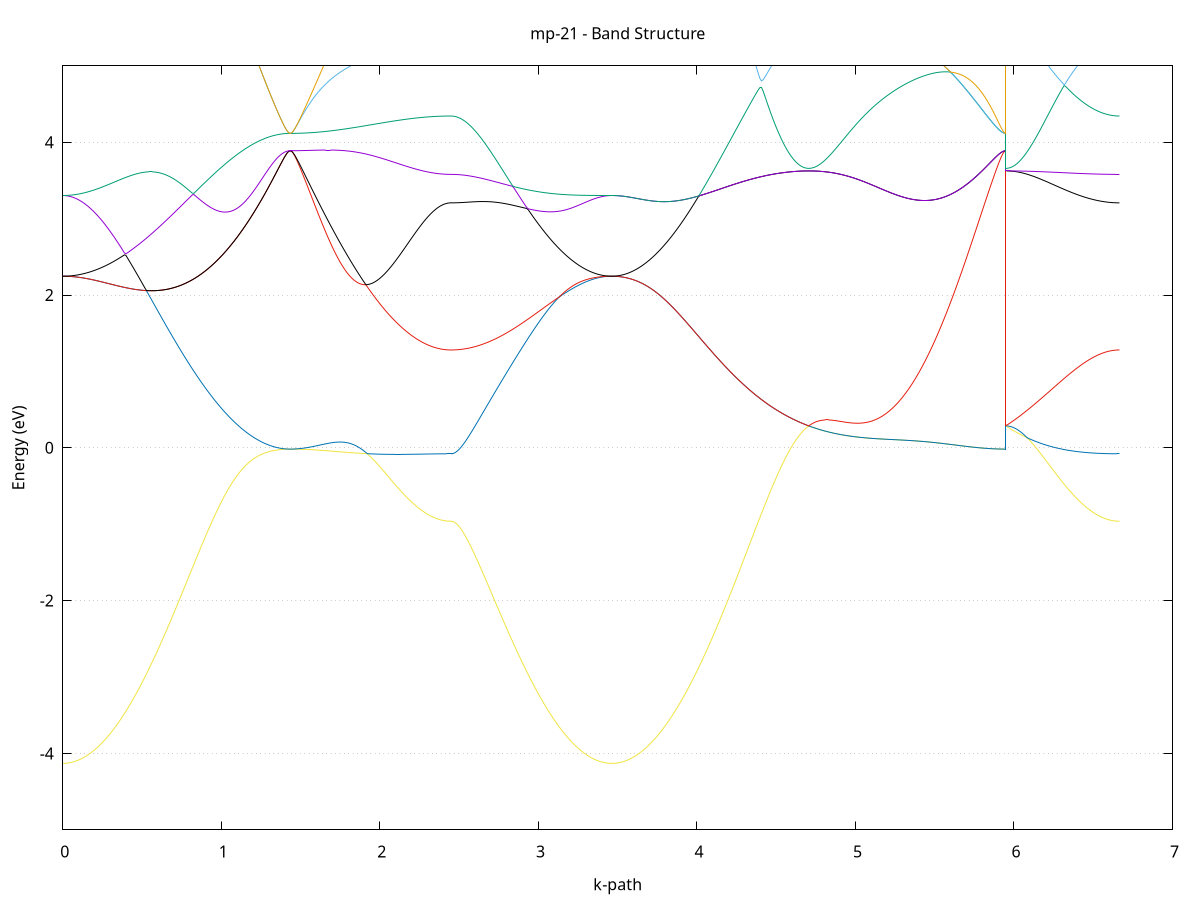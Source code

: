 set title 'mp-21 - Band Structure'
set xlabel 'k-path'
set ylabel 'Energy (eV)'
set grid y
set yrange [-5:5]
set terminal png size 800,600
set output 'mp-21_bands_gnuplot.png'
plot '-' using 1:2 with lines notitle, '-' using 1:2 with lines notitle, '-' using 1:2 with lines notitle, '-' using 1:2 with lines notitle, '-' using 1:2 with lines notitle, '-' using 1:2 with lines notitle, '-' using 1:2 with lines notitle, '-' using 1:2 with lines notitle, '-' using 1:2 with lines notitle, '-' using 1:2 with lines notitle, '-' using 1:2 with lines notitle, '-' using 1:2 with lines notitle, '-' using 1:2 with lines notitle, '-' using 1:2 with lines notitle, '-' using 1:2 with lines notitle, '-' using 1:2 with lines notitle
0.000000 -42.030418
0.009962 -42.030418
0.019924 -42.030418
0.029886 -42.030418
0.039848 -42.030318
0.049810 -42.030318
0.059772 -42.030318
0.069735 -42.030218
0.079697 -42.030218
0.089659 -42.030118
0.099621 -42.030018
0.109583 -42.030018
0.119545 -42.029918
0.129507 -42.029818
0.139469 -42.029718
0.149431 -42.029618
0.159393 -42.029518
0.169355 -42.029418
0.179318 -42.029218
0.189280 -42.029118
0.199242 -42.029018
0.209204 -42.028818
0.219166 -42.028718
0.229128 -42.028518
0.239090 -42.028418
0.249052 -42.028218
0.259014 -42.028018
0.268976 -42.027818
0.278938 -42.027718
0.288900 -42.027518
0.298863 -42.027318
0.308825 -42.027118
0.318787 -42.026918
0.328749 -42.026718
0.338711 -42.026418
0.348673 -42.026218
0.358635 -42.026018
0.368597 -42.025818
0.378559 -42.025518
0.388521 -42.025318
0.398483 -42.025018
0.408445 -42.024818
0.418408 -42.024618
0.428370 -42.024318
0.438332 -42.024018
0.448294 -42.023818
0.458256 -42.023518
0.468218 -42.023218
0.478180 -42.023018
0.488142 -42.022718
0.498104 -42.022418
0.508066 -42.022118
0.518028 -42.021918
0.527990 -42.021618
0.537953 -42.021318
0.547915 -42.021018
0.557877 -42.020718
0.567839 -42.020418
0.577801 -42.020118
0.587763 -42.019818
0.597725 -42.019618
0.607687 -42.019318
0.617649 -42.019018
0.627611 -42.018718
0.637573 -42.018418
0.647535 -42.018118
0.657498 -42.017818
0.667460 -42.017518
0.677422 -42.017218
0.687384 -42.016918
0.697346 -42.016618
0.707308 -42.016318
0.717270 -42.016018
0.727232 -42.015718
0.737194 -42.015418
0.747156 -42.015118
0.757118 -42.014818
0.767080 -42.014518
0.777043 -42.014318
0.787005 -42.014018
0.796967 -42.013718
0.806929 -42.013418
0.816891 -42.013118
0.826853 -42.012818
0.836815 -42.012618
0.846777 -42.012318
0.856739 -42.012018
0.866701 -42.011818
0.876663 -42.011518
0.886625 -42.011218
0.896588 -42.011018
0.906550 -42.010718
0.916512 -42.010518
0.926474 -42.010218
0.936436 -42.010018
0.946398 -42.009718
0.956360 -42.009518
0.966322 -42.009218
0.976284 -42.009018
0.986246 -42.008818
0.996208 -42.008618
1.006170 -42.008318
1.016133 -42.008118
1.026095 -42.007918
1.036057 -42.007718
1.046019 -42.007518
1.055981 -42.007318
1.065943 -42.007118
1.075905 -42.006918
1.085867 -42.006718
1.095829 -42.006518
1.105791 -42.006418
1.115753 -42.006218
1.125716 -42.006018
1.135678 -42.005918
1.145640 -42.005718
1.155602 -42.005618
1.165564 -42.005418
1.175526 -42.005318
1.185488 -42.005118
1.195450 -42.005018
1.205412 -42.004918
1.215374 -42.004718
1.225336 -42.004618
1.235298 -42.004518
1.245261 -42.004418
1.255223 -42.004318
1.265185 -42.004218
1.275147 -42.004118
1.285109 -42.004018
1.295071 -42.004018
1.305033 -42.003918
1.314995 -42.003818
1.324957 -42.003718
1.334919 -42.003718
1.344881 -42.003618
1.354843 -42.003618
1.364806 -42.003518
1.374768 -42.003518
1.384730 -42.003518
1.394692 -42.003518
1.404654 -42.003418
1.414616 -42.003418
1.424578 -42.003418
1.434540 -42.003418
1.434540 -42.003418
1.444485 -42.003418
1.454430 -42.003418
1.464375 -42.003418
1.474319 -42.003518
1.484264 -42.003518
1.494209 -42.003518
1.504154 -42.003518
1.514099 -42.003618
1.524044 -42.003618
1.533988 -42.003718
1.543933 -42.003718
1.553878 -42.003818
1.563823 -42.003918
1.573768 -42.003918
1.583713 -42.004018
1.593657 -42.004118
1.603602 -42.004218
1.613547 -42.004318
1.623492 -42.004418
1.633437 -42.004518
1.643382 -42.004618
1.653326 -42.004718
1.663271 -42.004818
1.673216 -42.004918
1.683161 -42.005118
1.693106 -42.005218
1.703051 -42.005318
1.712995 -42.005418
1.722940 -42.005618
1.732885 -42.005718
1.742830 -42.005918
1.752775 -42.006018
1.762720 -42.006218
1.772664 -42.006318
1.782609 -42.006518
1.792554 -42.006618
1.802499 -42.006818
1.812444 -42.007018
1.822389 -42.007118
1.832333 -42.007318
1.842278 -42.007518
1.852223 -42.007718
1.862168 -42.007818
1.872113 -42.008018
1.882058 -42.008218
1.892002 -42.008418
1.901947 -42.008518
1.911892 -42.008718
1.921837 -42.008918
1.931782 -42.009118
1.941727 -42.009318
1.951671 -42.009418
1.961616 -42.009618
1.971561 -42.009818
1.981506 -42.010018
1.991451 -42.010118
2.001396 -42.010318
2.011340 -42.010518
2.021285 -42.010718
2.031230 -42.010818
2.041175 -42.011018
2.051120 -42.011218
2.061065 -42.011418
2.071009 -42.011518
2.080954 -42.011718
2.090899 -42.011918
2.100844 -42.012018
2.110789 -42.012218
2.120734 -42.012318
2.130678 -42.012518
2.140623 -42.012618
2.150568 -42.012818
2.160513 -42.012918
2.170458 -42.013018
2.180403 -42.013218
2.190347 -42.013318
2.200292 -42.013418
2.210237 -42.013618
2.220182 -42.013718
2.230127 -42.013818
2.240072 -42.013918
2.250016 -42.014018
2.259961 -42.014118
2.269906 -42.014218
2.279851 -42.014318
2.289796 -42.014418
2.299741 -42.014518
2.309685 -42.014618
2.319630 -42.014618
2.329575 -42.014718
2.339520 -42.014818
2.349465 -42.014818
2.359410 -42.014918
2.369354 -42.014918
2.379299 -42.014918
2.389244 -42.015018
2.399189 -42.015018
2.409134 -42.015018
2.419079 -42.015118
2.429024 -42.015118
2.438968 -42.015118
2.448913 -42.015118
2.448913 -42.015118
2.458858 -42.015118
2.468803 -42.015118
2.478748 -42.015118
2.488692 -42.015118
2.498637 -42.015218
2.508582 -42.015218
2.518527 -42.015318
2.528472 -42.015318
2.538417 -42.015418
2.548362 -42.015418
2.558306 -42.015518
2.568251 -42.015618
2.578196 -42.015718
2.588141 -42.015818
2.598086 -42.015918
2.608031 -42.016018
2.617975 -42.016118
2.627920 -42.016218
2.637865 -42.016418
2.647810 -42.016518
2.657755 -42.016618
2.667700 -42.016818
2.677644 -42.016918
2.687589 -42.017118
2.697534 -42.017218
2.707479 -42.017418
2.717424 -42.017618
2.727369 -42.017818
2.737313 -42.017918
2.747258 -42.018118
2.757203 -42.018318
2.767148 -42.018518
2.777093 -42.018718
2.787038 -42.018918
2.796982 -42.019118
2.806927 -42.019318
2.816872 -42.019518
2.826817 -42.019818
2.836762 -42.020018
2.846707 -42.020218
2.856651 -42.020418
2.866596 -42.020718
2.876541 -42.020918
2.886486 -42.021118
2.896431 -42.021318
2.906376 -42.021618
2.916320 -42.021818
2.926265 -42.022018
2.936210 -42.022318
2.946155 -42.022518
2.956100 -42.022718
2.966045 -42.023018
2.975989 -42.023218
2.985934 -42.023518
2.995879 -42.023718
3.005824 -42.023918
3.015769 -42.024218
3.025714 -42.024418
3.035658 -42.024618
3.045603 -42.024818
3.055548 -42.025118
3.065493 -42.025318
3.075438 -42.025518
3.085383 -42.025718
3.095327 -42.025918
3.105272 -42.026218
3.115217 -42.026418
3.125162 -42.026618
3.135107 -42.026818
3.145052 -42.027018
3.154996 -42.027218
3.164941 -42.027418
3.174886 -42.027518
3.184831 -42.027718
3.194776 -42.027918
3.204721 -42.028118
3.214665 -42.028218
3.224610 -42.028418
3.234555 -42.028618
3.244500 -42.028718
3.254445 -42.028918
3.264390 -42.029018
3.274334 -42.029118
3.284279 -42.029318
3.294224 -42.029418
3.304169 -42.029518
3.314114 -42.029618
3.324059 -42.029718
3.334003 -42.029818
3.343948 -42.029918
3.353893 -42.030018
3.363838 -42.030018
3.373783 -42.030118
3.383728 -42.030218
3.393672 -42.030218
3.403617 -42.030318
3.413562 -42.030318
3.423507 -42.030318
3.433452 -42.030418
3.443397 -42.030418
3.453341 -42.030418
3.463286 -42.030418
3.463286 -42.030418
3.473225 -42.030418
3.483164 -42.030418
3.493103 -42.030418
3.503041 -42.030318
3.512980 -42.030318
3.522919 -42.030318
3.532858 -42.030218
3.542796 -42.030218
3.552735 -42.030118
3.562674 -42.030018
3.572613 -42.030018
3.582552 -42.029918
3.592490 -42.029818
3.602429 -42.029718
3.612368 -42.029618
3.622307 -42.029518
3.632246 -42.029418
3.642184 -42.029318
3.652123 -42.029118
3.662062 -42.029018
3.672001 -42.028918
3.681939 -42.028718
3.691878 -42.028618
3.701817 -42.028418
3.711756 -42.028318
3.721695 -42.028118
3.731633 -42.027918
3.741572 -42.027718
3.751511 -42.027618
3.761450 -42.027418
3.771389 -42.027218
3.781327 -42.027018
3.791266 -42.026818
3.801205 -42.026618
3.811144 -42.026418
3.821082 -42.026218
3.831021 -42.026018
3.840960 -42.025818
3.850899 -42.025618
3.860838 -42.025418
3.870776 -42.025118
3.880715 -42.024918
3.890654 -42.024718
3.900593 -42.024518
3.910532 -42.024218
3.920470 -42.024018
3.930409 -42.023818
3.940348 -42.023618
3.950287 -42.023318
3.960225 -42.023118
3.970164 -42.022918
3.980103 -42.022718
3.990042 -42.022418
3.999981 -42.022218
4.009919 -42.022018
4.019858 -42.021718
4.029797 -42.021518
4.039736 -42.021318
4.049675 -42.021118
4.059613 -42.020918
4.069552 -42.020618
4.079491 -42.020418
4.089430 -42.020218
4.099368 -42.020018
4.109307 -42.019818
4.119246 -42.019618
4.129185 -42.019418
4.139124 -42.019218
4.149062 -42.019018
4.159001 -42.018818
4.168940 -42.018618
4.178879 -42.018418
4.188818 -42.018218
4.198756 -42.018018
4.208695 -42.017918
4.218634 -42.017718
4.228573 -42.017518
4.238511 -42.017418
4.248450 -42.017218
4.258389 -42.017018
4.268328 -42.016918
4.278267 -42.016718
4.288205 -42.016618
4.298144 -42.016518
4.308083 -42.016318
4.318022 -42.016218
4.327961 -42.016118
4.337899 -42.015918
4.347838 -42.015818
4.357777 -42.015718
4.367716 -42.015618
4.377654 -42.015518
4.387593 -42.015418
4.397532 -42.015318
4.407471 -42.015218
4.417410 -42.015118
4.427348 -42.015118
4.437287 -42.015018
4.447226 -42.014918
4.457165 -42.014818
4.467104 -42.014818
4.477042 -42.014718
4.486981 -42.014718
4.496920 -42.014618
4.506859 -42.014618
4.516797 -42.014518
4.526736 -42.014518
4.536675 -42.014418
4.546614 -42.014418
4.556553 -42.014418
4.566491 -42.014318
4.576430 -42.014318
4.586369 -42.014318
4.596308 -42.014318
4.606247 -42.014218
4.616185 -42.014218
4.626124 -42.014218
4.636063 -42.014218
4.646002 -42.014218
4.655940 -42.014218
4.665879 -42.014218
4.675818 -42.014218
4.685757 -42.014218
4.695696 -42.014218
4.705634 -42.014218
4.705634 -42.014218
4.715573 -42.014218
4.725512 -42.014218
4.735451 -42.014218
4.745390 -42.014218
4.755328 -42.014218
4.765267 -42.014218
4.775206 -42.014218
4.785145 -42.014218
4.795083 -42.014218
4.805022 -42.014218
4.814961 -42.014218
4.824900 -42.014218
4.834839 -42.014218
4.844777 -42.014218
4.854716 -42.014218
4.864655 -42.014218
4.874594 -42.014218
4.884533 -42.014218
4.894471 -42.014218
4.904410 -42.014118
4.914349 -42.014118
4.924288 -42.014118
4.934226 -42.014118
4.944165 -42.014118
4.954104 -42.014018
4.964043 -42.014018
4.973982 -42.014018
4.983920 -42.014018
4.993859 -42.013918
5.003798 -42.013918
5.013737 -42.013818
5.023676 -42.013818
5.033614 -42.013718
5.043553 -42.013718
5.053492 -42.013618
5.063431 -42.013618
5.073369 -42.013518
5.083308 -42.013418
5.093247 -42.013418
5.103186 -42.013318
5.113125 -42.013218
5.123063 -42.013118
5.133002 -42.013118
5.142941 -42.013018
5.152880 -42.012918
5.162819 -42.012818
5.172757 -42.012718
5.182696 -42.012618
5.192635 -42.012518
5.202574 -42.012418
5.212512 -42.012318
5.222451 -42.012218
5.232390 -42.012018
5.242329 -42.011918
5.252268 -42.011818
5.262206 -42.011718
5.272145 -42.011518
5.282084 -42.011418
5.292023 -42.011318
5.301962 -42.011118
5.311900 -42.011018
5.321839 -42.010818
5.331778 -42.010718
5.341717 -42.010518
5.351655 -42.010418
5.361594 -42.010218
5.371533 -42.010118
5.381472 -42.009918
5.391411 -42.009818
5.401349 -42.009618
5.411288 -42.009518
5.421227 -42.009318
5.431166 -42.009118
5.441105 -42.009018
5.451043 -42.008818
5.460982 -42.008718
5.470921 -42.008518
5.480860 -42.008318
5.490798 -42.008218
5.500737 -42.008018
5.510676 -42.007818
5.520615 -42.007718
5.530554 -42.007518
5.540492 -42.007418
5.550431 -42.007218
5.560370 -42.007018
5.570309 -42.006918
5.580248 -42.006718
5.590186 -42.006618
5.600125 -42.006418
5.610064 -42.006318
5.620003 -42.006118
5.629941 -42.006018
5.639880 -42.005818
5.649819 -42.005718
5.659758 -42.005618
5.669697 -42.005418
5.679635 -42.005318
5.689574 -42.005218
5.699513 -42.005018
5.709452 -42.004918
5.719391 -42.004818
5.729329 -42.004718
5.739268 -42.004618
5.749207 -42.004518
5.759146 -42.004418
5.769084 -42.004318
5.779023 -42.004218
5.788962 -42.004118
5.798901 -42.004018
5.808840 -42.003918
5.818778 -42.003918
5.828717 -42.003818
5.838656 -42.003718
5.848595 -42.003718
5.858534 -42.003618
5.868472 -42.003618
5.878411 -42.003518
5.888350 -42.003518
5.898289 -42.003518
5.908227 -42.003518
5.918166 -42.003418
5.928105 -42.003418
5.938044 -42.003418
5.947983 -42.003418
5.947983 -42.014218
5.957945 -42.014218
5.967907 -42.014218
5.977869 -42.014218
5.987831 -42.014218
5.997793 -42.014218
6.007755 -42.014218
6.017717 -42.014218
6.027679 -42.014218
6.037641 -42.014218
6.047603 -42.014218
6.057565 -42.014218
6.067528 -42.014218
6.077490 -42.014318
6.087452 -42.014318
6.097414 -42.014318
6.107376 -42.014318
6.117338 -42.014318
6.127300 -42.014318
6.137262 -42.014318
6.147224 -42.014318
6.157186 -42.014418
6.167148 -42.014418
6.177111 -42.014418
6.187073 -42.014418
6.197035 -42.014418
6.206997 -42.014418
6.216959 -42.014518
6.226921 -42.014518
6.236883 -42.014518
6.246845 -42.014518
6.256807 -42.014518
6.266769 -42.014618
6.276731 -42.014618
6.286693 -42.014618
6.296656 -42.014618
6.306618 -42.014618
6.316580 -42.014718
6.326542 -42.014718
6.336504 -42.014718
6.346466 -42.014718
6.356428 -42.014718
6.366390 -42.014718
6.376352 -42.014818
6.386314 -42.014818
6.396276 -42.014818
6.406238 -42.014818
6.416201 -42.014818
6.426163 -42.014918
6.436125 -42.014918
6.446087 -42.014918
6.456049 -42.014918
6.466011 -42.014918
6.475973 -42.014918
6.485935 -42.015018
6.495897 -42.015018
6.505859 -42.015018
6.515821 -42.015018
6.525783 -42.015018
6.535746 -42.015018
6.545708 -42.015018
6.555670 -42.015018
6.565632 -42.015018
6.575594 -42.015018
6.585556 -42.015118
6.595518 -42.015118
6.605480 -42.015118
6.615442 -42.015118
6.625404 -42.015118
6.635366 -42.015118
6.645328 -42.015118
6.655291 -42.015118
6.665253 -42.015118
e
0.000000 -22.997018
0.009962 -22.997018
0.019924 -22.997118
0.029886 -22.997218
0.039848 -22.997318
0.049810 -22.997518
0.059772 -22.997818
0.069735 -22.998118
0.079697 -22.998418
0.089659 -22.998818
0.099621 -22.999218
0.109583 -22.999718
0.119545 -23.000218
0.129507 -23.000818
0.139469 -23.001418
0.149431 -23.002118
0.159393 -23.002818
0.169355 -23.003518
0.179318 -23.004218
0.189280 -23.005018
0.199242 -23.005918
0.209204 -23.006818
0.219166 -23.007718
0.229128 -23.008618
0.239090 -23.009618
0.249052 -23.010618
0.259014 -23.011718
0.268976 -23.012718
0.278938 -23.013818
0.288900 -23.015018
0.298863 -23.016118
0.308825 -23.017318
0.318787 -23.018518
0.328749 -23.019718
0.338711 -23.021018
0.348673 -23.022218
0.358635 -23.023518
0.368597 -23.024818
0.378559 -23.026118
0.388521 -23.027418
0.398483 -23.028818
0.408445 -23.030118
0.418408 -23.031518
0.428370 -23.032918
0.438332 -23.034218
0.448294 -23.035618
0.458256 -23.037018
0.468218 -23.038418
0.478180 -23.039818
0.488142 -23.041218
0.498104 -23.042618
0.508066 -23.044018
0.518028 -23.045418
0.527990 -23.046818
0.537953 -23.048218
0.547915 -23.049618
0.557877 -23.051018
0.567839 -23.052318
0.577801 -23.053718
0.587763 -23.055018
0.597725 -23.056318
0.607687 -23.057718
0.617649 -23.059018
0.627611 -23.060318
0.637573 -23.061518
0.647535 -23.062818
0.657498 -23.064018
0.667460 -23.065318
0.677422 -23.066518
0.687384 -23.067718
0.697346 -23.068818
0.707308 -23.070018
0.717270 -23.071118
0.727232 -23.072318
0.737194 -23.073318
0.747156 -23.074418
0.757118 -23.075418
0.767080 -23.076518
0.777043 -23.077518
0.787005 -23.078418
0.796967 -23.079418
0.806929 -23.080318
0.816891 -23.081218
0.826853 -23.082118
0.836815 -23.082918
0.846777 -23.083718
0.856739 -23.084518
0.866701 -23.085318
0.876663 -23.086118
0.886625 -23.086818
0.896588 -23.087518
0.906550 -23.088218
0.916512 -23.088818
0.926474 -23.089418
0.936436 -23.090018
0.946398 -23.090618
0.956360 -23.091218
0.966322 -23.091718
0.976284 -23.092218
0.986246 -23.092718
0.996208 -23.093218
1.006170 -23.093618
1.016133 -23.094118
1.026095 -23.094518
1.036057 -23.094918
1.046019 -23.095218
1.055981 -23.095618
1.065943 -23.095918
1.075905 -23.096218
1.085867 -23.096518
1.095829 -23.096818
1.105791 -23.097118
1.115753 -23.097318
1.125716 -23.097618
1.135678 -23.097818
1.145640 -23.098018
1.155602 -23.098218
1.165564 -23.098318
1.175526 -23.098518
1.185488 -23.098718
1.195450 -23.098818
1.205412 -23.098918
1.215374 -23.099018
1.225336 -23.099118
1.235298 -23.099318
1.245261 -23.099418
1.255223 -23.099518
1.265185 -23.099518
1.275147 -23.099618
1.285109 -23.099718
1.295071 -23.099718
1.305033 -23.099818
1.314995 -23.099918
1.324957 -23.099918
1.334919 -23.100018
1.344881 -23.100018
1.354843 -23.100018
1.364806 -23.100018
1.374768 -23.100118
1.384730 -23.100118
1.394692 -23.100118
1.404654 -23.100118
1.414616 -23.100118
1.424578 -23.100118
1.434540 -23.100118
1.434540 -23.100118
1.444485 -23.100118
1.454430 -23.100218
1.464375 -23.100218
1.474319 -23.100318
1.484264 -23.100418
1.494209 -23.100518
1.504154 -23.100618
1.514099 -23.100718
1.524044 -23.100918
1.533988 -23.101118
1.543933 -23.101318
1.553878 -23.101518
1.563823 -23.101718
1.573768 -23.102018
1.583713 -23.102218
1.593657 -23.102518
1.603602 -23.102818
1.613547 -23.103118
1.623492 -23.103418
1.633437 -23.103818
1.643382 -23.104218
1.653326 -23.104518
1.663271 -23.104918
1.673216 -23.105318
1.683161 -23.105818
1.693106 -23.106218
1.703051 -23.106618
1.712995 -23.107118
1.722940 -23.107618
1.732885 -23.108118
1.742830 -23.108618
1.752775 -23.109118
1.762720 -23.109618
1.772664 -23.110118
1.782609 -23.110618
1.792554 -23.111218
1.802499 -23.111718
1.812444 -23.112318
1.822389 -23.112918
1.832333 -23.113518
1.842278 -23.114018
1.852223 -23.114618
1.862168 -23.115218
1.872113 -23.115818
1.882058 -23.116418
1.892002 -23.117018
1.901947 -23.117618
1.911892 -23.118318
1.921837 -23.118918
1.931782 -23.119518
1.941727 -23.120118
1.951671 -23.120718
1.961616 -23.121318
1.971561 -23.121918
1.981506 -23.122518
1.991451 -23.123118
2.001396 -23.123818
2.011340 -23.124418
2.021285 -23.125018
2.031230 -23.125518
2.041175 -23.126118
2.051120 -23.126718
2.061065 -23.127318
2.071009 -23.127918
2.080954 -23.128418
2.090899 -23.129018
2.100844 -23.129518
2.110789 -23.130118
2.120734 -23.130618
2.130678 -23.131118
2.140623 -23.131618
2.150568 -23.132118
2.160513 -23.132618
2.170458 -23.133018
2.180403 -23.133518
2.190347 -23.134018
2.200292 -23.134418
2.210237 -23.134818
2.220182 -23.135218
2.230127 -23.135618
2.240072 -23.136018
2.250016 -23.136318
2.259961 -23.136718
2.269906 -23.137018
2.279851 -23.137318
2.289796 -23.137618
2.299741 -23.137918
2.309685 -23.138218
2.319630 -23.138418
2.329575 -23.138618
2.339520 -23.138918
2.349465 -23.139118
2.359410 -23.139218
2.369354 -23.139418
2.379299 -23.139518
2.389244 -23.139618
2.399189 -23.139718
2.409134 -23.139818
2.419079 -23.139918
2.429024 -23.139918
2.438968 -23.140018
2.448913 -23.140018
2.448913 -23.140018
2.458858 -23.139918
2.468803 -23.139918
2.478748 -23.139718
2.488692 -23.139518
2.498637 -23.139218
2.508582 -23.138818
2.518527 -23.138418
2.528472 -23.137918
2.538417 -23.137318
2.548362 -23.136718
2.558306 -23.136018
2.568251 -23.135318
2.578196 -23.134418
2.588141 -23.133618
2.598086 -23.132618
2.608031 -23.131618
2.617975 -23.130618
2.627920 -23.129518
2.637865 -23.128318
2.647810 -23.127118
2.657755 -23.125818
2.667700 -23.124518
2.677644 -23.123118
2.687589 -23.121718
2.697534 -23.120218
2.707479 -23.118718
2.717424 -23.117118
2.727369 -23.115418
2.737313 -23.113818
2.747258 -23.112018
2.757203 -23.110318
2.767148 -23.108518
2.777093 -23.106718
2.787038 -23.104818
2.796982 -23.102918
2.806927 -23.101018
2.816872 -23.099018
2.826817 -23.097018
2.836762 -23.095018
2.846707 -23.092918
2.856651 -23.090818
2.866596 -23.088818
2.876541 -23.086618
2.886486 -23.084518
2.896431 -23.082418
2.906376 -23.080218
2.916320 -23.078018
2.926265 -23.075818
2.936210 -23.073618
2.946155 -23.071418
2.956100 -23.069218
2.966045 -23.067018
2.975989 -23.064818
2.985934 -23.062618
2.995879 -23.060418
3.005824 -23.058318
3.015769 -23.056118
3.025714 -23.053918
3.035658 -23.051818
3.045603 -23.049618
3.055548 -23.047518
3.065493 -23.045418
3.075438 -23.043318
3.085383 -23.041318
3.095327 -23.039218
3.105272 -23.037218
3.115217 -23.035318
3.125162 -23.033318
3.135107 -23.031418
3.145052 -23.029518
3.154996 -23.027718
3.164941 -23.025918
3.174886 -23.024118
3.184831 -23.022418
3.194776 -23.020718
3.204721 -23.019118
3.214665 -23.017518
3.224610 -23.016018
3.234555 -23.014518
3.244500 -23.013118
3.254445 -23.011718
3.264390 -23.010418
3.274334 -23.009118
3.284279 -23.007918
3.294224 -23.006718
3.304169 -23.005618
3.314114 -23.004618
3.324059 -23.003618
3.334003 -23.002718
3.343948 -23.001918
3.353893 -23.001118
3.363838 -23.000418
3.373783 -22.999718
3.383728 -22.999218
3.393672 -22.998618
3.403617 -22.998218
3.413562 -22.997818
3.423507 -22.997518
3.433452 -22.997318
3.443397 -22.997118
3.453341 -22.997018
3.463286 -22.997018
3.463286 -22.997018
3.473225 -22.997018
3.483164 -22.997118
3.493103 -22.997318
3.503041 -22.997618
3.512980 -22.997918
3.522919 -22.998318
3.532858 -22.998818
3.542796 -22.999418
3.552735 -23.000018
3.562674 -23.000718
3.572613 -23.001518
3.582552 -23.002418
3.592490 -23.003318
3.602429 -23.004318
3.612368 -23.005418
3.622307 -23.006518
3.632246 -23.007718
3.642184 -23.008918
3.652123 -23.010318
3.662062 -23.011618
3.672001 -23.013118
3.681939 -23.014518
3.691878 -23.016118
3.701817 -23.017718
3.711756 -23.019318
3.721695 -23.021018
3.731633 -23.022718
3.741572 -23.024418
3.751511 -23.026218
3.761450 -23.028118
3.771389 -23.029918
3.781327 -23.031818
3.791266 -23.033818
3.801205 -23.035718
3.811144 -23.037718
3.821082 -23.039718
3.831021 -23.041718
3.840960 -23.043818
3.850899 -23.045818
3.860838 -23.047818
3.870776 -23.049918
3.880715 -23.052018
3.890654 -23.054018
3.900593 -23.056118
3.910532 -23.058118
3.920470 -23.060218
3.930409 -23.062218
3.940348 -23.064218
3.950287 -23.066218
3.960225 -23.068218
3.970164 -23.070218
3.980103 -23.072218
3.990042 -23.074118
3.999981 -23.076018
4.009919 -23.077818
4.019858 -23.079718
4.029797 -23.081518
4.039736 -23.083218
4.049675 -23.084918
4.059613 -23.086618
4.069552 -23.088218
4.079491 -23.089818
4.089430 -23.091418
4.099368 -23.092918
4.109307 -23.094318
4.119246 -23.095718
4.129185 -23.097018
4.139124 -23.098318
4.149062 -23.099518
4.159001 -23.100618
4.168940 -23.101718
4.178879 -23.102718
4.188818 -23.103718
4.198756 -23.104618
4.208695 -23.105418
4.218634 -23.106218
4.228573 -23.106918
4.238511 -23.107518
4.248450 -23.108118
4.258389 -23.108518
4.268328 -23.109018
4.278267 -23.109318
4.288205 -23.109618
4.298144 -23.109818
4.308083 -23.109918
4.318022 -23.110018
4.327961 -23.110018
4.337899 -23.109918
4.347838 -23.109718
4.357777 -23.109518
4.367716 -23.109218
4.377654 -23.108918
4.387593 -23.108418
4.397532 -23.107918
4.407471 -23.107418
4.417410 -23.106718
4.427348 -23.106018
4.437287 -23.105318
4.447226 -23.104518
4.457165 -23.103618
4.467104 -23.102618
4.477042 -23.101618
4.486981 -23.100618
4.496920 -23.099418
4.506859 -23.098318
4.516797 -23.097018
4.526736 -23.095818
4.536675 -23.094518
4.546614 -23.093118
4.556553 -23.091718
4.566491 -23.090218
4.576430 -23.088818
4.586369 -23.087218
4.596308 -23.085718
4.606247 -23.084118
4.616185 -23.082418
4.626124 -23.080818
4.636063 -23.079118
4.646002 -23.077418
4.655940 -23.075718
4.665879 -23.073918
4.675818 -23.072118
4.685757 -23.070418
4.695696 -23.068618
4.705634 -23.066818
4.705634 -23.066818
4.715573 -23.067718
4.725512 -23.068618
4.735451 -23.069418
4.745390 -23.070318
4.755328 -23.071218
4.765267 -23.072118
4.775206 -23.072918
4.785145 -23.073818
4.795083 -23.074618
4.805022 -23.075418
4.814961 -23.076318
4.824900 -23.077118
4.834839 -23.077918
4.844777 -23.078718
4.854716 -23.079418
4.864655 -23.080218
4.874594 -23.081018
4.884533 -23.081718
4.894471 -23.082418
4.904410 -23.083218
4.914349 -23.083918
4.924288 -23.084618
4.934226 -23.085318
4.944165 -23.085918
4.954104 -23.086618
4.964043 -23.087218
4.973982 -23.087918
4.983920 -23.088518
4.993859 -23.089118
5.003798 -23.089718
5.013737 -23.090318
5.023676 -23.090818
5.033614 -23.091418
5.043553 -23.091918
5.053492 -23.092418
5.063431 -23.093018
5.073369 -23.093518
5.083308 -23.093918
5.093247 -23.094418
5.103186 -23.094818
5.113125 -23.095318
5.123063 -23.095718
5.133002 -23.096118
5.142941 -23.096518
5.152880 -23.096918
5.162819 -23.097218
5.172757 -23.097618
5.182696 -23.097918
5.192635 -23.098218
5.202574 -23.098518
5.212512 -23.098818
5.222451 -23.099118
5.232390 -23.099418
5.242329 -23.099618
5.252268 -23.099918
5.262206 -23.100118
5.272145 -23.100318
5.282084 -23.100518
5.292023 -23.100718
5.301962 -23.100918
5.311900 -23.101018
5.321839 -23.101218
5.331778 -23.101318
5.341717 -23.101418
5.351655 -23.101618
5.361594 -23.101718
5.371533 -23.101818
5.381472 -23.101918
5.391411 -23.101918
5.401349 -23.102018
5.411288 -23.102118
5.421227 -23.102118
5.431166 -23.102218
5.441105 -23.102218
5.451043 -23.102218
5.460982 -23.102218
5.470921 -23.102218
5.480860 -23.102218
5.490798 -23.102218
5.500737 -23.102218
5.510676 -23.102218
5.520615 -23.102218
5.530554 -23.102218
5.540492 -23.102118
5.550431 -23.102118
5.560370 -23.102018
5.570309 -23.102018
5.580248 -23.101918
5.590186 -23.101918
5.600125 -23.101818
5.610064 -23.101818
5.620003 -23.101718
5.629941 -23.101618
5.639880 -23.101618
5.649819 -23.101518
5.659758 -23.101418
5.669697 -23.101418
5.679635 -23.101318
5.689574 -23.101218
5.699513 -23.101218
5.709452 -23.101118
5.719391 -23.101018
5.729329 -23.101018
5.739268 -23.100918
5.749207 -23.100818
5.759146 -23.100818
5.769084 -23.100718
5.779023 -23.100718
5.788962 -23.100618
5.798901 -23.100518
5.808840 -23.100518
5.818778 -23.100518
5.828717 -23.100418
5.838656 -23.100418
5.848595 -23.100318
5.858534 -23.100318
5.868472 -23.100218
5.878411 -23.100218
5.888350 -23.100218
5.898289 -23.100218
5.908227 -23.100218
5.918166 -23.100118
5.928105 -23.100118
5.938044 -23.100118
5.947983 -23.100118
5.947983 -23.066818
5.957945 -23.068318
5.967907 -23.069918
5.977869 -23.071518
5.987831 -23.073018
5.997793 -23.074618
6.007755 -23.076218
6.017717 -23.077718
6.027679 -23.079318
6.037641 -23.080818
6.047603 -23.082418
6.057565 -23.083918
6.067528 -23.085418
6.077490 -23.087018
6.087452 -23.088518
6.097414 -23.090018
6.107376 -23.091518
6.117338 -23.093018
6.127300 -23.094418
6.137262 -23.095918
6.147224 -23.097318
6.157186 -23.098818
6.167148 -23.100218
6.177111 -23.101618
6.187073 -23.103018
6.197035 -23.104418
6.206997 -23.105718
6.216959 -23.107118
6.226921 -23.108418
6.236883 -23.109718
6.246845 -23.111018
6.256807 -23.112218
6.266769 -23.113518
6.276731 -23.114718
6.286693 -23.115918
6.296656 -23.117118
6.306618 -23.118218
6.316580 -23.119418
6.326542 -23.120518
6.336504 -23.121518
6.346466 -23.122618
6.356428 -23.123618
6.366390 -23.124618
6.376352 -23.125618
6.386314 -23.126518
6.396276 -23.127418
6.406238 -23.128318
6.416201 -23.129218
6.426163 -23.130018
6.436125 -23.130818
6.446087 -23.131618
6.456049 -23.132318
6.466011 -23.133018
6.475973 -23.133718
6.485935 -23.134318
6.495897 -23.134918
6.505859 -23.135518
6.515821 -23.136018
6.525783 -23.136518
6.535746 -23.137018
6.545708 -23.137418
6.555670 -23.137818
6.565632 -23.138218
6.575594 -23.138618
6.585556 -23.138918
6.595518 -23.139118
6.605480 -23.139318
6.615442 -23.139518
6.625404 -23.139718
6.635366 -23.139818
6.645328 -23.139918
6.655291 -23.140018
6.665253 -23.140018
e
0.000000 -22.997018
0.009962 -22.997018
0.019924 -22.997018
0.029886 -22.997118
0.039848 -22.997218
0.049810 -22.997318
0.059772 -22.997418
0.069735 -22.997518
0.079697 -22.997718
0.089659 -22.997918
0.099621 -22.998118
0.109583 -22.998418
0.119545 -22.998618
0.129507 -22.998918
0.139469 -22.999218
0.149431 -22.999518
0.159393 -22.999918
0.169355 -23.000318
0.179318 -23.000718
0.189280 -23.001118
0.199242 -23.001518
0.209204 -23.002018
0.219166 -23.002418
0.229128 -23.002918
0.239090 -23.003518
0.249052 -23.004018
0.259014 -23.004618
0.268976 -23.005218
0.278938 -23.005818
0.288900 -23.006418
0.298863 -23.007018
0.308825 -23.007718
0.318787 -23.008418
0.328749 -23.009118
0.338711 -23.009818
0.348673 -23.010518
0.358635 -23.011318
0.368597 -23.012118
0.378559 -23.012818
0.388521 -23.013618
0.398483 -23.014518
0.408445 -23.015318
0.418408 -23.016218
0.428370 -23.017018
0.438332 -23.017918
0.448294 -23.018818
0.458256 -23.019718
0.468218 -23.020618
0.478180 -23.021618
0.488142 -23.022518
0.498104 -23.023518
0.508066 -23.024518
0.518028 -23.025518
0.527990 -23.026518
0.537953 -23.027518
0.547915 -23.028518
0.557877 -23.029518
0.567839 -23.030618
0.577801 -23.031618
0.587763 -23.032718
0.597725 -23.033718
0.607687 -23.034818
0.617649 -23.035918
0.627611 -23.037018
0.637573 -23.038118
0.647535 -23.039218
0.657498 -23.040318
0.667460 -23.041418
0.677422 -23.042518
0.687384 -23.043618
0.697346 -23.044718
0.707308 -23.045918
0.717270 -23.047018
0.727232 -23.048118
0.737194 -23.049318
0.747156 -23.050418
0.757118 -23.051518
0.767080 -23.052618
0.777043 -23.053818
0.787005 -23.054918
0.796967 -23.056018
0.806929 -23.057118
0.816891 -23.058218
0.826853 -23.059418
0.836815 -23.060518
0.846777 -23.061618
0.856739 -23.062718
0.866701 -23.063718
0.876663 -23.064818
0.886625 -23.065918
0.896588 -23.067018
0.906550 -23.068018
0.916512 -23.069118
0.926474 -23.070118
0.936436 -23.071118
0.946398 -23.072218
0.956360 -23.073218
0.966322 -23.074218
0.976284 -23.075218
0.986246 -23.076118
0.996208 -23.077118
1.006170 -23.078018
1.016133 -23.079018
1.026095 -23.079918
1.036057 -23.080818
1.046019 -23.081718
1.055981 -23.082618
1.065943 -23.083418
1.075905 -23.084318
1.085867 -23.085118
1.095829 -23.085918
1.105791 -23.086718
1.115753 -23.087418
1.125716 -23.088218
1.135678 -23.088918
1.145640 -23.089618
1.155602 -23.090318
1.165564 -23.091018
1.175526 -23.091618
1.185488 -23.092218
1.195450 -23.092818
1.205412 -23.093418
1.215374 -23.094018
1.225336 -23.094518
1.235298 -23.095018
1.245261 -23.095518
1.255223 -23.096018
1.265185 -23.096418
1.275147 -23.096818
1.285109 -23.097218
1.295071 -23.097618
1.305033 -23.097918
1.314995 -23.098318
1.324957 -23.098618
1.334919 -23.098818
1.344881 -23.099118
1.354843 -23.099318
1.364806 -23.099518
1.374768 -23.099718
1.384730 -23.099818
1.394692 -23.099918
1.404654 -23.100018
1.414616 -23.100118
1.424578 -23.100118
1.434540 -23.100118
1.434540 -23.100118
1.444485 -23.100118
1.454430 -23.100118
1.464375 -23.100018
1.474319 -23.099918
1.484264 -23.099818
1.494209 -23.099718
1.504154 -23.099518
1.514099 -23.099318
1.524044 -23.099118
1.533988 -23.098818
1.543933 -23.098618
1.553878 -23.098318
1.563823 -23.098018
1.573768 -23.097618
1.583713 -23.097318
1.593657 -23.096918
1.603602 -23.096518
1.613547 -23.096018
1.623492 -23.095618
1.633437 -23.095118
1.643382 -23.094618
1.653326 -23.094118
1.663271 -23.093518
1.673216 -23.093018
1.683161 -23.092418
1.693106 -23.091818
1.703051 -23.091218
1.712995 -23.090618
1.722940 -23.089918
1.732885 -23.089218
1.742830 -23.088618
1.752775 -23.087918
1.762720 -23.087218
1.772664 -23.086418
1.782609 -23.085718
1.792554 -23.084918
1.802499 -23.084218
1.812444 -23.083418
1.822389 -23.082618
1.832333 -23.081818
1.842278 -23.081018
1.852223 -23.080218
1.862168 -23.079418
1.872113 -23.078618
1.882058 -23.077718
1.892002 -23.076918
1.901947 -23.076118
1.911892 -23.075218
1.921837 -23.074418
1.931782 -23.073618
1.941727 -23.072718
1.951671 -23.071918
1.961616 -23.071018
1.971561 -23.070218
1.981506 -23.069318
1.991451 -23.068518
2.001396 -23.067618
2.011340 -23.066818
2.021285 -23.066018
2.031230 -23.065218
2.041175 -23.064418
2.051120 -23.063518
2.061065 -23.062818
2.071009 -23.062018
2.080954 -23.061218
2.090899 -23.060418
2.100844 -23.059718
2.110789 -23.058918
2.120734 -23.058218
2.130678 -23.057518
2.140623 -23.056818
2.150568 -23.056118
2.160513 -23.055418
2.170458 -23.054818
2.180403 -23.054118
2.190347 -23.053518
2.200292 -23.052918
2.210237 -23.052318
2.220182 -23.051718
2.230127 -23.051218
2.240072 -23.050718
2.250016 -23.050218
2.259961 -23.049718
2.269906 -23.049218
2.279851 -23.048818
2.289796 -23.048418
2.299741 -23.048018
2.309685 -23.047618
2.319630 -23.047318
2.329575 -23.046918
2.339520 -23.046718
2.349465 -23.046418
2.359410 -23.046118
2.369354 -23.045918
2.379299 -23.045718
2.389244 -23.045518
2.399189 -23.045418
2.409134 -23.045318
2.419079 -23.045218
2.429024 -23.045118
2.438968 -23.045118
2.448913 -23.045118
2.448913 -23.045118
2.458858 -23.045018
2.468803 -23.045018
2.478748 -23.045018
2.488692 -23.044918
2.498637 -23.044818
2.508582 -23.044718
2.518527 -23.044518
2.528472 -23.044318
2.538417 -23.044218
2.548362 -23.043918
2.558306 -23.043718
2.568251 -23.043418
2.578196 -23.043218
2.588141 -23.042918
2.598086 -23.042618
2.608031 -23.042218
2.617975 -23.041918
2.627920 -23.041518
2.637865 -23.041118
2.647810 -23.040718
2.657755 -23.040318
2.667700 -23.039818
2.677644 -23.039318
2.687589 -23.038818
2.697534 -23.038318
2.707479 -23.037818
2.717424 -23.037318
2.727369 -23.036718
2.737313 -23.036218
2.747258 -23.035618
2.757203 -23.035018
2.767148 -23.034418
2.777093 -23.033818
2.787038 -23.033118
2.796982 -23.032518
2.806927 -23.031818
2.816872 -23.031218
2.826817 -23.030518
2.836762 -23.029818
2.846707 -23.029118
2.856651 -23.028418
2.866596 -23.027718
2.876541 -23.027018
2.886486 -23.026318
2.896431 -23.025518
2.906376 -23.024818
2.916320 -23.024118
2.926265 -23.023318
2.936210 -23.022618
2.946155 -23.021918
2.956100 -23.021118
2.966045 -23.020418
2.975989 -23.019618
2.985934 -23.018918
2.995879 -23.018118
3.005824 -23.017418
3.015769 -23.016718
3.025714 -23.016018
3.035658 -23.015218
3.045603 -23.014518
3.055548 -23.013818
3.065493 -23.013118
3.075438 -23.012418
3.085383 -23.011718
3.095327 -23.011018
3.105272 -23.010418
3.115217 -23.009718
3.125162 -23.009118
3.135107 -23.008418
3.145052 -23.007818
3.154996 -23.007218
3.164941 -23.006618
3.174886 -23.006018
3.184831 -23.005418
3.194776 -23.004918
3.204721 -23.004318
3.214665 -23.003818
3.224610 -23.003318
3.234555 -23.002818
3.244500 -23.002318
3.254445 -23.001818
3.264390 -23.001418
3.274334 -23.001018
3.284279 -23.000618
3.294224 -23.000218
3.304169 -22.999818
3.314114 -22.999518
3.324059 -22.999218
3.334003 -22.998918
3.343948 -22.998618
3.353893 -22.998318
3.363838 -22.998118
3.373783 -22.997918
3.383728 -22.997718
3.393672 -22.997518
3.403617 -22.997418
3.413562 -22.997318
3.423507 -22.997218
3.433452 -22.997118
3.443397 -22.997018
3.453341 -22.997018
3.463286 -22.997018
3.463286 -22.997018
3.473225 -22.997018
3.483164 -22.997018
3.493103 -22.997018
3.503041 -22.997018
3.512980 -22.997118
3.522919 -22.997118
3.532858 -22.997218
3.542796 -22.997218
3.552735 -22.997318
3.562674 -22.997318
3.572613 -22.997418
3.582552 -22.997518
3.592490 -22.997618
3.602429 -22.997718
3.612368 -22.997818
3.622307 -22.997918
3.632246 -22.998118
3.642184 -22.998218
3.652123 -22.998318
3.662062 -22.998518
3.672001 -22.998718
3.681939 -22.998818
3.691878 -22.999018
3.701817 -22.999218
3.711756 -22.999418
3.721695 -22.999618
3.731633 -22.999818
3.741572 -23.000018
3.751511 -23.000318
3.761450 -23.000518
3.771389 -23.000818
3.781327 -23.001018
3.791266 -23.001318
3.801205 -23.001618
3.811144 -23.001918
3.821082 -23.002218
3.831021 -23.002518
3.840960 -23.002818
3.850899 -23.003218
3.860838 -23.003518
3.870776 -23.003918
3.880715 -23.004218
3.890654 -23.004618
3.900593 -23.005018
3.910532 -23.005418
3.920470 -23.005818
3.930409 -23.006218
3.940348 -23.006618
3.950287 -23.007118
3.960225 -23.007518
3.970164 -23.008018
3.980103 -23.008518
3.990042 -23.008918
3.999981 -23.009418
4.009919 -23.009918
4.019858 -23.010518
4.029797 -23.011018
4.039736 -23.011518
4.049675 -23.012118
4.059613 -23.012618
4.069552 -23.013218
4.079491 -23.013818
4.089430 -23.014418
4.099368 -23.015018
4.109307 -23.015618
4.119246 -23.016318
4.129185 -23.016918
4.139124 -23.017618
4.149062 -23.018218
4.159001 -23.018918
4.168940 -23.019618
4.178879 -23.020318
4.188818 -23.021018
4.198756 -23.021718
4.208695 -23.022518
4.218634 -23.023218
4.228573 -23.023918
4.238511 -23.024718
4.248450 -23.025518
4.258389 -23.026318
4.268328 -23.027018
4.278267 -23.027818
4.288205 -23.028618
4.298144 -23.029518
4.308083 -23.030318
4.318022 -23.031118
4.327961 -23.032018
4.337899 -23.032818
4.347838 -23.033718
4.357777 -23.034518
4.367716 -23.035418
4.377654 -23.036318
4.387593 -23.037218
4.397532 -23.038018
4.407471 -23.038918
4.417410 -23.039818
4.427348 -23.040818
4.437287 -23.041718
4.447226 -23.042618
4.457165 -23.043518
4.467104 -23.044418
4.477042 -23.045318
4.486981 -23.046318
4.496920 -23.047218
4.506859 -23.048118
4.516797 -23.049118
4.526736 -23.050018
4.536675 -23.051018
4.546614 -23.051918
4.556553 -23.052918
4.566491 -23.053818
4.576430 -23.054718
4.586369 -23.055718
4.596308 -23.056618
4.606247 -23.057618
4.616185 -23.058518
4.626124 -23.059418
4.636063 -23.060418
4.646002 -23.061318
4.655940 -23.062218
4.665879 -23.063118
4.675818 -23.064118
4.685757 -23.065018
4.695696 -23.065918
4.705634 -23.066818
4.705634 -23.066818
4.715573 -23.067718
4.725512 -23.068618
4.735451 -23.069418
4.745390 -23.070318
4.755328 -23.071218
4.765267 -23.072118
4.775206 -23.072918
4.785145 -23.073818
4.795083 -23.074618
4.805022 -23.075418
4.814961 -23.076318
4.824900 -23.077118
4.834839 -23.077918
4.844777 -23.078718
4.854716 -23.079418
4.864655 -23.080218
4.874594 -23.081018
4.884533 -23.081718
4.894471 -23.082418
4.904410 -23.083218
4.914349 -23.083918
4.924288 -23.084618
4.934226 -23.085318
4.944165 -23.085918
4.954104 -23.086618
4.964043 -23.087218
4.973982 -23.087918
4.983920 -23.088518
4.993859 -23.089118
5.003798 -23.089718
5.013737 -23.090318
5.023676 -23.090818
5.033614 -23.091418
5.043553 -23.091918
5.053492 -23.092418
5.063431 -23.093018
5.073369 -23.093518
5.083308 -23.093918
5.093247 -23.094418
5.103186 -23.094818
5.113125 -23.095318
5.123063 -23.095718
5.133002 -23.096118
5.142941 -23.096518
5.152880 -23.096918
5.162819 -23.097218
5.172757 -23.097618
5.182696 -23.097918
5.192635 -23.098218
5.202574 -23.098518
5.212512 -23.098818
5.222451 -23.099118
5.232390 -23.099418
5.242329 -23.099618
5.252268 -23.099918
5.262206 -23.100118
5.272145 -23.100318
5.282084 -23.100518
5.292023 -23.100718
5.301962 -23.100918
5.311900 -23.101018
5.321839 -23.101218
5.331778 -23.101318
5.341717 -23.101418
5.351655 -23.101618
5.361594 -23.101718
5.371533 -23.101818
5.381472 -23.101918
5.391411 -23.101918
5.401349 -23.102018
5.411288 -23.102118
5.421227 -23.102118
5.431166 -23.102218
5.441105 -23.102218
5.451043 -23.102218
5.460982 -23.102218
5.470921 -23.102218
5.480860 -23.102218
5.490798 -23.102218
5.500737 -23.102218
5.510676 -23.102218
5.520615 -23.102218
5.530554 -23.102218
5.540492 -23.102118
5.550431 -23.102118
5.560370 -23.102018
5.570309 -23.102018
5.580248 -23.101918
5.590186 -23.101918
5.600125 -23.101818
5.610064 -23.101818
5.620003 -23.101718
5.629941 -23.101618
5.639880 -23.101618
5.649819 -23.101518
5.659758 -23.101418
5.669697 -23.101418
5.679635 -23.101318
5.689574 -23.101218
5.699513 -23.101218
5.709452 -23.101118
5.719391 -23.101018
5.729329 -23.101018
5.739268 -23.100918
5.749207 -23.100818
5.759146 -23.100818
5.769084 -23.100718
5.779023 -23.100718
5.788962 -23.100618
5.798901 -23.100518
5.808840 -23.100518
5.818778 -23.100518
5.828717 -23.100418
5.838656 -23.100418
5.848595 -23.100318
5.858534 -23.100318
5.868472 -23.100218
5.878411 -23.100218
5.888350 -23.100218
5.898289 -23.100218
5.908227 -23.100218
5.918166 -23.100118
5.928105 -23.100118
5.938044 -23.100118
5.947983 -23.100118
5.947983 -23.066818
5.957945 -23.066818
5.967907 -23.066718
5.977869 -23.066718
5.987831 -23.066618
5.997793 -23.066518
6.007755 -23.066418
6.017717 -23.066318
6.027679 -23.066118
6.037641 -23.066018
6.047603 -23.065818
6.057565 -23.065618
6.067528 -23.065318
6.077490 -23.065118
6.087452 -23.064818
6.097414 -23.064518
6.107376 -23.064218
6.117338 -23.063918
6.127300 -23.063618
6.137262 -23.063318
6.147224 -23.062918
6.157186 -23.062518
6.167148 -23.062218
6.177111 -23.061818
6.187073 -23.061418
6.197035 -23.061018
6.206997 -23.060518
6.216959 -23.060118
6.226921 -23.059718
6.236883 -23.059218
6.246845 -23.058818
6.256807 -23.058318
6.266769 -23.057818
6.276731 -23.057418
6.286693 -23.056918
6.296656 -23.056418
6.306618 -23.056018
6.316580 -23.055518
6.326542 -23.055018
6.336504 -23.054518
6.346466 -23.054118
6.356428 -23.053618
6.366390 -23.053118
6.376352 -23.052718
6.386314 -23.052218
6.396276 -23.051818
6.406238 -23.051418
6.416201 -23.050918
6.426163 -23.050518
6.436125 -23.050118
6.446087 -23.049718
6.456049 -23.049318
6.466011 -23.049018
6.475973 -23.048618
6.485935 -23.048318
6.495897 -23.047918
6.505859 -23.047618
6.515821 -23.047318
6.525783 -23.047018
6.535746 -23.046818
6.545708 -23.046518
6.555670 -23.046318
6.565632 -23.046118
6.575594 -23.045918
6.585556 -23.045718
6.595518 -23.045618
6.605480 -23.045418
6.615442 -23.045318
6.625404 -23.045218
6.635366 -23.045218
6.645328 -23.045118
6.655291 -23.045118
6.665253 -23.045118
e
0.000000 -22.997018
0.009962 -22.997018
0.019924 -22.997018
0.029886 -22.997118
0.039848 -22.997218
0.049810 -22.997318
0.059772 -22.997418
0.069735 -22.997518
0.079697 -22.997718
0.089659 -22.997918
0.099621 -22.998118
0.109583 -22.998418
0.119545 -22.998618
0.129507 -22.998918
0.139469 -22.999218
0.149431 -22.999518
0.159393 -22.999918
0.169355 -23.000318
0.179318 -23.000718
0.189280 -23.001118
0.199242 -23.001518
0.209204 -23.002018
0.219166 -23.002418
0.229128 -23.002918
0.239090 -23.003518
0.249052 -23.004018
0.259014 -23.004618
0.268976 -23.005218
0.278938 -23.005818
0.288900 -23.006418
0.298863 -23.007018
0.308825 -23.007718
0.318787 -23.008418
0.328749 -23.009118
0.338711 -23.009818
0.348673 -23.010518
0.358635 -23.011318
0.368597 -23.012118
0.378559 -23.012818
0.388521 -23.013618
0.398483 -23.014518
0.408445 -23.015318
0.418408 -23.016218
0.428370 -23.017018
0.438332 -23.017918
0.448294 -23.018818
0.458256 -23.019718
0.468218 -23.020618
0.478180 -23.021618
0.488142 -23.022518
0.498104 -23.023518
0.508066 -23.024518
0.518028 -23.025518
0.527990 -23.026518
0.537953 -23.027518
0.547915 -23.028518
0.557877 -23.029518
0.567839 -23.030618
0.577801 -23.031618
0.587763 -23.032718
0.597725 -23.033718
0.607687 -23.034818
0.617649 -23.035918
0.627611 -23.037018
0.637573 -23.038118
0.647535 -23.039218
0.657498 -23.040318
0.667460 -23.041418
0.677422 -23.042518
0.687384 -23.043618
0.697346 -23.044718
0.707308 -23.045918
0.717270 -23.047018
0.727232 -23.048118
0.737194 -23.049318
0.747156 -23.050418
0.757118 -23.051518
0.767080 -23.052618
0.777043 -23.053818
0.787005 -23.054918
0.796967 -23.056018
0.806929 -23.057118
0.816891 -23.058218
0.826853 -23.059418
0.836815 -23.060518
0.846777 -23.061618
0.856739 -23.062718
0.866701 -23.063718
0.876663 -23.064818
0.886625 -23.065918
0.896588 -23.067018
0.906550 -23.068018
0.916512 -23.069118
0.926474 -23.070118
0.936436 -23.071118
0.946398 -23.072218
0.956360 -23.073218
0.966322 -23.074218
0.976284 -23.075218
0.986246 -23.076118
0.996208 -23.077118
1.006170 -23.078018
1.016133 -23.079018
1.026095 -23.079918
1.036057 -23.080818
1.046019 -23.081718
1.055981 -23.082618
1.065943 -23.083418
1.075905 -23.084318
1.085867 -23.085118
1.095829 -23.085918
1.105791 -23.086718
1.115753 -23.087418
1.125716 -23.088218
1.135678 -23.088918
1.145640 -23.089618
1.155602 -23.090318
1.165564 -23.091018
1.175526 -23.091618
1.185488 -23.092218
1.195450 -23.092818
1.205412 -23.093418
1.215374 -23.094018
1.225336 -23.094518
1.235298 -23.095018
1.245261 -23.095518
1.255223 -23.096018
1.265185 -23.096418
1.275147 -23.096818
1.285109 -23.097218
1.295071 -23.097618
1.305033 -23.097918
1.314995 -23.098318
1.324957 -23.098618
1.334919 -23.098818
1.344881 -23.099118
1.354843 -23.099318
1.364806 -23.099518
1.374768 -23.099718
1.384730 -23.099818
1.394692 -23.099918
1.404654 -23.100018
1.414616 -23.100118
1.424578 -23.100118
1.434540 -23.100118
1.434540 -23.100118
1.444485 -23.100118
1.454430 -23.100018
1.464375 -23.099918
1.474319 -23.099718
1.484264 -23.099518
1.494209 -23.099318
1.504154 -23.099018
1.514099 -23.098618
1.524044 -23.098218
1.533988 -23.097718
1.543933 -23.097218
1.553878 -23.096718
1.563823 -23.096118
1.573768 -23.095518
1.583713 -23.094818
1.593657 -23.094118
1.603602 -23.093318
1.613547 -23.092518
1.623492 -23.091618
1.633437 -23.090718
1.643382 -23.089818
1.653326 -23.088918
1.663271 -23.087918
1.673216 -23.086818
1.683161 -23.085718
1.693106 -23.084618
1.703051 -23.083518
1.712995 -23.082318
1.722940 -23.081118
1.732885 -23.079918
1.742830 -23.078618
1.752775 -23.077318
1.762720 -23.076018
1.772664 -23.074618
1.782609 -23.073318
1.792554 -23.071918
1.802499 -23.070418
1.812444 -23.069018
1.822389 -23.067518
1.832333 -23.066018
1.842278 -23.064618
1.852223 -23.063018
1.862168 -23.061518
1.872113 -23.060018
1.882058 -23.058418
1.892002 -23.056818
1.901947 -23.055318
1.911892 -23.053718
1.921837 -23.052118
1.931782 -23.050518
1.941727 -23.048918
1.951671 -23.047318
1.961616 -23.045718
1.971561 -23.044218
1.981506 -23.042618
1.991451 -23.041018
2.001396 -23.039418
2.011340 -23.037918
2.021285 -23.036318
2.031230 -23.034818
2.041175 -23.033218
2.051120 -23.031718
2.061065 -23.030218
2.071009 -23.028718
2.080954 -23.027318
2.090899 -23.025818
2.100844 -23.024418
2.110789 -23.023018
2.120734 -23.021618
2.130678 -23.020318
2.140623 -23.018918
2.150568 -23.017618
2.160513 -23.016418
2.170458 -23.015118
2.180403 -23.013918
2.190347 -23.012718
2.200292 -23.011618
2.210237 -23.010518
2.220182 -23.009418
2.230127 -23.008418
2.240072 -23.007418
2.250016 -23.006518
2.259961 -23.005518
2.269906 -23.004718
2.279851 -23.003818
2.289796 -23.003118
2.299741 -23.002318
2.309685 -23.001618
2.319630 -23.000918
2.329575 -23.000318
2.339520 -22.999818
2.349465 -22.999318
2.359410 -22.998818
2.369354 -22.998418
2.379299 -22.998018
2.389244 -22.997718
2.399189 -22.997418
2.409134 -22.997218
2.419079 -22.997018
2.429024 -22.996918
2.438968 -22.996818
2.448913 -22.996818
2.448913 -22.996818
2.458858 -22.996818
2.468803 -22.996818
2.478748 -22.996818
2.488692 -22.996818
2.498637 -22.996818
2.508582 -22.996818
2.518527 -22.996818
2.528472 -22.996818
2.538417 -22.996818
2.548362 -22.996818
2.558306 -22.996818
2.568251 -22.996818
2.578196 -22.996818
2.588141 -22.996818
2.598086 -22.996818
2.608031 -22.996818
2.617975 -22.996818
2.627920 -22.996818
2.637865 -22.996818
2.647810 -22.996818
2.657755 -22.996818
2.667700 -22.996818
2.677644 -22.996818
2.687589 -22.996818
2.697534 -22.996818
2.707479 -22.996818
2.717424 -22.996818
2.727369 -22.996818
2.737313 -22.996818
2.747258 -22.996818
2.757203 -22.996818
2.767148 -22.996818
2.777093 -22.996818
2.787038 -22.996818
2.796982 -22.996818
2.806927 -22.996818
2.816872 -22.996818
2.826817 -22.996818
2.836762 -22.996818
2.846707 -22.996818
2.856651 -22.996918
2.866596 -22.996918
2.876541 -22.996918
2.886486 -22.996918
2.896431 -22.996918
2.906376 -22.996918
2.916320 -22.996918
2.926265 -22.996918
2.936210 -22.996918
2.946155 -22.996918
2.956100 -22.996918
2.966045 -22.996918
2.975989 -22.996918
2.985934 -22.996918
2.995879 -22.996918
3.005824 -22.996918
3.015769 -22.996918
3.025714 -22.996918
3.035658 -22.996918
3.045603 -22.996918
3.055548 -22.996918
3.065493 -22.996918
3.075438 -22.996918
3.085383 -22.996918
3.095327 -22.996918
3.105272 -22.996918
3.115217 -22.996918
3.125162 -22.996918
3.135107 -22.996918
3.145052 -22.996918
3.154996 -22.996918
3.164941 -22.996918
3.174886 -22.996918
3.184831 -22.996918
3.194776 -22.996918
3.204721 -22.996918
3.214665 -22.996918
3.224610 -22.996918
3.234555 -22.996918
3.244500 -22.996918
3.254445 -22.996918
3.264390 -22.996918
3.274334 -22.996918
3.284279 -22.996918
3.294224 -22.996918
3.304169 -22.996918
3.314114 -22.996918
3.324059 -22.996918
3.334003 -22.996918
3.343948 -22.997018
3.353893 -22.997018
3.363838 -22.997018
3.373783 -22.997018
3.383728 -22.997018
3.393672 -22.997018
3.403617 -22.997018
3.413562 -22.997018
3.423507 -22.997018
3.433452 -22.997018
3.443397 -22.997018
3.453341 -22.997018
3.463286 -22.997018
3.463286 -22.997018
3.473225 -22.997018
3.483164 -22.997018
3.493103 -22.997018
3.503041 -22.997018
3.512980 -22.997118
3.522919 -22.997118
3.532858 -22.997218
3.542796 -22.997218
3.552735 -22.997318
3.562674 -22.997318
3.572613 -22.997418
3.582552 -22.997518
3.592490 -22.997618
3.602429 -22.997718
3.612368 -22.997818
3.622307 -22.997918
3.632246 -22.998118
3.642184 -22.998218
3.652123 -22.998318
3.662062 -22.998518
3.672001 -22.998718
3.681939 -22.998818
3.691878 -22.999018
3.701817 -22.999218
3.711756 -22.999418
3.721695 -22.999618
3.731633 -22.999818
3.741572 -23.000018
3.751511 -23.000318
3.761450 -23.000518
3.771389 -23.000818
3.781327 -23.001018
3.791266 -23.001318
3.801205 -23.001618
3.811144 -23.001918
3.821082 -23.002218
3.831021 -23.002518
3.840960 -23.002818
3.850899 -23.003218
3.860838 -23.003518
3.870776 -23.003918
3.880715 -23.004218
3.890654 -23.004618
3.900593 -23.005018
3.910532 -23.005418
3.920470 -23.005818
3.930409 -23.006218
3.940348 -23.006618
3.950287 -23.007118
3.960225 -23.007518
3.970164 -23.008018
3.980103 -23.008518
3.990042 -23.008918
3.999981 -23.009418
4.009919 -23.009918
4.019858 -23.010518
4.029797 -23.011018
4.039736 -23.011518
4.049675 -23.012118
4.059613 -23.012618
4.069552 -23.013218
4.079491 -23.013818
4.089430 -23.014418
4.099368 -23.015018
4.109307 -23.015618
4.119246 -23.016318
4.129185 -23.016918
4.139124 -23.017618
4.149062 -23.018218
4.159001 -23.018918
4.168940 -23.019618
4.178879 -23.020318
4.188818 -23.021018
4.198756 -23.021718
4.208695 -23.022518
4.218634 -23.023218
4.228573 -23.023918
4.238511 -23.024718
4.248450 -23.025518
4.258389 -23.026318
4.268328 -23.027018
4.278267 -23.027818
4.288205 -23.028618
4.298144 -23.029518
4.308083 -23.030318
4.318022 -23.031118
4.327961 -23.032018
4.337899 -23.032818
4.347838 -23.033718
4.357777 -23.034518
4.367716 -23.035418
4.377654 -23.036318
4.387593 -23.037218
4.397532 -23.038018
4.407471 -23.038918
4.417410 -23.039818
4.427348 -23.040818
4.437287 -23.041718
4.447226 -23.042618
4.457165 -23.043518
4.467104 -23.044418
4.477042 -23.045318
4.486981 -23.046318
4.496920 -23.047218
4.506859 -23.048118
4.516797 -23.049118
4.526736 -23.050018
4.536675 -23.051018
4.546614 -23.051918
4.556553 -23.052918
4.566491 -23.053818
4.576430 -23.054718
4.586369 -23.055718
4.596308 -23.056618
4.606247 -23.057618
4.616185 -23.058518
4.626124 -23.059418
4.636063 -23.060418
4.646002 -23.061318
4.655940 -23.062218
4.665879 -23.063118
4.675818 -23.064118
4.685757 -23.065018
4.695696 -23.065918
4.705634 -23.066818
4.705634 -23.066818
4.715573 -23.065018
4.725512 -23.063218
4.735451 -23.061418
4.745390 -23.059618
4.755328 -23.057818
4.765267 -23.056018
4.775206 -23.054218
4.785145 -23.052418
4.795083 -23.050718
4.805022 -23.048918
4.814961 -23.047218
4.824900 -23.045518
4.834839 -23.043818
4.844777 -23.042218
4.854716 -23.040618
4.864655 -23.039018
4.874594 -23.037418
4.884533 -23.035918
4.894471 -23.034418
4.904410 -23.033018
4.914349 -23.031618
4.924288 -23.030218
4.934226 -23.028918
4.944165 -23.027718
4.954104 -23.026518
4.964043 -23.025318
4.973982 -23.024218
4.983920 -23.023218
4.993859 -23.022218
5.003798 -23.021318
5.013737 -23.020418
5.023676 -23.019618
5.033614 -23.018818
5.043553 -23.018118
5.053492 -23.017518
5.063431 -23.016918
5.073369 -23.016418
5.083308 -23.016018
5.093247 -23.015618
5.103186 -23.015318
5.113125 -23.015118
5.123063 -23.014918
5.133002 -23.014818
5.142941 -23.014818
5.152880 -23.014818
5.162819 -23.014918
5.172757 -23.015118
5.182696 -23.015318
5.192635 -23.015618
5.202574 -23.015918
5.212512 -23.016418
5.222451 -23.016818
5.232390 -23.017418
5.242329 -23.018018
5.252268 -23.018718
5.262206 -23.019418
5.272145 -23.020218
5.282084 -23.021018
5.292023 -23.021918
5.301962 -23.022918
5.311900 -23.023918
5.321839 -23.024918
5.331778 -23.026018
5.341717 -23.027218
5.351655 -23.028418
5.361594 -23.029618
5.371533 -23.030918
5.381472 -23.032318
5.391411 -23.033618
5.401349 -23.035018
5.411288 -23.036518
5.421227 -23.037918
5.431166 -23.039418
5.441105 -23.040918
5.451043 -23.042518
5.460982 -23.044018
5.470921 -23.045618
5.480860 -23.047218
5.490798 -23.048818
5.500737 -23.050518
5.510676 -23.052118
5.520615 -23.053818
5.530554 -23.055418
5.540492 -23.057118
5.550431 -23.058718
5.560370 -23.060418
5.570309 -23.062018
5.580248 -23.063618
5.590186 -23.065318
5.600125 -23.066918
5.610064 -23.068518
5.620003 -23.070118
5.629941 -23.071618
5.639880 -23.073218
5.649819 -23.074718
5.659758 -23.076218
5.669697 -23.077618
5.679635 -23.079118
5.689574 -23.080518
5.699513 -23.081818
5.709452 -23.083218
5.719391 -23.084518
5.729329 -23.085718
5.739268 -23.086918
5.749207 -23.088118
5.759146 -23.089218
5.769084 -23.090318
5.779023 -23.091318
5.788962 -23.092318
5.798901 -23.093218
5.808840 -23.094118
5.818778 -23.094918
5.828717 -23.095718
5.838656 -23.096418
5.848595 -23.097018
5.858534 -23.097618
5.868472 -23.098118
5.878411 -23.098618
5.888350 -23.099018
5.898289 -23.099318
5.908227 -23.099618
5.918166 -23.099818
5.928105 -23.100018
5.938044 -23.100118
5.947983 -23.100118
5.947983 -23.066818
5.957945 -23.065218
5.967907 -23.063718
5.977869 -23.062118
5.987831 -23.060518
5.997793 -23.059018
6.007755 -23.057518
6.017717 -23.055918
6.027679 -23.054418
6.037641 -23.052918
6.047603 -23.051418
6.057565 -23.049818
6.067528 -23.048418
6.077490 -23.046918
6.087452 -23.045418
6.097414 -23.043918
6.107376 -23.042518
6.117338 -23.041018
6.127300 -23.039618
6.137262 -23.038218
6.147224 -23.036818
6.157186 -23.035418
6.167148 -23.034118
6.177111 -23.032718
6.187073 -23.031418
6.197035 -23.030118
6.206997 -23.028818
6.216959 -23.027518
6.226921 -23.026218
6.236883 -23.025018
6.246845 -23.023818
6.256807 -23.022618
6.266769 -23.021418
6.276731 -23.020318
6.286693 -23.019118
6.296656 -23.018018
6.306618 -23.017018
6.316580 -23.015918
6.326542 -23.014918
6.336504 -23.013918
6.346466 -23.012918
6.356428 -23.011918
6.366390 -23.011018
6.376352 -23.010118
6.386314 -23.009218
6.396276 -23.008418
6.406238 -23.007518
6.416201 -23.006718
6.426163 -23.006018
6.436125 -23.005218
6.446087 -23.004518
6.456049 -23.003918
6.466011 -23.003218
6.475973 -23.002618
6.485935 -23.002018
6.495897 -23.001418
6.505859 -23.000918
6.515821 -23.000418
6.525783 -23.000018
6.535746 -22.999518
6.545708 -22.999118
6.555670 -22.998818
6.565632 -22.998418
6.575594 -22.998118
6.585556 -22.997818
6.595518 -22.997618
6.605480 -22.997418
6.615442 -22.997218
6.625404 -22.997018
6.635366 -22.996918
6.645328 -22.996818
6.655291 -22.996818
6.665253 -22.996818
e
0.000000 -4.130918
0.009962 -4.130418
0.019924 -4.129118
0.029886 -4.126918
0.039848 -4.123818
0.049810 -4.119918
0.059772 -4.115018
0.069735 -4.109318
0.079697 -4.102718
0.089659 -4.095218
0.099621 -4.086918
0.109583 -4.077718
0.119545 -4.067618
0.129507 -4.056718
0.139469 -4.044818
0.149431 -4.032218
0.159393 -4.018618
0.169355 -4.004218
0.179318 -3.989018
0.189280 -3.972918
0.199242 -3.956018
0.209204 -3.938218
0.219166 -3.919618
0.229128 -3.900118
0.239090 -3.879918
0.249052 -3.858718
0.259014 -3.836818
0.268976 -3.814118
0.278938 -3.790518
0.288900 -3.766218
0.298863 -3.741118
0.308825 -3.715118
0.318787 -3.688418
0.328749 -3.660918
0.338711 -3.632618
0.348673 -3.603618
0.358635 -3.573818
0.368597 -3.543218
0.378559 -3.511918
0.388521 -3.479918
0.398483 -3.447218
0.408445 -3.413718
0.418408 -3.379518
0.428370 -3.344618
0.438332 -3.309018
0.448294 -3.272718
0.458256 -3.235818
0.468218 -3.198218
0.478180 -3.159918
0.488142 -3.121018
0.498104 -3.081518
0.508066 -3.041318
0.518028 -3.000618
0.527990 -2.959218
0.537953 -2.917318
0.547915 -2.874718
0.557877 -2.831718
0.567839 -2.788018
0.577801 -2.743918
0.587763 -2.699218
0.597725 -2.654118
0.607687 -2.608418
0.617649 -2.562318
0.627611 -2.515718
0.637573 -2.468718
0.647535 -2.421318
0.657498 -2.373518
0.667460 -2.325418
0.677422 -2.276818
0.687384 -2.228018
0.697346 -2.178818
0.707308 -2.129418
0.717270 -2.079718
0.727232 -2.029718
0.737194 -1.979618
0.747156 -1.929218
0.757118 -1.878818
0.767080 -1.828218
0.777043 -1.777518
0.787005 -1.726818
0.796967 -1.676018
0.806929 -1.625318
0.816891 -1.574618
0.826853 -1.524018
0.836815 -1.473618
0.846777 -1.423318
0.856739 -1.373318
0.866701 -1.323518
0.876663 -1.274118
0.886625 -1.225018
0.896588 -1.176318
0.906550 -1.128118
0.916512 -1.080418
0.926474 -1.033318
0.936436 -0.986918
0.946398 -0.941118
0.956360 -0.896118
0.966322 -0.851818
0.976284 -0.808518
0.986246 -0.766018
0.996208 -0.724518
1.006170 -0.684118
1.016133 -0.644718
1.026095 -0.606518
1.036057 -0.569418
1.046019 -0.533618
1.055981 -0.499018
1.065943 -0.465718
1.075905 -0.433818
1.085867 -0.403218
1.095829 -0.373918
1.105791 -0.346118
1.115753 -0.319618
1.125716 -0.294518
1.135678 -0.270818
1.145640 -0.248518
1.155602 -0.227518
1.165564 -0.207818
1.175526 -0.189418
1.185488 -0.172318
1.195450 -0.156418
1.205412 -0.141718
1.215374 -0.128018
1.225336 -0.115518
1.235298 -0.104018
1.245261 -0.093518
1.255223 -0.083818
1.265185 -0.075118
1.275147 -0.067218
1.285109 -0.060018
1.295071 -0.053518
1.305033 -0.047818
1.314995 -0.042618
1.324957 -0.038018
1.334919 -0.034018
1.344881 -0.030418
1.354843 -0.027418
1.364806 -0.024718
1.374768 -0.022518
1.384730 -0.020618
1.394692 -0.019218
1.404654 -0.018018
1.414616 -0.017218
1.424578 -0.016718
1.434540 -0.016618
1.434540 -0.016618
1.444485 -0.016618
1.454430 -0.016818
1.464375 -0.017018
1.474319 -0.017318
1.484264 -0.017718
1.494209 -0.018218
1.504154 -0.018818
1.514099 -0.019518
1.524044 -0.020318
1.533988 -0.021118
1.543933 -0.022018
1.553878 -0.023018
1.563823 -0.024118
1.573768 -0.025218
1.583713 -0.026418
1.593657 -0.027718
1.603602 -0.029018
1.613547 -0.030418
1.623492 -0.031818
1.633437 -0.033218
1.643382 -0.034818
1.653326 -0.036318
1.663271 -0.037918
1.673216 -0.039518
1.683161 -0.041118
1.693106 -0.042818
1.703051 -0.044418
1.712995 -0.046118
1.722940 -0.047818
1.732885 -0.049518
1.742830 -0.051218
1.752775 -0.052918
1.762720 -0.054518
1.772664 -0.056218
1.782609 -0.057818
1.792554 -0.059418
1.802499 -0.061018
1.812444 -0.062618
1.822389 -0.064118
1.832333 -0.065618
1.842278 -0.067018
1.852223 -0.068418
1.862168 -0.069818
1.872113 -0.071118
1.882058 -0.072418
1.892002 -0.073618
1.901947 -0.074718
1.911892 -0.075818
1.921837 -0.079418
1.931782 -0.098218
1.941727 -0.118018
1.951671 -0.138518
1.961616 -0.159818
1.971561 -0.181718
1.981506 -0.204218
1.991451 -0.227218
2.001396 -0.250618
2.011340 -0.274318
2.021285 -0.298318
2.031230 -0.322518
2.041175 -0.346818
2.051120 -0.371218
2.061065 -0.395618
2.071009 -0.419918
2.080954 -0.444118
2.090899 -0.468218
2.100844 -0.492018
2.110789 -0.515618
2.120734 -0.538818
2.130678 -0.561718
2.140623 -0.584218
2.150568 -0.606318
2.160513 -0.627918
2.170458 -0.649118
2.180403 -0.669718
2.190347 -0.689718
2.200292 -0.709218
2.210237 -0.728118
2.220182 -0.746418
2.230127 -0.764018
2.240072 -0.780918
2.250016 -0.797218
2.259961 -0.812818
2.269906 -0.827618
2.279851 -0.841818
2.289796 -0.855218
2.299741 -0.867818
2.309685 -0.879718
2.319630 -0.890818
2.329575 -0.901118
2.339520 -0.910618
2.349465 -0.919318
2.359410 -0.927218
2.369354 -0.934318
2.379299 -0.940518
2.389244 -0.946018
2.399189 -0.950618
2.409134 -0.954418
2.419079 -0.957318
2.429024 -0.959418
2.438968 -0.960718
2.448913 -0.961118
2.448913 -0.961118
2.458858 -0.963918
2.468803 -0.972218
2.478748 -0.985618
2.488692 -1.003918
2.498637 -1.026618
2.508582 -1.053118
2.518527 -1.083018
2.528472 -1.115818
2.538417 -1.151018
2.548362 -1.188418
2.558306 -1.227618
2.568251 -1.268418
2.578196 -1.310518
2.588141 -1.353718
2.598086 -1.397918
2.608031 -1.443018
2.617975 -1.488718
2.627920 -1.535018
2.637865 -1.581818
2.647810 -1.629118
2.657755 -1.676618
2.667700 -1.724418
2.677644 -1.772518
2.687589 -1.820718
2.697534 -1.869018
2.707479 -1.917318
2.717424 -1.965618
2.727369 -2.013918
2.737313 -2.062218
2.747258 -2.110318
2.757203 -2.158318
2.767148 -2.206218
2.777093 -2.253818
2.787038 -2.301218
2.796982 -2.348318
2.806927 -2.395218
2.816872 -2.441818
2.826817 -2.488018
2.836762 -2.533918
2.846707 -2.579418
2.856651 -2.624518
2.866596 -2.669218
2.876541 -2.713418
2.886486 -2.757218
2.896431 -2.800618
2.906376 -2.843418
2.916320 -2.885818
2.926265 -2.927618
2.936210 -2.968918
2.946155 -3.009718
2.956100 -3.049918
2.966045 -3.089518
2.975989 -3.128518
2.985934 -3.166918
2.995879 -3.204718
3.005824 -3.241918
3.015769 -3.278418
3.025714 -3.314318
3.035658 -3.349518
3.045603 -3.384118
3.055548 -3.418018
3.065493 -3.451118
3.075438 -3.483618
3.085383 -3.515418
3.095327 -3.546418
3.105272 -3.576718
3.115217 -3.606318
3.125162 -3.635118
3.135107 -3.663218
3.145052 -3.690518
3.154996 -3.717118
3.164941 -3.742918
3.174886 -3.767918
3.184831 -3.792118
3.194776 -3.815518
3.204721 -3.838118
3.214665 -3.859918
3.224610 -3.880918
3.234555 -3.901118
3.244500 -3.920418
3.254445 -3.939018
3.264390 -3.956718
3.274334 -3.973518
3.284279 -3.989518
3.294224 -4.004718
3.304169 -4.019118
3.314114 -4.032518
3.324059 -4.045218
3.334003 -4.056918
3.343948 -4.067818
3.353893 -4.077918
3.363838 -4.087118
3.373783 -4.095418
3.383728 -4.102818
3.393672 -4.109418
3.403617 -4.115118
3.413562 -4.119918
3.423507 -4.123818
3.433452 -4.126918
3.443397 -4.129118
3.453341 -4.130418
3.463286 -4.130918
3.463286 -4.130918
3.473225 -4.130418
3.483164 -4.129118
3.493103 -4.126918
3.503041 -4.123918
3.512980 -4.119918
3.522919 -4.115118
3.532858 -4.109418
3.542796 -4.102818
3.552735 -4.095418
3.562674 -4.087118
3.572613 -4.077918
3.582552 -4.067918
3.592490 -4.057018
3.602429 -4.045318
3.612368 -4.032718
3.622307 -4.019218
3.632246 -4.004918
3.642184 -3.989718
3.652123 -3.973718
3.662062 -3.956918
3.672001 -3.939218
3.681939 -3.920718
3.691878 -3.901418
3.701817 -3.881218
3.711756 -3.860218
3.721695 -3.838418
3.731633 -3.815818
3.741572 -3.792518
3.751511 -3.768318
3.761450 -3.743318
3.771389 -3.717518
3.781327 -3.691018
3.791266 -3.663618
3.801205 -3.635518
3.811144 -3.606718
3.821082 -3.577118
3.831021 -3.546718
3.840960 -3.515618
3.850899 -3.483818
3.860838 -3.451218
3.870776 -3.418018
3.880715 -3.384018
3.890654 -3.349318
3.900593 -3.313918
3.910532 -3.277818
3.920470 -3.241118
3.930409 -3.203718
3.940348 -3.165618
3.950287 -3.126818
3.960225 -3.087518
3.970164 -3.047418
3.980103 -3.006818
3.990042 -2.965518
3.999981 -2.923718
4.009919 -2.881218
4.019858 -2.838218
4.029797 -2.794618
4.039736 -2.750418
4.049675 -2.705618
4.059613 -2.660418
4.069552 -2.614518
4.079491 -2.568218
4.089430 -2.521418
4.099368 -2.474118
4.109307 -2.426318
4.119246 -2.378018
4.129185 -2.329318
4.139124 -2.280118
4.149062 -2.230518
4.159001 -2.180518
4.168940 -2.130218
4.178879 -2.079418
4.188818 -2.028318
4.198756 -1.976818
4.208695 -1.925118
4.218634 -1.873018
4.228573 -1.820618
4.238511 -1.768018
4.248450 -1.715118
4.258389 -1.662118
4.268328 -1.608818
4.278267 -1.555418
4.288205 -1.501818
4.298144 -1.448118
4.308083 -1.394318
4.318022 -1.340518
4.327961 -1.286618
4.337899 -1.232818
4.347838 -1.178918
4.357777 -1.125218
4.367716 -1.071618
4.377654 -1.018118
4.387593 -0.964918
4.397532 -0.911918
4.407471 -0.859218
4.417410 -0.806818
4.427348 -0.754818
4.437287 -0.703218
4.447226 -0.652218
4.457165 -0.601718
4.467104 -0.551818
4.477042 -0.502618
4.486981 -0.454118
4.496920 -0.406518
4.506859 -0.359718
4.516797 -0.313918
4.526736 -0.269118
4.536675 -0.225418
4.546614 -0.182918
4.556553 -0.141618
4.566491 -0.101618
4.576430 -0.063018
4.586369 -0.025918
4.596308 0.009682
4.606247 0.043682
4.616185 0.075982
4.626124 0.106682
4.636063 0.135582
4.646002 0.162782
4.655940 0.188082
4.665879 0.211582
4.675818 0.233282
4.685757 0.253082
4.695696 0.271182
4.705634 0.287382
4.705634 0.287382
4.715573 0.279882
4.725512 0.272482
4.735451 0.265382
4.745390 0.258482
4.755328 0.251782
4.765267 0.245282
4.775206 0.238982
4.785145 0.232882
4.795083 0.226982
4.805022 0.221282
4.814961 0.215782
4.824900 0.210482
4.834839 0.205382
4.844777 0.200382
4.854716 0.195682
4.864655 0.191082
4.874594 0.186682
4.884533 0.182482
4.894471 0.178382
4.904410 0.174482
4.914349 0.170682
4.924288 0.167082
4.934226 0.163582
4.944165 0.160282
4.954104 0.157182
4.964043 0.154082
4.973982 0.151282
4.983920 0.148482
4.993859 0.145882
5.003798 0.143282
5.013737 0.140882
5.023676 0.138682
5.033614 0.136482
5.043553 0.134382
5.053492 0.132382
5.063431 0.130582
5.073369 0.128782
5.083308 0.127082
5.093247 0.125382
5.103186 0.123882
5.113125 0.122382
5.123063 0.120982
5.133002 0.119582
5.142941 0.118282
5.152880 0.117082
5.162819 0.115882
5.172757 0.114682
5.182696 0.113582
5.192635 0.112482
5.202574 0.111382
5.212512 0.110382
5.222451 0.109282
5.232390 0.108282
5.242329 0.107182
5.252268 0.106182
5.262206 0.105082
5.272145 0.104082
5.282084 0.102982
5.292023 0.101882
5.301962 0.100782
5.311900 0.099682
5.321839 0.098482
5.331778 0.097282
5.341717 0.095982
5.351655 0.094682
5.361594 0.093282
5.371533 0.091882
5.381472 0.090482
5.391411 0.088982
5.401349 0.087382
5.411288 0.085782
5.421227 0.084082
5.431166 0.082382
5.441105 0.080582
5.451043 0.078682
5.460982 0.076782
5.470921 0.074782
5.480860 0.072682
5.490798 0.070582
5.500737 0.068482
5.510676 0.066282
5.520615 0.063982
5.530554 0.061682
5.540492 0.059282
5.550431 0.056882
5.560370 0.054482
5.570309 0.051982
5.580248 0.049482
5.590186 0.046982
5.600125 0.044382
5.610064 0.041782
5.620003 0.039282
5.629941 0.036682
5.639880 0.034082
5.649819 0.031482
5.659758 0.028882
5.669697 0.026382
5.679635 0.023782
5.689574 0.021282
5.699513 0.018882
5.709452 0.016382
5.719391 0.014082
5.729329 0.011682
5.739268 0.009482
5.749207 0.007182
5.759146 0.005082
5.769084 0.002982
5.779023 0.001082
5.788962 -0.000818
5.798901 -0.002718
5.808840 -0.004418
5.818778 -0.006018
5.828717 -0.007518
5.838656 -0.008918
5.848595 -0.010218
5.858534 -0.011418
5.868472 -0.012518
5.878411 -0.013418
5.888350 -0.014318
5.898289 -0.015018
5.908227 -0.015618
5.918166 -0.016018
5.928105 -0.016318
5.938044 -0.016518
5.947983 -0.016618
5.947983 0.287382
5.957945 0.274182
5.967907 0.261282
5.977869 0.248582
5.987831 0.236182
5.997793 0.224082
6.007755 0.212282
6.017717 0.200782
6.027679 0.189482
6.037641 0.178482
6.047603 0.167782
6.057565 0.157282
6.067528 0.147182
6.077490 0.137282
6.087452 0.123082
6.097414 0.101182
6.107376 0.078382
6.117338 0.054782
6.127300 0.030482
6.137262 0.005482
6.147224 -0.020118
6.157186 -0.046118
6.167148 -0.072618
6.177111 -0.099318
6.187073 -0.126418
6.197035 -0.153718
6.206997 -0.181018
6.216959 -0.208518
6.226921 -0.236018
6.236883 -0.263418
6.246845 -0.290818
6.256807 -0.318018
6.266769 -0.345118
6.276731 -0.371918
6.286693 -0.398418
6.296656 -0.424618
6.306618 -0.450518
6.316580 -0.476018
6.326542 -0.501118
6.336504 -0.525718
6.346466 -0.549918
6.356428 -0.573518
6.366390 -0.596718
6.376352 -0.619218
6.386314 -0.641218
6.396276 -0.662618
6.406238 -0.683418
6.416201 -0.703518
6.426163 -0.723018
6.436125 -0.741818
6.446087 -0.759918
6.456049 -0.777318
6.466011 -0.794018
6.475973 -0.810018
6.485935 -0.825218
6.495897 -0.839618
6.505859 -0.853318
6.515821 -0.866218
6.525783 -0.878318
6.535746 -0.889618
6.545708 -0.900118
6.555670 -0.909718
6.565632 -0.918618
6.575594 -0.926618
6.585556 -0.933918
6.595518 -0.940218
6.605480 -0.945718
6.615442 -0.950418
6.625404 -0.954318
6.635366 -0.957318
6.645328 -0.959418
6.655291 -0.960718
6.665253 -0.961118
e
0.000000 2.246482
0.009962 2.246282
0.019924 2.245882
0.029886 2.245182
0.039848 2.244182
0.049810 2.242982
0.059772 2.241382
0.069735 2.239582
0.079697 2.237482
0.089659 2.235182
0.099621 2.232682
0.109583 2.229782
0.119545 2.226782
0.129507 2.223482
0.139469 2.219982
0.149431 2.216282
0.159393 2.212382
0.169355 2.208382
0.179318 2.204082
0.189280 2.199682
0.199242 2.195182
0.209204 2.190482
0.219166 2.185682
0.229128 2.180782
0.239090 2.175882
0.249052 2.170782
0.259014 2.165682
0.268976 2.160482
0.278938 2.155282
0.288900 2.150082
0.298863 2.144882
0.308825 2.139682
0.318787 2.134482
0.328749 2.129382
0.338711 2.124282
0.348673 2.119282
0.358635 2.114382
0.368597 2.109582
0.378559 2.104882
0.388521 2.100382
0.398483 2.095982
0.408445 2.091682
0.418408 2.087682
0.428370 2.083782
0.438332 2.080182
0.448294 2.076682
0.458256 2.073482
0.468218 2.070482
0.478180 2.067782
0.488142 2.065282
0.498104 2.063182
0.508066 2.061282
0.518028 2.059682
0.527990 2.055582
0.537953 2.018782
0.547915 1.982082
0.557877 1.945282
0.567839 1.908482
0.577801 1.871682
0.587763 1.834882
0.597725 1.798182
0.607687 1.761582
0.617649 1.724982
0.627611 1.688482
0.637573 1.652182
0.647535 1.615882
0.657498 1.579882
0.667460 1.543982
0.677422 1.508182
0.687384 1.472682
0.697346 1.437282
0.707308 1.402182
0.717270 1.367282
0.727232 1.332682
0.737194 1.298282
0.747156 1.264182
0.757118 1.230382
0.767080 1.196882
0.777043 1.163682
0.787005 1.130782
0.796967 1.098182
0.806929 1.065882
0.816891 1.033982
0.826853 1.002482
0.836815 0.971282
0.846777 0.940482
0.856739 0.910082
0.866701 0.879982
0.876663 0.850382
0.886625 0.821182
0.896588 0.792282
0.906550 0.763882
0.916512 0.735982
0.926474 0.708382
0.936436 0.681282
0.946398 0.654682
0.956360 0.628482
0.966322 0.602782
0.976284 0.577482
0.986246 0.552682
0.996208 0.528382
1.006170 0.504482
1.016133 0.481182
1.026095 0.458282
1.036057 0.435882
1.046019 0.414082
1.055981 0.392682
1.065943 0.371782
1.075905 0.351482
1.085867 0.331682
1.095829 0.312382
1.105791 0.293582
1.115753 0.275282
1.125716 0.257582
1.135678 0.240382
1.145640 0.223682
1.155602 0.207582
1.165564 0.191982
1.175526 0.176982
1.185488 0.162482
1.195450 0.148582
1.205412 0.135182
1.215374 0.122382
1.225336 0.110082
1.235298 0.098382
1.245261 0.087182
1.255223 0.076582
1.265185 0.066582
1.275147 0.057082
1.285109 0.048182
1.295071 0.039882
1.305033 0.032082
1.314995 0.024882
1.324957 0.018282
1.334919 0.012282
1.344881 0.006782
1.354843 0.001882
1.364806 -0.002418
1.374768 -0.006218
1.384730 -0.009418
1.394692 -0.012018
1.404654 -0.014018
1.414616 -0.015418
1.424578 -0.016318
1.434540 -0.016618
1.434540 -0.016618
1.444485 -0.016418
1.454430 -0.015918
1.464375 -0.015018
1.474319 -0.013818
1.484264 -0.012218
1.494209 -0.010318
1.504154 -0.008118
1.514099 -0.005618
1.524044 -0.002818
1.533988 0.000282
1.543933 0.003682
1.553878 0.007282
1.563823 0.011082
1.573768 0.015082
1.583713 0.019282
1.593657 0.023582
1.603602 0.027982
1.613547 0.032482
1.623492 0.036982
1.633437 0.041482
1.643382 0.045882
1.653326 0.050182
1.663271 0.054382
1.673216 0.058382
1.683161 0.062082
1.693106 0.065482
1.703051 0.068482
1.712995 0.071082
1.722940 0.073082
1.732885 0.074582
1.742830 0.075382
1.752775 0.075482
1.762720 0.074782
1.772664 0.073282
1.782609 0.070782
1.792554 0.067382
1.802499 0.062882
1.812444 0.057382
1.822389 0.050782
1.832333 0.042982
1.842278 0.033982
1.852223 0.023782
1.862168 0.012482
1.872113 -0.000018
1.882058 -0.013718
1.892002 -0.028518
1.901947 -0.044418
1.911892 -0.061418
1.921837 -0.076918
1.931782 -0.077918
1.941727 -0.078818
1.951671 -0.079718
1.961616 -0.080518
1.971561 -0.081318
1.981506 -0.082018
1.991451 -0.082618
2.001396 -0.083218
2.011340 -0.083718
2.021285 -0.084218
2.031230 -0.084618
2.041175 -0.085018
2.051120 -0.085318
2.061065 -0.085518
2.071009 -0.085718
2.080954 -0.085818
2.090899 -0.085918
2.100844 -0.086018
2.110789 -0.086018
2.120734 -0.085918
2.130678 -0.085918
2.140623 -0.085718
2.150568 -0.085618
2.160513 -0.085418
2.170458 -0.085218
2.180403 -0.085018
2.190347 -0.084718
2.200292 -0.084418
2.210237 -0.084118
2.220182 -0.083818
2.230127 -0.083518
2.240072 -0.083118
2.250016 -0.082818
2.259961 -0.082418
2.269906 -0.082118
2.279851 -0.081718
2.289796 -0.081418
2.299741 -0.081118
2.309685 -0.080718
2.319630 -0.080418
2.329575 -0.080118
2.339520 -0.079818
2.349465 -0.079618
2.359410 -0.079318
2.369354 -0.079118
2.379299 -0.078918
2.389244 -0.078718
2.399189 -0.078518
2.409134 -0.078418
2.419079 -0.078318
2.429024 -0.078218
2.438968 -0.078218
2.448913 -0.078218
2.448913 -0.078218
2.458858 -0.075818
2.468803 -0.068718
2.478748 -0.057118
2.488692 -0.041518
2.498637 -0.022318
2.508582 -0.000018
2.518527 0.024882
2.528472 0.052082
2.538417 0.080982
2.548362 0.111382
2.558306 0.142982
2.568251 0.175482
2.578196 0.208782
2.588141 0.242582
2.598086 0.276882
2.608031 0.311582
2.617975 0.346382
2.627920 0.381482
2.637865 0.416582
2.647810 0.451782
2.657755 0.487082
2.667700 0.522282
2.677644 0.557482
2.687589 0.592682
2.697534 0.627782
2.707479 0.662782
2.717424 0.697782
2.727369 0.732582
2.737313 0.767382
2.747258 0.801982
2.757203 0.836582
2.767148 0.870982
2.777093 0.905382
2.787038 0.939682
2.796982 0.973782
2.806927 1.007782
2.816872 1.041682
2.826817 1.075482
2.836762 1.109182
2.846707 1.142782
2.856651 1.176182
2.866596 1.209482
2.876541 1.242582
2.886486 1.275482
2.896431 1.308282
2.906376 1.340882
2.916320 1.373282
2.926265 1.405482
2.936210 1.437382
2.946155 1.469082
2.956100 1.500382
2.966045 1.531482
2.975989 1.562182
2.985934 1.592582
2.995879 1.622582
3.005824 1.652082
3.015769 1.681182
3.025714 1.709882
3.035658 1.737882
3.045603 1.765482
3.055548 1.792382
3.065493 1.818682
3.075438 1.844282
3.085383 1.869282
3.095327 1.893482
3.105272 1.916882
3.115217 1.939482
3.125162 1.961282
3.135107 1.980282
3.145052 1.994082
3.154996 2.007682
3.164941 2.021082
3.174886 2.034182
3.184831 2.047082
3.194776 2.059782
3.204721 2.072082
3.214665 2.084182
3.224610 2.095882
3.234555 2.107282
3.244500 2.118382
3.254445 2.129082
3.264390 2.139382
3.274334 2.149282
3.284279 2.158782
3.294224 2.167882
3.304169 2.176582
3.314114 2.184782
3.324059 2.192482
3.334003 2.199782
3.343948 2.206482
3.353893 2.212782
3.363838 2.218582
3.373783 2.223782
3.383728 2.228482
3.393672 2.232682
3.403617 2.236282
3.413562 2.239382
3.423507 2.241982
3.433452 2.243882
3.443397 2.245282
3.453341 2.246182
3.463286 2.246482
3.463286 2.246482
3.473225 2.246182
3.483164 2.245482
3.493103 2.244382
3.503041 2.242682
3.512980 2.240582
3.522919 2.237882
3.532858 2.234782
3.542796 2.231182
3.552735 2.226982
3.562674 2.222382
3.572613 2.217182
3.582552 2.211382
3.592490 2.205082
3.602429 2.198182
3.612368 2.190782
3.622307 2.182782
3.632246 2.174082
3.642184 2.164882
3.652123 2.154982
3.662062 2.144482
3.672001 2.133382
3.681939 2.121682
3.691878 2.109282
3.701817 2.096282
3.711756 2.082582
3.721695 2.068282
3.731633 2.053482
3.741572 2.037882
3.751511 2.021782
3.761450 2.005182
3.771389 1.987882
3.781327 1.970082
3.791266 1.951682
3.801205 1.932882
3.811144 1.913482
3.821082 1.893682
3.831021 1.873382
3.840960 1.852682
3.850899 1.831582
3.860838 1.810082
3.870776 1.788282
3.880715 1.766182
3.890654 1.743782
3.900593 1.721082
3.910532 1.698082
3.920470 1.674982
3.930409 1.651582
3.940348 1.628082
3.950287 1.604482
3.960225 1.580682
3.970164 1.556782
3.980103 1.532882
3.990042 1.508882
3.999981 1.484782
4.009919 1.460782
4.019858 1.436682
4.029797 1.412682
4.039736 1.388682
4.049675 1.364782
4.059613 1.340882
4.069552 1.317182
4.079491 1.293482
4.089430 1.269982
4.099368 1.246582
4.109307 1.223282
4.119246 1.200182
4.129185 1.177282
4.139124 1.154482
4.149062 1.131882
4.159001 1.109582
4.168940 1.087382
4.178879 1.065382
4.188818 1.043682
4.198756 1.022182
4.208695 1.000882
4.218634 0.979882
4.228573 0.959082
4.238511 0.938582
4.248450 0.918282
4.258389 0.898282
4.268328 0.878582
4.278267 0.859082
4.288205 0.839882
4.298144 0.820982
4.308083 0.802282
4.318022 0.783982
4.327961 0.765882
4.337899 0.748082
4.347838 0.730582
4.357777 0.713382
4.367716 0.696482
4.377654 0.679882
4.387593 0.663482
4.397532 0.647482
4.407471 0.631682
4.417410 0.616282
4.427348 0.601082
4.437287 0.586182
4.447226 0.571582
4.457165 0.557282
4.467104 0.543282
4.477042 0.529482
4.486981 0.516082
4.496920 0.502882
4.506859 0.489982
4.516797 0.477382
4.526736 0.465082
4.536675 0.452982
4.546614 0.441182
4.556553 0.429682
4.566491 0.418382
4.576430 0.407382
4.586369 0.396682
4.596308 0.386182
4.606247 0.375982
4.616185 0.366082
4.626124 0.356382
4.636063 0.346882
4.646002 0.337682
4.655940 0.328682
4.665879 0.319982
4.675818 0.311482
4.685757 0.303182
4.695696 0.295182
4.705634 0.287382
4.705634 0.287382
4.715573 0.279882
4.725512 0.272482
4.735451 0.265382
4.745390 0.258482
4.755328 0.251782
4.765267 0.245282
4.775206 0.238982
4.785145 0.232882
4.795083 0.226982
4.805022 0.221282
4.814961 0.215782
4.824900 0.210482
4.834839 0.205382
4.844777 0.200382
4.854716 0.195682
4.864655 0.191082
4.874594 0.186682
4.884533 0.182482
4.894471 0.178382
4.904410 0.174482
4.914349 0.170682
4.924288 0.167082
4.934226 0.163582
4.944165 0.160282
4.954104 0.157182
4.964043 0.154082
4.973982 0.151282
4.983920 0.148482
4.993859 0.145882
5.003798 0.143282
5.013737 0.140882
5.023676 0.138682
5.033614 0.136482
5.043553 0.134382
5.053492 0.132382
5.063431 0.130582
5.073369 0.128782
5.083308 0.127082
5.093247 0.125382
5.103186 0.123882
5.113125 0.122382
5.123063 0.120982
5.133002 0.119582
5.142941 0.118282
5.152880 0.117082
5.162819 0.115882
5.172757 0.114682
5.182696 0.113582
5.192635 0.112482
5.202574 0.111382
5.212512 0.110382
5.222451 0.109282
5.232390 0.108282
5.242329 0.107182
5.252268 0.106182
5.262206 0.105082
5.272145 0.104082
5.282084 0.102982
5.292023 0.101882
5.301962 0.100782
5.311900 0.099682
5.321839 0.098482
5.331778 0.097282
5.341717 0.095982
5.351655 0.094682
5.361594 0.093282
5.371533 0.091882
5.381472 0.090482
5.391411 0.088982
5.401349 0.087382
5.411288 0.085782
5.421227 0.084082
5.431166 0.082382
5.441105 0.080582
5.451043 0.078682
5.460982 0.076782
5.470921 0.074782
5.480860 0.072682
5.490798 0.070582
5.500737 0.068482
5.510676 0.066282
5.520615 0.063982
5.530554 0.061682
5.540492 0.059282
5.550431 0.056882
5.560370 0.054482
5.570309 0.051982
5.580248 0.049482
5.590186 0.046982
5.600125 0.044382
5.610064 0.041782
5.620003 0.039282
5.629941 0.036682
5.639880 0.034082
5.649819 0.031482
5.659758 0.028882
5.669697 0.026382
5.679635 0.023782
5.689574 0.021282
5.699513 0.018882
5.709452 0.016382
5.719391 0.014082
5.729329 0.011682
5.739268 0.009482
5.749207 0.007182
5.759146 0.005082
5.769084 0.002982
5.779023 0.001082
5.788962 -0.000818
5.798901 -0.002718
5.808840 -0.004418
5.818778 -0.006018
5.828717 -0.007518
5.838656 -0.008918
5.848595 -0.010218
5.858534 -0.011418
5.868472 -0.012518
5.878411 -0.013418
5.888350 -0.014318
5.898289 -0.015018
5.908227 -0.015618
5.918166 -0.016018
5.928105 -0.016318
5.938044 -0.016518
5.947983 -0.016618
5.947983 0.287382
5.957945 0.286482
5.967907 0.283682
5.977869 0.279182
5.987831 0.272782
5.997793 0.264582
6.007755 0.254782
6.017717 0.243282
6.027679 0.230282
6.037641 0.215682
6.047603 0.199682
6.057565 0.182282
6.067528 0.163682
6.077490 0.143882
6.087452 0.127682
6.097414 0.118382
6.107376 0.109382
6.117338 0.100582
6.127300 0.092082
6.137262 0.083782
6.147224 0.075882
6.157186 0.068182
6.167148 0.060682
6.177111 0.053482
6.187073 0.046582
6.197035 0.039882
6.206997 0.033382
6.216959 0.027182
6.226921 0.021282
6.236883 0.015482
6.246845 0.009982
6.256807 0.004682
6.266769 -0.000318
6.276731 -0.005218
6.286693 -0.009818
6.296656 -0.014218
6.306618 -0.018518
6.316580 -0.022518
6.326542 -0.026418
6.336504 -0.030018
6.346466 -0.033518
6.356428 -0.036818
6.366390 -0.040018
6.376352 -0.042918
6.386314 -0.045818
6.396276 -0.048418
6.406238 -0.050918
6.416201 -0.053318
6.426163 -0.055518
6.436125 -0.057618
6.446087 -0.059618
6.456049 -0.061518
6.466011 -0.063218
6.475973 -0.064818
6.485935 -0.066318
6.495897 -0.067718
6.505859 -0.069018
6.515821 -0.070218
6.525783 -0.071318
6.535746 -0.072318
6.545708 -0.073218
6.555670 -0.074018
6.565632 -0.074818
6.575594 -0.075418
6.585556 -0.076018
6.595518 -0.076518
6.605480 -0.077018
6.615442 -0.077318
6.625404 -0.077718
6.635366 -0.077918
6.645328 -0.078118
6.655291 -0.078218
6.665253 -0.078218
e
0.000000 2.246482
0.009962 2.246282
0.019924 2.245882
0.029886 2.245182
0.039848 2.244182
0.049810 2.242982
0.059772 2.241382
0.069735 2.239582
0.079697 2.237482
0.089659 2.235182
0.099621 2.232682
0.109583 2.229782
0.119545 2.226782
0.129507 2.223482
0.139469 2.219982
0.149431 2.216282
0.159393 2.212382
0.169355 2.208382
0.179318 2.204082
0.189280 2.199682
0.199242 2.195182
0.209204 2.190482
0.219166 2.185682
0.229128 2.180782
0.239090 2.175882
0.249052 2.170782
0.259014 2.165682
0.268976 2.160482
0.278938 2.155282
0.288900 2.150082
0.298863 2.144882
0.308825 2.139682
0.318787 2.134482
0.328749 2.129382
0.338711 2.124282
0.348673 2.119282
0.358635 2.114382
0.368597 2.109582
0.378559 2.104882
0.388521 2.100382
0.398483 2.095982
0.408445 2.091682
0.418408 2.087682
0.428370 2.083782
0.438332 2.080182
0.448294 2.076682
0.458256 2.073482
0.468218 2.070482
0.478180 2.067782
0.488142 2.065282
0.498104 2.063182
0.508066 2.061282
0.518028 2.059682
0.527990 2.058482
0.537953 2.057482
0.547915 2.056882
0.557877 2.056682
0.567839 2.056782
0.577801 2.057282
0.587763 2.058082
0.597725 2.059382
0.607687 2.060982
0.617649 2.063082
0.627611 2.065482
0.637573 2.068382
0.647535 2.071682
0.657498 2.075382
0.667460 2.079582
0.677422 2.084282
0.687384 2.089382
0.697346 2.094882
0.707308 2.100882
0.717270 2.107482
0.727232 2.114382
0.737194 2.121882
0.747156 2.129882
0.757118 2.138382
0.767080 2.147382
0.777043 2.156782
0.787005 2.166782
0.796967 2.177382
0.806929 2.188382
0.816891 2.199982
0.826853 2.212082
0.836815 2.224682
0.846777 2.237782
0.856739 2.251482
0.866701 2.265782
0.876663 2.280582
0.886625 2.295882
0.896588 2.311782
0.906550 2.328182
0.916512 2.345182
0.926474 2.362782
0.936436 2.380882
0.946398 2.399482
0.956360 2.418682
0.966322 2.438482
0.976284 2.458782
0.986246 2.479682
0.996208 2.501182
1.006170 2.523182
1.016133 2.545782
1.026095 2.568982
1.036057 2.592682
1.046019 2.616982
1.055981 2.641782
1.065943 2.667182
1.075905 2.693182
1.085867 2.719682
1.095829 2.746782
1.105791 2.774382
1.115753 2.802582
1.125716 2.831382
1.135678 2.860682
1.145640 2.890482
1.155602 2.920882
1.165564 2.951882
1.175526 2.983382
1.185488 3.015382
1.195450 3.047982
1.205412 3.081082
1.215374 3.114782
1.225336 3.148882
1.235298 3.183582
1.245261 3.218782
1.255223 3.254482
1.265185 3.290682
1.275147 3.327382
1.285109 3.364582
1.295071 3.402182
1.305033 3.440182
1.314995 3.478682
1.324957 3.517482
1.334919 3.556682
1.344881 3.596082
1.354843 3.635682
1.364806 3.675282
1.374768 3.714682
1.384730 3.753582
1.394692 3.791382
1.404654 3.826782
1.414616 3.857882
1.424578 3.880482
1.434540 3.889082
1.434540 3.889082
1.444485 3.879082
1.454430 3.852582
1.464375 3.815982
1.474319 3.773582
1.484264 3.727782
1.494209 3.679582
1.504154 3.629882
1.514099 3.578982
1.524044 3.527282
1.533988 3.474982
1.543933 3.422182
1.553878 3.369182
1.563823 3.315982
1.573768 3.262782
1.583713 3.209682
1.593657 3.156682
1.603602 3.104082
1.613547 3.051882
1.623492 3.000182
1.633437 2.949082
1.643382 2.898782
1.653326 2.849182
1.663271 2.800582
1.673216 2.752882
1.683161 2.706382
1.693106 2.660982
1.703051 2.616882
1.712995 2.574282
1.722940 2.533082
1.732885 2.493482
1.742830 2.455582
1.752775 2.419382
1.762720 2.385082
1.772664 2.352782
1.782609 2.322482
1.792554 2.294182
1.802499 2.268182
1.812444 2.244382
1.822389 2.222782
1.832333 2.203582
1.842278 2.186782
1.852223 2.172282
1.862168 2.160182
1.872113 2.150582
1.882058 2.143182
1.892002 2.138182
1.901947 2.135582
1.911892 2.134882
1.921837 2.104982
1.931782 2.075482
1.941727 2.046582
1.951671 2.017982
1.961616 1.989982
1.971561 1.962382
1.981506 1.935382
1.991451 1.908782
2.001396 1.882682
2.011340 1.857082
2.021285 1.831982
2.031230 1.807382
2.041175 1.783282
2.051120 1.759682
2.061065 1.736682
2.071009 1.714182
2.080954 1.692182
2.090899 1.670682
2.100844 1.649782
2.110789 1.629382
2.120734 1.609582
2.130678 1.590282
2.140623 1.571582
2.150568 1.553382
2.160513 1.535782
2.170458 1.518782
2.180403 1.502282
2.190347 1.486382
2.200292 1.471082
2.210237 1.456282
2.220182 1.442182
2.230127 1.428582
2.240072 1.415582
2.250016 1.403182
2.259961 1.391282
2.269906 1.380082
2.279851 1.369482
2.289796 1.359382
2.299741 1.349982
2.309685 1.341082
2.319630 1.332882
2.329575 1.325282
2.339520 1.318182
2.349465 1.311782
2.359410 1.305982
2.369354 1.300782
2.379299 1.296182
2.389244 1.292182
2.399189 1.288782
2.409134 1.286082
2.419079 1.283882
2.429024 1.282382
2.438968 1.281482
2.448913 1.281082
2.448913 1.281082
2.458858 1.281282
2.468803 1.281882
2.478748 1.282882
2.488692 1.284182
2.498637 1.285882
2.508582 1.287982
2.518527 1.290382
2.528472 1.293282
2.538417 1.296482
2.548362 1.299982
2.558306 1.303982
2.568251 1.308282
2.578196 1.312982
2.588141 1.317982
2.598086 1.323382
2.608031 1.329182
2.617975 1.335282
2.627920 1.341782
2.637865 1.348582
2.647810 1.355782
2.657755 1.363282
2.667700 1.371082
2.677644 1.379182
2.687589 1.387682
2.697534 1.396582
2.707479 1.405682
2.717424 1.415082
2.727369 1.424882
2.737313 1.434882
2.747258 1.445182
2.757203 1.455882
2.767148 1.466782
2.777093 1.477882
2.787038 1.489382
2.796982 1.501082
2.806927 1.512982
2.816872 1.525182
2.826817 1.537582
2.836762 1.550282
2.846707 1.563182
2.856651 1.576182
2.866596 1.589482
2.876541 1.602982
2.886486 1.616582
2.896431 1.630382
2.906376 1.644382
2.916320 1.658482
2.926265 1.672782
2.936210 1.687082
2.946155 1.701582
2.956100 1.716182
2.966045 1.730882
2.975989 1.745582
2.985934 1.760382
2.995879 1.775282
3.005824 1.790182
3.015769 1.805082
3.025714 1.819982
3.035658 1.834882
3.045603 1.849782
3.055548 1.864682
3.065493 1.879482
3.075438 1.894182
3.085383 1.908882
3.095327 1.923382
3.105272 1.937782
3.115217 1.952082
3.125162 1.966282
3.135107 1.982282
3.145052 2.002282
3.154996 2.021482
3.164941 2.039682
3.174886 2.056982
3.184831 2.073382
3.194776 2.088882
3.204721 2.103382
3.214665 2.117082
3.224610 2.129782
3.234555 2.141682
3.244500 2.152782
3.254445 2.162982
3.264390 2.172382
3.274334 2.181082
3.284279 2.189082
3.294224 2.196282
3.304169 2.202982
3.314114 2.208982
3.324059 2.214482
3.334003 2.219382
3.343948 2.223782
3.353893 2.227682
3.363838 2.231182
3.373783 2.234282
3.383728 2.236982
3.393672 2.239282
3.403617 2.241182
3.413562 2.242882
3.423507 2.244182
3.433452 2.245182
3.443397 2.245882
3.453341 2.246282
3.463286 2.246482
3.463286 2.246482
3.473225 2.246182
3.483164 2.245482
3.493103 2.244382
3.503041 2.242682
3.512980 2.240582
3.522919 2.237882
3.532858 2.234782
3.542796 2.231182
3.552735 2.226982
3.562674 2.222382
3.572613 2.217182
3.582552 2.211382
3.592490 2.205082
3.602429 2.198182
3.612368 2.190782
3.622307 2.182782
3.632246 2.174082
3.642184 2.164882
3.652123 2.154982
3.662062 2.144482
3.672001 2.133382
3.681939 2.121682
3.691878 2.109282
3.701817 2.096282
3.711756 2.082582
3.721695 2.068282
3.731633 2.053482
3.741572 2.037882
3.751511 2.021782
3.761450 2.005182
3.771389 1.987882
3.781327 1.970082
3.791266 1.951682
3.801205 1.932882
3.811144 1.913482
3.821082 1.893682
3.831021 1.873382
3.840960 1.852682
3.850899 1.831582
3.860838 1.810082
3.870776 1.788282
3.880715 1.766182
3.890654 1.743782
3.900593 1.721082
3.910532 1.698082
3.920470 1.674982
3.930409 1.651582
3.940348 1.628082
3.950287 1.604482
3.960225 1.580682
3.970164 1.556782
3.980103 1.532882
3.990042 1.508882
3.999981 1.484782
4.009919 1.460782
4.019858 1.436682
4.029797 1.412682
4.039736 1.388682
4.049675 1.364782
4.059613 1.340882
4.069552 1.317182
4.079491 1.293482
4.089430 1.269982
4.099368 1.246582
4.109307 1.223282
4.119246 1.200182
4.129185 1.177282
4.139124 1.154482
4.149062 1.131882
4.159001 1.109582
4.168940 1.087382
4.178879 1.065382
4.188818 1.043682
4.198756 1.022182
4.208695 1.000882
4.218634 0.979882
4.228573 0.959082
4.238511 0.938582
4.248450 0.918282
4.258389 0.898282
4.268328 0.878582
4.278267 0.859082
4.288205 0.839882
4.298144 0.820982
4.308083 0.802282
4.318022 0.783982
4.327961 0.765882
4.337899 0.748082
4.347838 0.730582
4.357777 0.713382
4.367716 0.696482
4.377654 0.679882
4.387593 0.663482
4.397532 0.647482
4.407471 0.631682
4.417410 0.616282
4.427348 0.601082
4.437287 0.586182
4.447226 0.571582
4.457165 0.557282
4.467104 0.543282
4.477042 0.529482
4.486981 0.516082
4.496920 0.502882
4.506859 0.489982
4.516797 0.477382
4.526736 0.465082
4.536675 0.452982
4.546614 0.441182
4.556553 0.429682
4.566491 0.418382
4.576430 0.407382
4.586369 0.396682
4.596308 0.386182
4.606247 0.375982
4.616185 0.366082
4.626124 0.356382
4.636063 0.346882
4.646002 0.337682
4.655940 0.328682
4.665879 0.319982
4.675818 0.311482
4.685757 0.303182
4.695696 0.295182
4.705634 0.287382
4.705634 0.287382
4.715573 0.301882
4.725512 0.314682
4.735451 0.325882
4.745390 0.335382
4.755328 0.343482
4.765267 0.350082
4.775206 0.355382
4.785145 0.359482
4.795083 0.362382
4.805022 0.364182
4.814961 0.365082
4.824900 0.365082
4.834839 0.364382
4.844777 0.362982
4.854716 0.361082
4.864655 0.358682
4.874594 0.355982
4.884533 0.352882
4.894471 0.349682
4.904410 0.346382
4.914349 0.342982
4.924288 0.339682
4.934226 0.336482
4.944165 0.333382
4.954104 0.330582
4.964043 0.328082
4.973982 0.325982
4.983920 0.324182
4.993859 0.322982
5.003798 0.322182
5.013737 0.321982
5.023676 0.322382
5.033614 0.323382
5.043553 0.325082
5.053492 0.327382
5.063431 0.330582
5.073369 0.334382
5.083308 0.339082
5.093247 0.344482
5.103186 0.350782
5.113125 0.357982
5.123063 0.365982
5.133002 0.374982
5.142941 0.384782
5.152880 0.395582
5.162819 0.407282
5.172757 0.419882
5.182696 0.433582
5.192635 0.448182
5.202574 0.463682
5.212512 0.480282
5.222451 0.497882
5.232390 0.516482
5.242329 0.536082
5.252268 0.556682
5.262206 0.578382
5.272145 0.601082
5.282084 0.624782
5.292023 0.649482
5.301962 0.675282
5.311900 0.702082
5.321839 0.729882
5.331778 0.758782
5.341717 0.788682
5.351655 0.819582
5.361594 0.851482
5.371533 0.884482
5.381472 0.918382
5.391411 0.953382
5.401349 0.989382
5.411288 1.026382
5.421227 1.064382
5.431166 1.103282
5.441105 1.143282
5.451043 1.184182
5.460982 1.225982
5.470921 1.268782
5.480860 1.312582
5.490798 1.357182
5.500737 1.402782
5.510676 1.449282
5.520615 1.496682
5.530554 1.544882
5.540492 1.593982
5.550431 1.643882
5.560370 1.694682
5.570309 1.746282
5.580248 1.798582
5.590186 1.851782
5.600125 1.905682
5.610064 1.960282
5.620003 2.015582
5.629941 2.071582
5.639880 2.128182
5.649819 2.185482
5.659758 2.243382
5.669697 2.301782
5.679635 2.360782
5.689574 2.420282
5.699513 2.480282
5.709452 2.540682
5.719391 2.601482
5.729329 2.662582
5.739268 2.724082
5.749207 2.785782
5.759146 2.847782
5.769084 2.909882
5.779023 2.972082
5.788962 3.034382
5.798901 3.096582
5.808840 3.158682
5.818778 3.220682
5.828717 3.282382
5.838656 3.343782
5.848595 3.404682
5.858534 3.464982
5.868472 3.524582
5.878411 3.583182
5.888350 3.640582
5.898289 3.696382
5.908227 3.749882
5.918166 3.799782
5.928105 3.843582
5.938044 3.876282
5.947983 3.889082
5.947983 0.287382
5.957945 0.300882
5.967907 0.314582
5.977869 0.328582
5.987831 0.342882
5.997793 0.357382
6.007755 0.372182
6.017717 0.387182
6.027679 0.402382
6.037641 0.417882
6.047603 0.433582
6.057565 0.449582
6.067528 0.465682
6.077490 0.482082
6.087452 0.498582
6.097414 0.515282
6.107376 0.532282
6.117338 0.549382
6.127300 0.566582
6.137262 0.583982
6.147224 0.601482
6.157186 0.619182
6.167148 0.636982
6.177111 0.654882
6.187073 0.672882
6.197035 0.690882
6.206997 0.708982
6.216959 0.727182
6.226921 0.745382
6.236883 0.763582
6.246845 0.781782
6.256807 0.799982
6.266769 0.818082
6.276731 0.836182
6.286693 0.854182
6.296656 0.872182
6.306618 0.889982
6.316580 0.907682
6.326542 0.925282
6.336504 0.942582
6.346466 0.959782
6.356428 0.976782
6.366390 0.993482
6.376352 1.009982
6.386314 1.026182
6.396276 1.042082
6.406238 1.057682
6.416201 1.072882
6.426163 1.087782
6.436125 1.102182
6.446087 1.116282
6.456049 1.129882
6.466011 1.143082
6.475973 1.155682
6.485935 1.167882
6.495897 1.179582
6.505859 1.190682
6.515821 1.201182
6.525783 1.211182
6.535746 1.220582
6.545708 1.229282
6.555670 1.237382
6.565632 1.244882
6.575594 1.251682
6.585556 1.257782
6.595518 1.263182
6.605480 1.267882
6.615442 1.271982
6.625404 1.275282
6.635366 1.277782
6.645328 1.279682
6.655291 1.280782
6.665253 1.281082
e
0.000000 2.246482
0.009962 2.246682
0.019924 2.247182
0.029886 2.248182
0.039848 2.249482
0.049810 2.251182
0.059772 2.253282
0.069735 2.255782
0.079697 2.258682
0.089659 2.261882
0.099621 2.265482
0.109583 2.269482
0.119545 2.273782
0.129507 2.278582
0.139469 2.283682
0.149431 2.289082
0.159393 2.294982
0.169355 2.301182
0.179318 2.307782
0.189280 2.314682
0.199242 2.321982
0.209204 2.329682
0.219166 2.337682
0.229128 2.346082
0.239090 2.354782
0.249052 2.363882
0.259014 2.373282
0.268976 2.382982
0.278938 2.393182
0.288900 2.403582
0.298863 2.414382
0.308825 2.425482
0.318787 2.436882
0.328749 2.448682
0.338711 2.460782
0.348673 2.473182
0.358635 2.485882
0.368597 2.498882
0.378559 2.512182
0.388521 2.525782
0.398483 2.518282
0.408445 2.484282
0.418408 2.449882
0.428370 2.415182
0.438332 2.380182
0.448294 2.344882
0.458256 2.309382
0.468218 2.273582
0.478180 2.237682
0.488142 2.201482
0.498104 2.165182
0.508066 2.128782
0.518028 2.092182
0.527990 2.058482
0.537953 2.057482
0.547915 2.056882
0.557877 2.056682
0.567839 2.056782
0.577801 2.057282
0.587763 2.058082
0.597725 2.059382
0.607687 2.060982
0.617649 2.063082
0.627611 2.065482
0.637573 2.068382
0.647535 2.071682
0.657498 2.075382
0.667460 2.079582
0.677422 2.084282
0.687384 2.089382
0.697346 2.094882
0.707308 2.100882
0.717270 2.107482
0.727232 2.114382
0.737194 2.121882
0.747156 2.129882
0.757118 2.138382
0.767080 2.147382
0.777043 2.156782
0.787005 2.166782
0.796967 2.177382
0.806929 2.188382
0.816891 2.199982
0.826853 2.212082
0.836815 2.224682
0.846777 2.237782
0.856739 2.251482
0.866701 2.265782
0.876663 2.280582
0.886625 2.295882
0.896588 2.311782
0.906550 2.328182
0.916512 2.345182
0.926474 2.362782
0.936436 2.380882
0.946398 2.399482
0.956360 2.418682
0.966322 2.438482
0.976284 2.458782
0.986246 2.479682
0.996208 2.501182
1.006170 2.523182
1.016133 2.545782
1.026095 2.568982
1.036057 2.592682
1.046019 2.616982
1.055981 2.641782
1.065943 2.667182
1.075905 2.693182
1.085867 2.719682
1.095829 2.746782
1.105791 2.774382
1.115753 2.802582
1.125716 2.831382
1.135678 2.860682
1.145640 2.890482
1.155602 2.920882
1.165564 2.951882
1.175526 2.983382
1.185488 3.015382
1.195450 3.047982
1.205412 3.081082
1.215374 3.114782
1.225336 3.148882
1.235298 3.183582
1.245261 3.218782
1.255223 3.254482
1.265185 3.290682
1.275147 3.327382
1.285109 3.364582
1.295071 3.402182
1.305033 3.440182
1.314995 3.478682
1.324957 3.517482
1.334919 3.556682
1.344881 3.596082
1.354843 3.635682
1.364806 3.675282
1.374768 3.714682
1.384730 3.753582
1.394692 3.791382
1.404654 3.826782
1.414616 3.857882
1.424578 3.880482
1.434540 3.889082
1.434540 3.889082
1.444485 3.880482
1.454430 3.857782
1.464375 3.826482
1.474319 3.790382
1.484264 3.751782
1.494209 3.711682
1.504154 3.670782
1.514099 3.629282
1.524044 3.587582
1.533988 3.545782
1.543933 3.503882
1.553878 3.462082
1.563823 3.420382
1.573768 3.378682
1.583713 3.337282
1.593657 3.295982
1.603602 3.254882
1.613547 3.213982
1.623492 3.173382
1.633437 3.132982
1.643382 3.092782
1.653326 3.052982
1.663271 3.013382
1.673216 2.973982
1.683161 2.934982
1.693106 2.896282
1.703051 2.857882
1.712995 2.819782
1.722940 2.781982
1.732885 2.744482
1.742830 2.707382
1.752775 2.670682
1.762720 2.634282
1.772664 2.598182
1.782609 2.562482
1.792554 2.527182
1.802499 2.492282
1.812444 2.457782
1.822389 2.423582
1.832333 2.389882
1.842278 2.356482
1.852223 2.323582
1.862168 2.291082
1.872113 2.258982
1.882058 2.227282
1.892002 2.195982
1.901947 2.165182
1.911892 2.135082
1.921837 2.136882
1.931782 2.140782
1.941727 2.146782
1.951671 2.154682
1.961616 2.164582
1.971561 2.176282
1.981506 2.189682
1.991451 2.204682
2.001396 2.221282
2.011340 2.239382
2.021285 2.258782
2.031230 2.279482
2.041175 2.301382
2.051120 2.324282
2.061065 2.348382
2.071009 2.373282
2.080954 2.399082
2.090899 2.425582
2.100844 2.452882
2.110789 2.480682
2.120734 2.508982
2.130678 2.537782
2.140623 2.566982
2.150568 2.596382
2.160513 2.626082
2.170458 2.655782
2.180403 2.685582
2.190347 2.715382
2.200292 2.744982
2.210237 2.774482
2.220182 2.803582
2.230127 2.832382
2.240072 2.860782
2.250016 2.888582
2.259961 2.915682
2.269906 2.942182
2.279851 2.967882
2.289796 2.992682
2.299741 3.016482
2.309685 3.039282
2.319630 3.060982
2.329575 3.081382
2.339520 3.100482
2.349465 3.118282
2.359410 3.134582
2.369354 3.149382
2.379299 3.162582
2.389244 3.174182
2.399189 3.184082
2.409134 3.192282
2.419079 3.198682
2.429024 3.203282
2.438968 3.205982
2.448913 3.206982
2.448913 3.206982
2.458858 3.207082
2.468803 3.207282
2.478748 3.207782
2.488692 3.208482
2.498637 3.209282
2.508582 3.210182
2.518527 3.211282
2.528472 3.212382
2.538417 3.213682
2.548362 3.214982
2.558306 3.216282
2.568251 3.217582
2.578196 3.218782
2.588141 3.219982
2.598086 3.221082
2.608031 3.221982
2.617975 3.222782
2.627920 3.223382
2.637865 3.223782
2.647810 3.223982
2.657755 3.223882
2.667700 3.223582
2.677644 3.222982
2.687589 3.222082
2.697534 3.220982
2.707479 3.219482
2.717424 3.217782
2.727369 3.215682
2.737313 3.213382
2.747258 3.210782
2.757203 3.207982
2.767148 3.204782
2.777093 3.201482
2.787038 3.197782
2.796982 3.193982
2.806927 3.189982
2.816872 3.185682
2.826817 3.181282
2.836762 3.176782
2.846707 3.172082
2.856651 3.167382
2.866596 3.162482
2.876541 3.157582
2.886486 3.152682
2.896431 3.147782
2.906376 3.142882
2.916320 3.137982
2.926265 3.133182
2.936210 3.116082
2.946155 3.086182
2.956100 3.056482
2.966045 3.027282
2.975989 2.998382
2.985934 2.969982
2.995879 2.941882
3.005824 2.914282
3.015769 2.887082
3.025714 2.860382
3.035658 2.834082
3.045603 2.808282
3.055548 2.782982
3.065493 2.758182
3.075438 2.733882
3.085383 2.710082
3.095327 2.686782
3.105272 2.664082
3.115217 2.641882
3.125162 2.620182
3.135107 2.599082
3.145052 2.578582
3.154996 2.558582
3.164941 2.539182
3.174886 2.520382
3.184831 2.502082
3.194776 2.484482
3.204721 2.467482
3.214665 2.450982
3.224610 2.435182
3.234555 2.419982
3.244500 2.405382
3.254445 2.391382
3.264390 2.377982
3.274334 2.365282
3.284279 2.353182
3.294224 2.341782
3.304169 2.330882
3.314114 2.320782
3.324059 2.311182
3.334003 2.302282
3.343948 2.294082
3.353893 2.286482
3.363838 2.279582
3.373783 2.273282
3.383728 2.267682
3.393672 2.262682
3.403617 2.258382
3.413562 2.254782
3.423507 2.251782
3.433452 2.249482
3.443397 2.247782
3.453341 2.246782
3.463286 2.246482
3.463286 2.246482
3.473225 2.246882
3.483164 2.247982
3.493103 2.249882
3.503041 2.252482
3.512980 2.255882
3.522919 2.260082
3.532858 2.264982
3.542796 2.270682
3.552735 2.277082
3.562674 2.284182
3.572613 2.292082
3.582552 2.300782
3.592490 2.310082
3.602429 2.320282
3.612368 2.331082
3.622307 2.342682
3.632246 2.354982
3.642184 2.367982
3.652123 2.381682
3.662062 2.396182
3.672001 2.411282
3.681939 2.427182
3.691878 2.443682
3.701817 2.460982
3.711756 2.478882
3.721695 2.497482
3.731633 2.516682
3.741572 2.536582
3.751511 2.557182
3.761450 2.578382
3.771389 2.600282
3.781327 2.622782
3.791266 2.645882
3.801205 2.669582
3.811144 2.693882
3.821082 2.718782
3.831021 2.744282
3.840960 2.770382
3.850899 2.796982
3.860838 2.824182
3.870776 2.851882
3.880715 2.880182
3.890654 2.908982
3.900593 2.938182
3.910532 2.967982
3.920470 2.998282
3.930409 3.028982
3.940348 3.060182
3.950287 3.091782
3.960225 3.123882
3.970164 3.156282
3.980103 3.189182
3.990042 3.222382
3.999981 3.256082
4.009919 3.290082
4.019858 3.302382
4.029797 3.308582
4.039736 3.314882
4.049675 3.321382
4.059613 3.327882
4.069552 3.334582
4.079491 3.341282
4.089430 3.348082
4.099368 3.354882
4.109307 3.361882
4.119246 3.368782
4.129185 3.375782
4.139124 3.382782
4.149062 3.389782
4.159001 3.396782
4.168940 3.403782
4.178879 3.410782
4.188818 3.417682
4.198756 3.424682
4.208695 3.431482
4.218634 3.438382
4.228573 3.445082
4.238511 3.451782
4.248450 3.458482
4.258389 3.464982
4.268328 3.471482
4.278267 3.477882
4.288205 3.484182
4.298144 3.490382
4.308083 3.496482
4.318022 3.502382
4.327961 3.508282
4.337899 3.513982
4.347838 3.519582
4.357777 3.525082
4.367716 3.530482
4.377654 3.535682
4.387593 3.540782
4.397532 3.545782
4.407471 3.550582
4.417410 3.555282
4.427348 3.559782
4.437287 3.564182
4.447226 3.568482
4.457165 3.572582
4.467104 3.576482
4.477042 3.580282
4.486981 3.583982
4.496920 3.587482
4.506859 3.590782
4.516797 3.593982
4.526736 3.597082
4.536675 3.599982
4.546614 3.602682
4.556553 3.605282
4.566491 3.607782
4.576430 3.610082
4.586369 3.612182
4.596308 3.614182
4.606247 3.615982
4.616185 3.617582
4.626124 3.619082
4.636063 3.620382
4.646002 3.621582
4.655940 3.622582
4.665879 3.623382
4.675818 3.623982
4.685757 3.624482
4.695696 3.624682
4.705634 3.624782
4.705634 3.624782
4.715573 3.624682
4.725512 3.624482
4.735451 3.623982
4.745390 3.623282
4.755328 3.622382
4.765267 3.621282
4.775206 3.619982
4.785145 3.618382
4.795083 3.616682
4.805022 3.614682
4.814961 3.612482
4.824900 3.609982
4.834839 3.607282
4.844777 3.604282
4.854716 3.601082
4.864655 3.597682
4.874594 3.593882
4.884533 3.589982
4.894471 3.585682
4.904410 3.581182
4.914349 3.576482
4.924288 3.571482
4.934226 3.566182
4.944165 3.560682
4.954104 3.554882
4.964043 3.548782
4.973982 3.542582
4.983920 3.535982
4.993859 3.529282
5.003798 3.522282
5.013737 3.515082
5.023676 3.507682
5.033614 3.500082
5.043553 3.492282
5.053492 3.484382
5.063431 3.476182
5.073369 3.467982
5.083308 3.459582
5.093247 3.451082
5.103186 3.442482
5.113125 3.433882
5.123063 3.425182
5.133002 3.416382
5.142941 3.407582
5.152880 3.398882
5.162819 3.390082
5.172757 3.381382
5.182696 3.372782
5.192635 3.364182
5.202574 3.355782
5.212512 3.347382
5.222451 3.339182
5.232390 3.331182
5.242329 3.323382
5.252268 3.315782
5.262206 3.308382
5.272145 3.301282
5.282084 3.294482
5.292023 3.287882
5.301962 3.281682
5.311900 3.275782
5.321839 3.270282
5.331778 3.265082
5.341717 3.260282
5.351655 3.255982
5.361594 3.251982
5.371533 3.248582
5.381472 3.245482
5.391411 3.242982
5.401349 3.240882
5.411288 3.239282
5.421227 3.238182
5.431166 3.237682
5.441105 3.237682
5.451043 3.238282
5.460982 3.239382
5.470921 3.241082
5.480860 3.243282
5.490798 3.246182
5.500737 3.249582
5.510676 3.253582
5.520615 3.258282
5.530554 3.263482
5.540492 3.269382
5.550431 3.275782
5.560370 3.282882
5.570309 3.290582
5.580248 3.298882
5.590186 3.307782
5.600125 3.317282
5.610064 3.327382
5.620003 3.338082
5.629941 3.349482
5.639880 3.361382
5.649819 3.373882
5.659758 3.386982
5.669697 3.400682
5.679635 3.414882
5.689574 3.429682
5.699513 3.444982
5.709452 3.460882
5.719391 3.477282
5.729329 3.494282
5.739268 3.511682
5.749207 3.529582
5.759146 3.547882
5.769084 3.566682
5.779023 3.585882
5.788962 3.605482
5.798901 3.625482
5.808840 3.645782
5.818778 3.666382
5.828717 3.687282
5.838656 3.708282
5.848595 3.729382
5.858534 3.750582
5.868472 3.771582
5.878411 3.792282
5.888350 3.812482
5.898289 3.831682
5.908227 3.849582
5.918166 3.865282
5.928105 3.877882
5.938044 3.886182
5.947983 3.889082
5.947983 3.624782
5.957945 3.624682
5.967907 3.624082
5.977869 3.623082
5.987831 3.621582
5.997793 3.619482
6.007755 3.616882
6.017717 3.613682
6.027679 3.610082
6.037641 3.605882
6.047603 3.601382
6.057565 3.596282
6.067528 3.590882
6.077490 3.585082
6.087452 3.578882
6.097414 3.572282
6.107376 3.565382
6.117338 3.558282
6.127300 3.550782
6.137262 3.542982
6.147224 3.535082
6.157186 3.526882
6.167148 3.518482
6.177111 3.509882
6.187073 3.501182
6.197035 3.492382
6.206997 3.483482
6.216959 3.474382
6.226921 3.465282
6.236883 3.456182
6.246845 3.446982
6.256807 3.437782
6.266769 3.428582
6.276731 3.419482
6.286693 3.410382
6.296656 3.401282
6.306618 3.392282
6.316580 3.383382
6.326542 3.374582
6.336504 3.365982
6.346466 3.357382
6.356428 3.348982
6.366390 3.340782
6.376352 3.332682
6.386314 3.324782
6.396276 3.317082
6.406238 3.309582
6.416201 3.302282
6.426163 3.295182
6.436125 3.288282
6.446087 3.281682
6.456049 3.275282
6.466011 3.269182
6.475973 3.263282
6.485935 3.257682
6.495897 3.252282
6.505859 3.247282
6.515821 3.242482
6.525783 3.237982
6.535746 3.233782
6.545708 3.229782
6.555670 3.226182
6.565632 3.222882
6.575594 3.219882
6.585556 3.217182
6.595518 3.214782
6.605480 3.212682
6.615442 3.210982
6.625404 3.209482
6.635366 3.208382
6.645328 3.207582
6.655291 3.207082
6.665253 3.206982
e
0.000000 3.302882
0.009962 3.302382
0.019924 3.300682
0.029886 3.297782
0.039848 3.293882
0.049810 3.288782
0.059772 3.282582
0.069735 3.275182
0.079697 3.266782
0.089659 3.257282
0.099621 3.246682
0.109583 3.234982
0.119545 3.222282
0.129507 3.208482
0.139469 3.193682
0.149431 3.177882
0.159393 3.161082
0.169355 3.143282
0.179318 3.124582
0.189280 3.104982
0.199242 3.084382
0.209204 3.062882
0.219166 3.040582
0.229128 3.017382
0.239090 2.993382
0.249052 2.968582
0.259014 2.942982
0.268976 2.916682
0.278938 2.889582
0.288900 2.861882
0.298863 2.833382
0.308825 2.804382
0.318787 2.774682
0.328749 2.744382
0.338711 2.713582
0.348673 2.682282
0.358635 2.650382
0.368597 2.617982
0.378559 2.585182
0.388521 2.551982
0.398483 2.539682
0.408445 2.553882
0.418408 2.568382
0.428370 2.583182
0.438332 2.598282
0.448294 2.613582
0.458256 2.629182
0.468218 2.644982
0.478180 2.661082
0.488142 2.677482
0.498104 2.694082
0.508066 2.710882
0.518028 2.727982
0.527990 2.745182
0.537953 2.762782
0.547915 2.780482
0.557877 2.798382
0.567839 2.816482
0.577801 2.834782
0.587763 2.853282
0.597725 2.871982
0.607687 2.890782
0.617649 2.909782
0.627611 2.928982
0.637573 2.948282
0.647535 2.967682
0.657498 2.987282
0.667460 3.006982
0.677422 3.026782
0.687384 3.046682
0.697346 3.066682
0.707308 3.086782
0.717270 3.106982
0.727232 3.127182
0.737194 3.147482
0.747156 3.167882
0.757118 3.188282
0.767080 3.208682
0.777043 3.229182
0.787005 3.249682
0.796967 3.270082
0.806929 3.290582
0.816891 3.310982
0.826853 3.315582
0.836815 3.297882
0.846777 3.280182
0.856739 3.262782
0.866701 3.245782
0.876663 3.229082
0.886625 3.212882
0.896588 3.197282
0.906550 3.182282
0.916512 3.168082
0.926474 3.154782
0.936436 3.142382
0.946398 3.130982
0.956360 3.120682
0.966322 3.111582
0.976284 3.103682
0.986246 3.097182
0.996208 3.092082
1.006170 3.088482
1.016133 3.086382
1.026095 3.085882
1.036057 3.087082
1.046019 3.089882
1.055981 3.094482
1.065943 3.100882
1.075905 3.108982
1.085867 3.118882
1.095829 3.130582
1.105791 3.144082
1.115753 3.159282
1.125716 3.176282
1.135678 3.194982
1.145640 3.215182
1.155602 3.236982
1.165564 3.260282
1.175526 3.284982
1.185488 3.310982
1.195450 3.338082
1.205412 3.366282
1.215374 3.395382
1.225336 3.425182
1.235298 3.455582
1.245261 3.486482
1.255223 3.517582
1.265185 3.548782
1.275147 3.579882
1.285109 3.610582
1.295071 3.640782
1.305033 3.670282
1.314995 3.698682
1.324957 3.725982
1.334919 3.751882
1.344881 3.776082
1.354843 3.798482
1.364806 3.818782
1.374768 3.836782
1.384730 3.852382
1.394692 3.865382
1.404654 3.875682
1.414616 3.883082
1.424578 3.887582
1.434540 3.889082
1.434540 3.889082
1.444485 3.889082
1.454430 3.889182
1.464375 3.889382
1.474319 3.889682
1.484264 3.889982
1.494209 3.890282
1.504154 3.890682
1.514099 3.891182
1.524044 3.891682
1.533988 3.892182
1.543933 3.892782
1.553878 3.893382
1.563823 3.893982
1.573768 3.894582
1.583713 3.895182
1.593657 3.895782
1.603602 3.896282
1.613547 3.896782
1.623492 3.897282
1.633437 3.897682
1.643382 3.897982
1.653326 3.898182
1.663271 3.898382
1.673216 3.898382
1.683161 3.898382
1.693106 3.898082
1.703051 3.897782
1.712995 3.897282
1.722940 3.896682
1.732885 3.895782
1.742830 3.894782
1.752775 3.893682
1.762720 3.892282
1.772664 3.890682
1.782609 3.888982
1.792554 3.886982
1.802499 3.884782
1.812444 3.882382
1.822389 3.879782
1.832333 3.876982
1.842278 3.873882
1.852223 3.870582
1.862168 3.867082
1.872113 3.863382
1.882058 3.859382
1.892002 3.855282
1.901947 3.850882
1.911892 3.846282
1.921837 3.841482
1.931782 3.836482
1.941727 3.831382
1.951671 3.825982
1.961616 3.820482
1.971561 3.814782
1.981506 3.808982
1.991451 3.802982
2.001396 3.796882
2.011340 3.790682
2.021285 3.784282
2.031230 3.777782
2.041175 3.771282
2.051120 3.764682
2.061065 3.757982
2.071009 3.751282
2.080954 3.744482
2.090899 3.737682
2.100844 3.730882
2.110789 3.724082
2.120734 3.717282
2.130678 3.710582
2.140623 3.703882
2.150568 3.697182
2.160513 3.690582
2.170458 3.684082
2.180403 3.677682
2.190347 3.671382
2.200292 3.665182
2.210237 3.659182
2.220182 3.653282
2.230127 3.647482
2.240072 3.641882
2.250016 3.636482
2.259961 3.631282
2.269906 3.626282
2.279851 3.621482
2.289796 3.616882
2.299741 3.612582
2.309685 3.608482
2.319630 3.604582
2.329575 3.600982
2.339520 3.597682
2.349465 3.594582
2.359410 3.591782
2.369354 3.589282
2.379299 3.586982
2.389244 3.585082
2.399189 3.583382
2.409134 3.582082
2.419079 3.580982
2.429024 3.580282
2.438968 3.579782
2.448913 3.579582
2.448913 3.579582
2.458858 3.579482
2.468803 3.578982
2.478748 3.578282
2.488692 3.577182
2.498637 3.575882
2.508582 3.574182
2.518527 3.572282
2.528472 3.570082
2.538417 3.567682
2.548362 3.564882
2.558306 3.561882
2.568251 3.558682
2.578196 3.555182
2.588141 3.551582
2.598086 3.547682
2.608031 3.543582
2.617975 3.539282
2.627920 3.534782
2.637865 3.530182
2.647810 3.525482
2.657755 3.520582
2.667700 3.515582
2.677644 3.510382
2.687589 3.505182
2.697534 3.499882
2.707479 3.494482
2.717424 3.489082
2.727369 3.483582
2.737313 3.478082
2.747258 3.472582
2.757203 3.467082
2.767148 3.461482
2.777093 3.455982
2.787038 3.450482
2.796982 3.444982
2.806927 3.439582
2.816872 3.434282
2.826817 3.428882
2.836762 3.423682
2.846707 3.398782
2.856651 3.366482
2.866596 3.334382
2.876541 3.302382
2.886486 3.270682
2.896431 3.239182
2.906376 3.207982
2.916320 3.177082
2.926265 3.146482
2.936210 3.128482
2.946155 3.123882
2.956100 3.119482
2.966045 3.115282
2.975989 3.111282
2.985934 3.107482
2.995879 3.103982
3.005824 3.100782
3.015769 3.097882
3.025714 3.095382
3.035658 3.093282
3.045603 3.091582
3.055548 3.090282
3.065493 3.089482
3.075438 3.089182
3.085383 3.089482
3.095327 3.090182
3.105272 3.091582
3.115217 3.093382
3.125162 3.095882
3.135107 3.098982
3.145052 3.102582
3.154996 3.106782
3.164941 3.111582
3.174886 3.116982
3.184831 3.122882
3.194776 3.129282
3.204721 3.136182
3.214665 3.143482
3.224610 3.151182
3.234555 3.159282
3.244500 3.167582
3.254445 3.176182
3.264390 3.184982
3.274334 3.193782
3.284279 3.202682
3.294224 3.211482
3.304169 3.220282
3.314114 3.228882
3.324059 3.237282
3.334003 3.245382
3.343948 3.253182
3.353893 3.260582
3.363838 3.267482
3.373783 3.273882
3.383728 3.279782
3.393672 3.284982
3.403617 3.289682
3.413562 3.293682
3.423507 3.296982
3.433452 3.299582
3.443397 3.301382
3.453341 3.302582
3.463286 3.302882
3.463286 3.302882
3.473225 3.302682
3.483164 3.302182
3.493103 3.301282
3.503041 3.299982
3.512980 3.298382
3.522919 3.296382
3.532858 3.294182
3.542796 3.291682
3.552735 3.288782
3.562674 3.285782
3.572613 3.282582
3.582552 3.279082
3.592490 3.275482
3.602429 3.271882
3.612368 3.268082
3.622307 3.264282
3.632246 3.260382
3.642184 3.256682
3.652123 3.252882
3.662062 3.249282
3.672001 3.245682
3.681939 3.242382
3.691878 3.239182
3.701817 3.236182
3.711756 3.233482
3.721695 3.230982
3.731633 3.228782
3.741572 3.226882
3.751511 3.225282
3.761450 3.224082
3.771389 3.223182
3.781327 3.222582
3.791266 3.222282
3.801205 3.222482
3.811144 3.222882
3.821082 3.223682
3.831021 3.224882
3.840960 3.226382
3.850899 3.228282
3.860838 3.230382
3.870776 3.232982
3.880715 3.235782
3.890654 3.238882
3.900593 3.242282
3.910532 3.245982
3.920470 3.249982
3.930409 3.254282
3.940348 3.258782
3.950287 3.263482
3.960225 3.268482
3.970164 3.273682
3.980103 3.279082
3.990042 3.284582
3.999981 3.290382
4.009919 3.296282
4.019858 3.302382
4.029797 3.308582
4.039736 3.314882
4.049675 3.321382
4.059613 3.327882
4.069552 3.334582
4.079491 3.341282
4.089430 3.348082
4.099368 3.354882
4.109307 3.361882
4.119246 3.368782
4.129185 3.375782
4.139124 3.382782
4.149062 3.389782
4.159001 3.396782
4.168940 3.403782
4.178879 3.410782
4.188818 3.417682
4.198756 3.424682
4.208695 3.431482
4.218634 3.438382
4.228573 3.445082
4.238511 3.451782
4.248450 3.458482
4.258389 3.464982
4.268328 3.471482
4.278267 3.477882
4.288205 3.484182
4.298144 3.490382
4.308083 3.496482
4.318022 3.502382
4.327961 3.508282
4.337899 3.513982
4.347838 3.519582
4.357777 3.525082
4.367716 3.530482
4.377654 3.535682
4.387593 3.540782
4.397532 3.545782
4.407471 3.550582
4.417410 3.555282
4.427348 3.559782
4.437287 3.564182
4.447226 3.568482
4.457165 3.572582
4.467104 3.576482
4.477042 3.580282
4.486981 3.583982
4.496920 3.587482
4.506859 3.590782
4.516797 3.593982
4.526736 3.597082
4.536675 3.599982
4.546614 3.602682
4.556553 3.605282
4.566491 3.607782
4.576430 3.610082
4.586369 3.612182
4.596308 3.614182
4.606247 3.615982
4.616185 3.617582
4.626124 3.619082
4.636063 3.620382
4.646002 3.621582
4.655940 3.622582
4.665879 3.623382
4.675818 3.623982
4.685757 3.624482
4.695696 3.624682
4.705634 3.624782
4.705634 3.624782
4.715573 3.624682
4.725512 3.624482
4.735451 3.623982
4.745390 3.623282
4.755328 3.622382
4.765267 3.621282
4.775206 3.619982
4.785145 3.618382
4.795083 3.616682
4.805022 3.614682
4.814961 3.612482
4.824900 3.609982
4.834839 3.607282
4.844777 3.604282
4.854716 3.601082
4.864655 3.597682
4.874594 3.593882
4.884533 3.589982
4.894471 3.585682
4.904410 3.581182
4.914349 3.576482
4.924288 3.571482
4.934226 3.566182
4.944165 3.560682
4.954104 3.554882
4.964043 3.548782
4.973982 3.542582
4.983920 3.535982
4.993859 3.529282
5.003798 3.522282
5.013737 3.515082
5.023676 3.507682
5.033614 3.500082
5.043553 3.492282
5.053492 3.484382
5.063431 3.476182
5.073369 3.467982
5.083308 3.459582
5.093247 3.451082
5.103186 3.442482
5.113125 3.433882
5.123063 3.425182
5.133002 3.416382
5.142941 3.407582
5.152880 3.398882
5.162819 3.390082
5.172757 3.381382
5.182696 3.372782
5.192635 3.364182
5.202574 3.355782
5.212512 3.347382
5.222451 3.339182
5.232390 3.331182
5.242329 3.323382
5.252268 3.315782
5.262206 3.308382
5.272145 3.301282
5.282084 3.294482
5.292023 3.287882
5.301962 3.281682
5.311900 3.275782
5.321839 3.270282
5.331778 3.265082
5.341717 3.260282
5.351655 3.255982
5.361594 3.251982
5.371533 3.248582
5.381472 3.245482
5.391411 3.242982
5.401349 3.240882
5.411288 3.239282
5.421227 3.238182
5.431166 3.237682
5.441105 3.237682
5.451043 3.238282
5.460982 3.239382
5.470921 3.241082
5.480860 3.243282
5.490798 3.246182
5.500737 3.249582
5.510676 3.253582
5.520615 3.258282
5.530554 3.263482
5.540492 3.269382
5.550431 3.275782
5.560370 3.282882
5.570309 3.290582
5.580248 3.298882
5.590186 3.307782
5.600125 3.317282
5.610064 3.327382
5.620003 3.338082
5.629941 3.349482
5.639880 3.361382
5.649819 3.373882
5.659758 3.386982
5.669697 3.400682
5.679635 3.414882
5.689574 3.429682
5.699513 3.444982
5.709452 3.460882
5.719391 3.477282
5.729329 3.494282
5.739268 3.511682
5.749207 3.529582
5.759146 3.547882
5.769084 3.566682
5.779023 3.585882
5.788962 3.605482
5.798901 3.625482
5.808840 3.645782
5.818778 3.666382
5.828717 3.687282
5.838656 3.708282
5.848595 3.729382
5.858534 3.750582
5.868472 3.771582
5.878411 3.792282
5.888350 3.812482
5.898289 3.831682
5.908227 3.849582
5.918166 3.865282
5.928105 3.877882
5.938044 3.886182
5.947983 3.889082
5.947983 3.624782
5.957945 3.624782
5.967907 3.624782
5.977869 3.624582
5.987831 3.624482
5.997793 3.624282
6.007755 3.624082
6.017717 3.623782
6.027679 3.623482
6.037641 3.623082
6.047603 3.622682
6.057565 3.622282
6.067528 3.621782
6.077490 3.621282
6.087452 3.620682
6.097414 3.620082
6.107376 3.619482
6.117338 3.618782
6.127300 3.618182
6.137262 3.617382
6.147224 3.616682
6.157186 3.615882
6.167148 3.615082
6.177111 3.614282
6.187073 3.613382
6.197035 3.612582
6.206997 3.611682
6.216959 3.610782
6.226921 3.609882
6.236883 3.608882
6.246845 3.607982
6.256807 3.606982
6.266769 3.605982
6.276731 3.605082
6.286693 3.604082
6.296656 3.603082
6.306618 3.602082
6.316580 3.601082
6.326542 3.600082
6.336504 3.599182
6.346466 3.598182
6.356428 3.597182
6.366390 3.596282
6.376352 3.595282
6.386314 3.594382
6.396276 3.593482
6.406238 3.592582
6.416201 3.591682
6.426163 3.590782
6.436125 3.589982
6.446087 3.589182
6.456049 3.588382
6.466011 3.587582
6.475973 3.586882
6.485935 3.586182
6.495897 3.585482
6.505859 3.584882
6.515821 3.584282
6.525783 3.583682
6.535746 3.583082
6.545708 3.582582
6.555670 3.582182
6.565632 3.581682
6.575594 3.581282
6.585556 3.580982
6.595518 3.580682
6.605480 3.580382
6.615442 3.580182
6.625404 3.579982
6.635366 3.579782
6.645328 3.579682
6.655291 3.579682
6.665253 3.579582
e
0.000000 3.302882
0.009962 3.303082
0.019924 3.303682
0.029886 3.304682
0.039848 3.306082
0.049810 3.307782
0.059772 3.309882
0.069735 3.312382
0.079697 3.315282
0.089659 3.318582
0.099621 3.322182
0.109583 3.326182
0.119545 3.330482
0.129507 3.335182
0.139469 3.340182
0.149431 3.345482
0.159393 3.351182
0.169355 3.357082
0.179318 3.363282
0.189280 3.369882
0.199242 3.376682
0.209204 3.383682
0.219166 3.390982
0.229128 3.398482
0.239090 3.406282
0.249052 3.414182
0.259014 3.422282
0.268976 3.430482
0.278938 3.438882
0.288900 3.447282
0.298863 3.455882
0.308825 3.464482
0.318787 3.473182
0.328749 3.481882
0.338711 3.490582
0.348673 3.499182
0.358635 3.507782
0.368597 3.516182
0.378559 3.524582
0.388521 3.532782
0.398483 3.540682
0.408445 3.548482
0.418408 3.555982
0.428370 3.563182
0.438332 3.570082
0.448294 3.576582
0.458256 3.582682
0.468218 3.588282
0.478180 3.593482
0.488142 3.598082
0.498104 3.602182
0.508066 3.605682
0.518028 3.608582
0.527990 3.610782
0.537953 3.612282
0.547915 3.613082
0.557877 3.613082
0.567839 3.612282
0.577801 3.610682
0.587763 3.608282
0.597725 3.604982
0.607687 3.600882
0.617649 3.595782
0.627611 3.589882
0.637573 3.583082
0.647535 3.575282
0.657498 3.566682
0.667460 3.557182
0.677422 3.546882
0.687384 3.535682
0.697346 3.523682
0.707308 3.510882
0.717270 3.497382
0.727232 3.483182
0.737194 3.468282
0.747156 3.452882
0.757118 3.436882
0.767080 3.420382
0.777043 3.403582
0.787005 3.386282
0.796967 3.368882
0.806929 3.351182
0.816891 3.333382
0.826853 3.331482
0.836815 3.351782
0.846777 3.372182
0.856739 3.392482
0.866701 3.412682
0.876663 3.432782
0.886625 3.452782
0.896588 3.472782
0.906550 3.492582
0.916512 3.512282
0.926474 3.531882
0.936436 3.551282
0.946398 3.570582
0.956360 3.589682
0.966322 3.608582
0.976284 3.627382
0.986246 3.645882
0.996208 3.664182
1.006170 3.682282
1.016133 3.700182
1.026095 3.717882
1.036057 3.735182
1.046019 3.752382
1.055981 3.769182
1.065943 3.785782
1.075905 3.801982
1.085867 3.817982
1.095829 3.833582
1.105791 3.848882
1.115753 3.863882
1.125716 3.878482
1.135678 3.892782
1.145640 3.906682
1.155602 3.920282
1.165564 3.933382
1.175526 3.946182
1.185488 3.958482
1.195450 3.970382
1.205412 3.981982
1.215374 3.993082
1.225336 4.003682
1.235298 4.013882
1.245261 4.023682
1.255223 4.032982
1.265185 4.041782
1.275147 4.050182
1.285109 4.058082
1.295071 4.065482
1.305033 4.072482
1.314995 4.078882
1.324957 4.084782
1.334919 4.090282
1.344881 4.095182
1.354843 4.099582
1.364806 4.103482
1.374768 4.106882
1.384730 4.109782
1.394692 4.112182
1.404654 4.113982
1.414616 4.115282
1.424578 4.116082
1.434540 4.116382
1.434540 4.116382
1.444485 4.116382
1.454430 4.116582
1.464375 4.116782
1.474319 4.117182
1.484264 4.117682
1.494209 4.118182
1.504154 4.118882
1.514099 4.119682
1.524044 4.120582
1.533988 4.121482
1.543933 4.122582
1.553878 4.123782
1.563823 4.125082
1.573768 4.126382
1.583713 4.127882
1.593657 4.129382
1.603602 4.131082
1.613547 4.132782
1.623492 4.134682
1.633437 4.136582
1.643382 4.138582
1.653326 4.140682
1.663271 4.142882
1.673216 4.145082
1.683161 4.147482
1.693106 4.149882
1.703051 4.152382
1.712995 4.154882
1.722940 4.157582
1.732885 4.160282
1.742830 4.163082
1.752775 4.165882
1.762720 4.168782
1.772664 4.171682
1.782609 4.174682
1.792554 4.177782
1.802499 4.180882
1.812444 4.184082
1.822389 4.187282
1.832333 4.190482
1.842278 4.193782
1.852223 4.197082
1.862168 4.200382
1.872113 4.203782
1.882058 4.207182
1.892002 4.210582
1.901947 4.214082
1.911892 4.217582
1.921837 4.220982
1.931782 4.224482
1.941727 4.227982
1.951671 4.231482
1.961616 4.234982
1.971561 4.238482
1.981506 4.241982
1.991451 4.245482
2.001396 4.248882
2.011340 4.252382
2.021285 4.255782
2.031230 4.259182
2.041175 4.262582
2.051120 4.265982
2.061065 4.269282
2.071009 4.272582
2.080954 4.275782
2.090899 4.278982
2.100844 4.282182
2.110789 4.285282
2.120734 4.288282
2.130678 4.291282
2.140623 4.294282
2.150568 4.297182
2.160513 4.299982
2.170458 4.302682
2.180403 4.305382
2.190347 4.307982
2.200292 4.310582
2.210237 4.312982
2.220182 4.315382
2.230127 4.317682
2.240072 4.319882
2.250016 4.321982
2.259961 4.323982
2.269906 4.325982
2.279851 4.327782
2.289796 4.329582
2.299741 4.331182
2.309685 4.332782
2.319630 4.334282
2.329575 4.335582
2.339520 4.336882
2.349465 4.337982
2.359410 4.339082
2.369354 4.339982
2.379299 4.340782
2.389244 4.341482
2.399189 4.342182
2.409134 4.342682
2.419079 4.342982
2.429024 4.343282
2.438968 4.343482
2.448913 4.343582
2.448913 4.343582
2.458858 4.342682
2.468803 4.339982
2.478748 4.335482
2.488692 4.329182
2.498637 4.321182
2.508582 4.311582
2.518527 4.300182
2.528472 4.287282
2.538417 4.272782
2.548362 4.256782
2.558306 4.239282
2.568251 4.220482
2.578196 4.200382
2.588141 4.178982
2.598086 4.156482
2.608031 4.132882
2.617975 4.108282
2.627920 4.082682
2.637865 4.056182
2.647810 4.028882
2.657755 4.000882
2.667700 3.972182
2.677644 3.942782
2.687589 3.912882
2.697534 3.882482
2.707479 3.851682
2.717424 3.820382
2.727369 3.788782
2.737313 3.756882
2.747258 3.724782
2.757203 3.692482
2.767148 3.659982
2.777093 3.627382
2.787038 3.594682
2.796982 3.561882
2.806927 3.529182
2.816872 3.496482
2.826817 3.463782
2.836762 3.431282
2.846707 3.418482
2.856651 3.413482
2.866596 3.408482
2.876541 3.403582
2.886486 3.398782
2.896431 3.394082
2.906376 3.389482
2.916320 3.384982
2.926265 3.380682
2.936210 3.376482
2.946155 3.372382
2.956100 3.368382
2.966045 3.364582
2.975989 3.360882
2.985934 3.357282
2.995879 3.353882
3.005824 3.350582
3.015769 3.347382
3.025714 3.344382
3.035658 3.341482
3.045603 3.338682
3.055548 3.336082
3.065493 3.333582
3.075438 3.331182
3.085383 3.328882
3.095327 3.326782
3.105272 3.324782
3.115217 3.322882
3.125162 3.321182
3.135107 3.319482
3.145052 3.317982
3.154996 3.316482
3.164941 3.315182
3.174886 3.313882
3.184831 3.312782
3.194776 3.311682
3.204721 3.310682
3.214665 3.309882
3.224610 3.308982
3.234555 3.308282
3.244500 3.307582
3.254445 3.306982
3.264390 3.306482
3.274334 3.305982
3.284279 3.305482
3.294224 3.305182
3.304169 3.304782
3.314114 3.304482
3.324059 3.304182
3.334003 3.303982
3.343948 3.303782
3.353893 3.303582
3.363838 3.303482
3.373783 3.303382
3.383728 3.303282
3.393672 3.303182
3.403617 3.303082
3.413562 3.303082
3.423507 3.302982
3.433452 3.302982
3.443397 3.302982
3.453341 3.302882
3.463286 3.302882
3.463286 3.302882
3.473225 3.302682
3.483164 3.302182
3.493103 3.301282
3.503041 3.299982
3.512980 3.298382
3.522919 3.296382
3.532858 3.294182
3.542796 3.291682
3.552735 3.288782
3.562674 3.285782
3.572613 3.282582
3.582552 3.279082
3.592490 3.275482
3.602429 3.271882
3.612368 3.268082
3.622307 3.264282
3.632246 3.260382
3.642184 3.256682
3.652123 3.252882
3.662062 3.249282
3.672001 3.245682
3.681939 3.242382
3.691878 3.239182
3.701817 3.236182
3.711756 3.233482
3.721695 3.230982
3.731633 3.228782
3.741572 3.226882
3.751511 3.225282
3.761450 3.224082
3.771389 3.223182
3.781327 3.222582
3.791266 3.222282
3.801205 3.222482
3.811144 3.222882
3.821082 3.223682
3.831021 3.224882
3.840960 3.226382
3.850899 3.228282
3.860838 3.230382
3.870776 3.232982
3.880715 3.235782
3.890654 3.238882
3.900593 3.242282
3.910532 3.245982
3.920470 3.249982
3.930409 3.254282
3.940348 3.258782
3.950287 3.263482
3.960225 3.268482
3.970164 3.273682
3.980103 3.279082
3.990042 3.284582
3.999981 3.290382
4.009919 3.296282
4.019858 3.324382
4.029797 3.358982
4.039736 3.393982
4.049675 3.429182
4.059613 3.464782
4.069552 3.500582
4.079491 3.536582
4.089430 3.572882
4.099368 3.609382
4.109307 3.646082
4.119246 3.682982
4.129185 3.719982
4.139124 3.757182
4.149062 3.794582
4.159001 3.831982
4.168940 3.869582
4.178879 3.907182
4.188818 3.944882
4.198756 3.982682
4.208695 4.020482
4.218634 4.058382
4.228573 4.096182
4.238511 4.134082
4.248450 4.171882
4.258389 4.209682
4.268328 4.247382
4.278267 4.285082
4.288205 4.322682
4.298144 4.360182
4.308083 4.397682
4.318022 4.434882
4.327961 4.472082
4.337899 4.509082
4.347838 4.545782
4.357777 4.582282
4.367716 4.618382
4.377654 4.653682
4.387593 4.687482
4.397532 4.715982
4.407471 4.717682
4.417410 4.671782
4.427348 4.612382
4.437287 4.551582
4.447226 4.491282
4.457165 4.432382
4.467104 4.374982
4.477042 4.319282
4.486981 4.265382
4.496920 4.213382
4.506859 4.163382
4.516797 4.115382
4.526736 4.069482
4.536675 4.025782
4.546614 3.984282
4.556553 3.945082
4.566491 3.908182
4.576430 3.873682
4.586369 3.841682
4.596308 3.812182
4.606247 3.785182
4.616185 3.760782
4.626124 3.738982
4.636063 3.719782
4.646002 3.703282
4.655940 3.689282
4.665879 3.677982
4.675818 3.669282
4.685757 3.663082
4.695696 3.659482
4.705634 3.658282
4.705634 3.658282
4.715573 3.659482
4.725512 3.662882
4.735451 3.668582
4.745390 3.676382
4.755328 3.686182
4.765267 3.697782
4.775206 3.711182
4.785145 3.726282
4.795083 3.742782
4.805022 3.760682
4.814961 3.779882
4.824900 3.800082
4.834839 3.821382
4.844777 3.843382
4.854716 3.866182
4.864655 3.889682
4.874594 3.913582
4.884533 3.937882
4.894471 3.962582
4.904410 3.987382
4.914349 4.012382
4.924288 4.037482
4.934226 4.062482
4.944165 4.087382
4.954104 4.112182
4.964043 4.136782
4.973982 4.161182
4.983920 4.185182
4.993859 4.208982
5.003798 4.232382
5.013737 4.255482
5.023676 4.278082
5.033614 4.300382
5.043553 4.322282
5.053492 4.343682
5.063431 4.364682
5.073369 4.385182
5.083308 4.405382
5.093247 4.424982
5.103186 4.444282
5.113125 4.463082
5.123063 4.481482
5.133002 4.499482
5.142941 4.516982
5.152880 4.534082
5.162819 4.550882
5.172757 4.567182
5.182696 4.583082
5.192635 4.598682
5.202574 4.613882
5.212512 4.628682
5.222451 4.643082
5.232390 4.657182
5.242329 4.670982
5.252268 4.684382
5.262206 4.697382
5.272145 4.710182
5.282084 4.722482
5.292023 4.734582
5.301962 4.746282
5.311900 4.757682
5.321839 4.768782
5.331778 4.779582
5.341717 4.789982
5.351655 4.800082
5.361594 4.809782
5.371533 4.819282
5.381472 4.828382
5.391411 4.837082
5.401349 4.845482
5.411288 4.853482
5.421227 4.861182
5.431166 4.868482
5.441105 4.875382
5.451043 4.881882
5.460982 4.887982
5.470921 4.893582
5.480860 4.898882
5.490798 4.903582
5.500737 4.907882
5.510676 4.911682
5.520615 4.914882
5.530554 4.917582
5.540492 4.919782
5.550431 4.921282
5.560370 4.922182
5.570309 4.922482
5.580248 4.921982
5.590186 4.920882
5.600125 4.917582
5.610064 4.896482
5.620003 4.874882
5.629941 4.852882
5.639880 4.830382
5.649819 4.807482
5.659758 4.784182
5.669697 4.760482
5.679635 4.736382
5.689574 4.711982
5.699513 4.687282
5.709452 4.662282
5.719391 4.636882
5.729329 4.611382
5.739268 4.585582
5.749207 4.559682
5.759146 4.533582
5.769084 4.507282
5.779023 4.480982
5.788962 4.454582
5.798901 4.428182
5.808840 4.401882
5.818778 4.375582
5.828717 4.349382
5.838656 4.323482
5.848595 4.297882
5.858534 4.272582
5.868472 4.247882
5.878411 4.223882
5.888350 4.200882
5.898289 4.179182
5.908227 4.159382
5.918166 4.142082
5.928105 4.128382
5.938044 4.119482
5.947983 4.116382
5.947983 3.658282
5.957945 3.659482
5.967907 3.663082
5.977869 3.669182
5.987831 3.677882
5.997793 3.688982
6.007755 3.702582
6.017717 3.718582
6.027679 3.736882
6.037641 3.757282
6.047603 3.779882
6.057565 3.804382
6.067528 3.830682
6.077490 3.858882
6.087452 3.888582
6.097414 3.919782
6.107376 3.952382
6.117338 3.986182
6.127300 4.021182
6.137262 4.057182
6.147224 4.093982
6.157186 4.131582
6.167148 4.169782
6.177111 4.208482
6.187073 4.247482
6.197035 4.286882
6.206997 4.326382
6.216959 4.365882
6.226921 4.405382
6.236883 4.444682
6.246845 4.483782
6.256807 4.522482
6.266769 4.560782
6.276731 4.598482
6.286693 4.635682
6.296656 4.672082
6.306618 4.707882
6.316580 4.742782
6.326542 4.729882
6.336504 4.708382
6.346466 4.687282
6.356428 4.666882
6.366390 4.646982
6.376352 4.627682
6.386314 4.608882
6.396276 4.590782
6.406238 4.573182
6.416201 4.556282
6.426163 4.539882
6.436125 4.524182
6.446087 4.509082
6.456049 4.494582
6.466011 4.480782
6.475973 4.467582
6.485935 4.454982
6.495897 4.443082
6.505859 4.431782
6.515821 4.421182
6.525783 4.411282
6.535746 4.401982
6.545708 4.393382
6.555670 4.385482
6.565632 4.378182
6.575594 4.371682
6.585556 4.365782
6.595518 4.360582
6.605480 4.356082
6.615442 4.352182
6.625404 4.349082
6.635366 4.346682
6.645328 4.344882
6.655291 4.343882
6.665253 4.343582
e
0.000000 10.164382
0.009962 10.163482
0.019924 10.160982
0.029886 10.156682
0.039848 10.150782
0.049810 10.143382
0.059772 10.134382
0.069735 10.123882
0.079697 10.112082
0.089659 10.099082
0.099621 10.084882
0.109583 10.069582
0.119545 10.053482
0.129507 10.036382
0.139469 10.018682
0.149431 10.000282
0.159393 9.981382
0.169355 9.962082
0.179318 9.942382
0.189280 9.922482
0.199242 9.902282
0.209204 9.882082
0.219166 9.861882
0.229128 9.841682
0.239090 9.821482
0.249052 9.801482
0.259014 9.781682
0.268976 9.762182
0.278938 9.742782
0.288900 9.723782
0.298863 9.705182
0.308825 9.686882
0.318787 9.668882
0.328749 9.651382
0.338711 9.634282
0.348673 9.617582
0.358635 9.601382
0.368597 9.585582
0.378559 9.570282
0.388521 9.555482
0.398483 9.541082
0.408445 9.527182
0.418408 9.513782
0.428370 9.477882
0.438332 9.400282
0.448294 9.324182
0.458256 9.249682
0.468218 9.176782
0.478180 9.105682
0.488142 9.036182
0.498104 8.968482
0.508066 8.902582
0.518028 8.838582
0.527990 8.776482
0.537953 8.716382
0.547915 8.658282
0.557877 8.602082
0.567839 8.548082
0.577801 8.496082
0.587763 8.446282
0.597725 8.398582
0.607687 8.353082
0.617649 8.309782
0.627611 8.268682
0.637573 8.229882
0.647535 8.193182
0.657498 8.158782
0.667460 8.126482
0.677422 8.096482
0.687384 8.068682
0.697346 8.042982
0.707308 8.019482
0.717270 7.997982
0.727232 7.978682
0.737194 7.961282
0.747156 7.945882
0.757118 7.932482
0.767080 7.920882
0.777043 7.894882
0.787005 7.826782
0.796967 7.758882
0.806929 7.691082
0.816891 7.623382
0.826853 7.555882
0.836815 7.488482
0.846777 7.421282
0.856739 7.354282
0.866701 7.287482
0.876663 7.220882
0.886625 7.154482
0.896588 7.088282
0.906550 7.022382
0.916512 6.956682
0.926474 6.891182
0.936436 6.825982
0.946398 6.761082
0.956360 6.696382
0.966322 6.631882
0.976284 6.567782
0.986246 6.503982
0.996208 6.440382
1.006170 6.377082
1.016133 6.314182
1.026095 6.251482
1.036057 6.189182
1.046019 6.127182
1.055981 6.065482
1.065943 6.004182
1.075905 5.943182
1.085867 5.882482
1.095829 5.822182
1.105791 5.762282
1.115753 5.702682
1.125716 5.643482
1.135678 5.584582
1.145640 5.526182
1.155602 5.468082
1.165564 5.410382
1.175526 5.353182
1.185488 5.296282
1.195450 5.239782
1.205412 5.183782
1.215374 5.128182
1.225336 5.072982
1.235298 5.018282
1.245261 4.963982
1.255223 4.910082
1.265185 4.856782
1.275147 4.803882
1.285109 4.751582
1.295071 4.699682
1.305033 4.648382
1.314995 4.597682
1.324957 4.547482
1.334919 4.497982
1.344881 4.449282
1.354843 4.401282
1.364806 4.354282
1.374768 4.308482
1.384730 4.264182
1.394692 4.221982
1.404654 4.183082
1.414616 4.149582
1.424578 4.125482
1.434540 4.116382
1.434540 4.116382
1.444485 4.125082
1.454430 4.148382
1.464375 4.180082
1.474319 4.215282
1.484264 4.251982
1.494209 4.288982
1.504154 4.325682
1.514099 4.361782
1.524044 4.396882
1.533988 4.431082
1.543933 4.464082
1.553878 4.495982
1.563823 4.526682
1.573768 4.556182
1.583713 4.584582
1.593657 4.611682
1.603602 4.637782
1.613547 4.662782
1.623492 4.686682
1.633437 4.709482
1.643382 4.731382
1.653326 4.752382
1.663271 4.772482
1.673216 4.791682
1.683161 4.810182
1.693106 4.827882
1.703051 4.844882
1.712995 4.861182
1.722940 4.876882
1.732885 4.891982
1.742830 4.906482
1.752775 4.920482
1.762720 4.934082
1.772664 4.947182
1.782609 4.959782
1.792554 4.972082
1.802499 4.983882
1.812444 4.995482
1.822389 5.006682
1.832333 5.017482
1.842278 5.028082
1.852223 5.038382
1.862168 5.048482
1.872113 5.058282
1.882058 5.067782
1.892002 5.077182
1.901947 5.086282
1.911892 5.095182
1.921837 5.103882
1.931782 5.112482
1.941727 5.120782
1.951671 5.128982
1.961616 5.136982
1.971561 5.144782
1.981506 5.152482
1.991451 5.159982
2.001396 5.167382
2.011340 5.174582
2.021285 5.181682
2.031230 5.188582
2.041175 5.195382
2.051120 5.202082
2.061065 5.208482
2.071009 5.214882
2.080954 5.221082
2.090899 5.227182
2.100844 5.233082
2.110789 5.238782
2.120734 5.244482
2.130678 5.249982
2.140623 5.255282
2.150568 5.260482
2.160513 5.265482
2.170458 5.270382
2.180403 5.275182
2.190347 5.279782
2.200292 5.284182
2.210237 5.288482
2.220182 5.292582
2.230127 5.296482
2.240072 5.300282
2.250016 5.303982
2.259961 5.307482
2.269906 5.310782
2.279851 5.313882
2.289796 5.316882
2.299741 5.319682
2.309685 5.322282
2.319630 5.324782
2.329575 5.326982
2.339520 5.329082
2.349465 5.331082
2.359410 5.332782
2.369354 5.334382
2.379299 5.335782
2.389244 5.336982
2.399189 5.337982
2.409134 5.338782
2.419079 5.339482
2.429024 5.339882
2.438968 5.340182
2.448913 5.340282
2.448913 5.340282
2.458858 5.341282
2.468803 5.344382
2.478748 5.349482
2.488692 5.356682
2.498637 5.365982
2.508582 5.377282
2.518527 5.390682
2.528472 5.406082
2.538417 5.423682
2.548362 5.443282
2.558306 5.464982
2.568251 5.488882
2.578196 5.514782
2.588141 5.542782
2.598086 5.572982
2.608031 5.605182
2.617975 5.639482
2.627920 5.675882
2.637865 5.714382
2.647810 5.754882
2.657755 5.797382
2.667700 5.841882
2.677644 5.888382
2.687589 5.936882
2.697534 5.987282
2.707479 6.039482
2.717424 6.093582
2.727369 6.149482
2.737313 6.207182
2.747258 6.266582
2.757203 6.327582
2.767148 6.390282
2.777093 6.454482
2.787038 6.520282
2.796982 6.587482
2.806927 6.656182
2.816872 6.726182
2.826817 6.797382
2.836762 6.869982
2.846707 6.943682
2.856651 7.018482
2.866596 7.094382
2.876541 7.171282
2.886486 7.249182
2.896431 7.327882
2.906376 7.407382
2.916320 7.487682
2.926265 7.568582
2.936210 7.650082
2.946155 7.732182
2.956100 7.814582
2.966045 7.897482
2.975989 7.980482
2.985934 8.063782
2.995879 8.147182
3.005824 8.230482
3.015769 8.313682
3.025714 8.396682
3.035658 8.479282
3.045603 8.561482
3.055548 8.642982
3.065493 8.723682
3.075438 8.803582
3.085383 8.882282
3.095327 8.959882
3.105272 9.035982
3.115217 9.110482
3.125162 9.183282
3.135107 9.254082
3.145052 9.322682
3.154996 9.388982
3.164941 9.452782
3.174886 9.513882
3.184831 9.572182
3.194776 9.627482
3.204721 9.679682
3.214665 9.728782
3.224610 9.774682
3.234555 9.817382
3.244500 9.856882
3.254445 9.893282
3.264390 9.926482
3.274334 9.956882
3.284279 9.984382
3.294224 10.009182
3.304169 10.031482
3.314114 10.051382
3.324059 10.069082
3.334003 10.084782
3.343948 10.098582
3.353893 10.110582
3.363838 10.121182
3.373783 10.130182
3.383728 10.137982
3.393672 10.144582
3.403617 10.150082
3.413562 10.154682
3.423507 10.158182
3.433452 10.160982
3.443397 10.162882
3.453341 10.163982
3.463286 10.164382
3.463286 10.164382
3.473225 10.164282
3.483164 10.164082
3.493103 10.163682
3.503041 10.163082
3.512980 10.162182
3.522919 10.160982
3.532858 10.159282
3.542796 10.157082
3.552735 10.154082
3.562674 10.150282
3.572613 10.145582
3.582552 10.139682
3.592490 10.132582
3.602429 10.123982
3.612368 10.113782
3.622307 10.101782
3.632246 10.087882
3.642184 10.071982
3.652123 10.053982
3.662062 10.033682
3.672001 10.011182
3.681939 9.986282
3.691878 9.959082
3.701817 9.929582
3.711756 9.897882
3.721695 9.863982
3.731633 9.827882
3.741572 9.789882
3.751511 9.749982
3.761450 9.708282
3.771389 9.664982
3.781327 9.620082
3.791266 9.573882
3.801205 9.526482
3.811144 9.477882
3.821082 9.428382
3.831021 9.377882
3.840960 9.326682
3.850899 9.274782
3.860838 9.222382
3.870776 9.169382
3.880715 9.116082
3.890654 9.062382
3.900593 9.008482
3.910532 8.954482
3.920470 8.900282
3.930409 8.845982
3.940348 8.791682
3.950287 8.737482
3.960225 8.683382
3.970164 8.629382
3.980103 8.575482
3.990042 8.521882
3.999981 8.426082
4.009919 8.320882
4.019858 8.216282
4.029797 8.112182
4.039736 8.008582
4.049675 7.905582
4.059613 7.803182
4.069552 7.701382
4.079491 7.600282
4.089430 7.499782
4.099368 7.399982
4.109307 7.300782
4.119246 7.202382
4.129185 7.104582
4.139124 7.007582
4.149062 6.911382
4.159001 6.815982
4.168940 6.721382
4.178879 6.627482
4.188818 6.534582
4.198756 6.442482
4.208695 6.351282
4.218634 6.260982
4.228573 6.171582
4.238511 6.083182
4.248450 5.995782
4.258389 5.909382
4.268328 5.823982
4.278267 5.739682
4.288205 5.656482
4.298144 5.574382
4.308083 5.493382
4.318022 5.413682
4.327961 5.335182
4.337899 5.258082
4.347838 5.182282
4.357777 5.107882
4.367716 5.035182
4.377654 4.964382
4.387593 4.896582
4.397532 4.835282
4.407471 4.802182
4.417410 4.817982
4.427348 4.848882
4.437287 4.882782
4.447226 4.917482
4.457165 4.952682
4.467104 4.987882
4.477042 5.023182
4.486981 5.058482
4.496920 5.093882
4.506859 5.129182
4.516797 5.164482
4.526736 5.199782
4.536675 5.235182
4.546614 5.270582
4.556553 5.305982
4.566491 5.341582
4.576430 5.377182
4.586369 5.412982
4.596308 5.448982
4.606247 5.485182
4.616185 5.521582
4.626124 5.558182
4.636063 5.595182
4.646002 5.632482
4.655940 5.670182
4.665879 5.708282
4.675818 5.746882
4.685757 5.785982
4.695696 5.825682
4.705634 5.865882
4.705634 5.865882
4.715573 5.845782
4.725512 5.826182
4.735451 5.806882
4.745390 5.787982
4.755328 5.769582
4.765267 5.751482
4.775206 5.733882
4.785145 5.716682
4.795083 5.699982
4.805022 5.683582
4.814961 5.667682
4.824900 5.652182
4.834839 5.637082
4.844777 5.622482
4.854716 5.608282
4.864655 5.594582
4.874594 5.581282
4.884533 5.568382
4.894471 5.555982
4.904410 5.543882
4.914349 5.532382
4.924288 5.521282
4.934226 5.510582
4.944165 5.500282
4.954104 5.490382
4.964043 5.480982
4.973982 5.471982
4.983920 5.463282
4.993859 5.455082
5.003798 5.447182
5.013737 5.439782
5.023676 5.432582
5.033614 5.425782
5.043553 5.419382
5.053492 5.413182
5.063431 5.407382
5.073369 5.401782
5.083308 5.396482
5.093247 5.391482
5.103186 5.386582
5.113125 5.381982
5.123063 5.377482
5.133002 5.373182
5.142941 5.368982
5.152880 5.364982
5.162819 5.360982
5.172757 5.357082
5.182696 5.353182
5.192635 5.349282
5.202574 5.345382
5.212512 5.341382
5.222451 5.337382
5.232390 5.333282
5.242329 5.328982
5.252268 5.324582
5.262206 5.319982
5.272145 5.315282
5.282084 5.310182
5.292023 5.304982
5.301962 5.299382
5.311900 5.293582
5.321839 5.287382
5.331778 5.280882
5.341717 5.273982
5.351655 5.266682
5.361594 5.258982
5.371533 5.250882
5.381472 5.242282
5.391411 5.233282
5.401349 5.223682
5.411288 5.213682
5.421227 5.203082
5.431166 5.191982
5.441105 5.180382
5.451043 5.168182
5.460982 5.155482
5.470921 5.142182
5.480860 5.128282
5.490798 5.113882
5.500737 5.098782
5.510676 5.083182
5.520615 5.067082
5.530554 5.050282
5.540492 5.032982
5.550431 5.015082
5.560370 4.996682
5.570309 4.977682
5.580248 4.958182
5.590186 4.938082
5.600125 4.917582
5.610064 4.896482
5.620003 4.874882
5.629941 4.852882
5.639880 4.830382
5.649819 4.807482
5.659758 4.784182
5.669697 4.760482
5.679635 4.736382
5.689574 4.711982
5.699513 4.687282
5.709452 4.662282
5.719391 4.636882
5.729329 4.611382
5.739268 4.585582
5.749207 4.559682
5.759146 4.533582
5.769084 4.507282
5.779023 4.480982
5.788962 4.454582
5.798901 4.428182
5.808840 4.401882
5.818778 4.375582
5.828717 4.349382
5.838656 4.323482
5.848595 4.297882
5.858534 4.272582
5.868472 4.247882
5.878411 4.223882
5.888350 4.200882
5.898289 4.179182
5.908227 4.159382
5.918166 4.142082
5.928105 4.128382
5.938044 4.119482
5.947983 4.116382
5.947983 5.865882
5.957945 5.830682
5.967907 5.795682
5.977869 5.760782
5.987831 5.726082
5.997793 5.691482
6.007755 5.657082
6.017717 5.622882
6.027679 5.588882
6.037641 5.555182
6.047603 5.521682
6.057565 5.488382
6.067528 5.455382
6.077490 5.422682
6.087452 5.390282
6.097414 5.358182
6.107376 5.326482
6.117338 5.294982
6.127300 5.263882
6.137262 5.233182
6.147224 5.202782
6.157186 5.172782
6.167148 5.143182
6.177111 5.113882
6.187073 5.085082
6.197035 5.056682
6.206997 5.028782
6.216959 5.001182
6.226921 4.974182
6.236883 4.947482
6.246845 4.921382
6.256807 4.895682
6.266769 4.870482
6.276731 4.845782
6.286693 4.821582
6.296656 4.797882
6.306618 4.774682
6.316580 4.751982
6.326542 4.776982
6.336504 4.810182
6.346466 4.842482
6.356428 4.873882
6.366390 4.904182
6.376352 4.933582
6.386314 4.961882
6.396276 4.989182
6.406238 5.015382
6.416201 5.040582
6.426163 5.064682
6.436125 5.087782
6.446087 5.109782
6.456049 5.130682
6.466011 5.150682
6.475973 5.169482
6.485935 5.187282
6.495897 5.204082
6.505859 5.219882
6.515821 5.234682
6.525783 5.248482
6.535746 5.261182
6.545708 5.272982
6.555670 5.283882
6.565632 5.293682
6.575594 5.302582
6.585556 5.310582
6.595518 5.317482
6.605480 5.323582
6.615442 5.328682
6.625404 5.332882
6.635366 5.336082
6.645328 5.338382
6.655291 5.339782
6.665253 5.340282
e
0.000000 10.164382
0.009962 10.164882
0.019924 10.166582
0.029886 10.169282
0.039848 10.173082
0.049810 10.177982
0.059772 10.183882
0.069735 10.190782
0.079697 10.198682
0.089659 10.207482
0.099621 10.217282
0.109583 10.227782
0.119545 10.239082
0.129507 10.251082
0.139469 10.263782
0.149431 10.276982
0.159393 10.290582
0.169355 10.304482
0.179318 10.318682
0.189280 10.332882
0.199242 10.346882
0.209204 10.360682
0.219166 10.374082
0.229128 10.386682
0.239090 10.398382
0.249052 10.408982
0.259014 10.418082
0.268976 10.425482
0.278938 10.430782
0.288900 10.433882
0.298863 10.434282
0.308825 10.431782
0.318787 10.417682
0.328749 10.326582
0.338711 10.236582
0.348673 10.147482
0.358635 10.059482
0.368597 9.972582
0.378559 9.886982
0.388521 9.802482
0.398483 9.719282
0.408445 9.637382
0.418408 9.556882
0.428370 9.500882
0.438332 9.488382
0.448294 9.476382
0.458256 9.464882
0.468218 9.453782
0.478180 9.443182
0.488142 9.432982
0.498104 9.423282
0.508066 9.413982
0.518028 9.405082
0.527990 9.396682
0.537953 9.388582
0.547915 9.380982
0.557877 9.373782
0.567839 9.317882
0.577801 9.252382
0.587763 9.186382
0.597725 9.119982
0.607687 9.053182
0.617649 8.986082
0.627611 8.918682
0.637573 8.851082
0.647535 8.783182
0.657498 8.715182
0.667460 8.646982
0.677422 8.578682
0.687384 8.510282
0.697346 8.441882
0.707308 8.373382
0.717270 8.304982
0.727232 8.236482
0.737194 8.168082
0.747156 8.099682
0.757118 8.031282
0.767080 7.963082
0.777043 7.894882
0.787005 7.826782
0.796967 7.758882
0.806929 7.691082
0.816891 7.623382
0.826853 7.555882
0.836815 7.488482
0.846777 7.421282
0.856739 7.354282
0.866701 7.287482
0.876663 7.220882
0.886625 7.154482
0.896588 7.088282
0.906550 7.022382
0.916512 6.956682
0.926474 6.891182
0.936436 6.825982
0.946398 6.761082
0.956360 6.696382
0.966322 6.631882
0.976284 6.567782
0.986246 6.503982
0.996208 6.440382
1.006170 6.377082
1.016133 6.314182
1.026095 6.251482
1.036057 6.189182
1.046019 6.127182
1.055981 6.065482
1.065943 6.004182
1.075905 5.943182
1.085867 5.882482
1.095829 5.822182
1.105791 5.762282
1.115753 5.702682
1.125716 5.643482
1.135678 5.584582
1.145640 5.526182
1.155602 5.468082
1.165564 5.410382
1.175526 5.353182
1.185488 5.296282
1.195450 5.239782
1.205412 5.183782
1.215374 5.128182
1.225336 5.072982
1.235298 5.018282
1.245261 4.963982
1.255223 4.910082
1.265185 4.856782
1.275147 4.803882
1.285109 4.751582
1.295071 4.699682
1.305033 4.648382
1.314995 4.597682
1.324957 4.547482
1.334919 4.497982
1.344881 4.449282
1.354843 4.401282
1.364806 4.354282
1.374768 4.308482
1.384730 4.264182
1.394692 4.221982
1.404654 4.183082
1.414616 4.149582
1.424578 4.125482
1.434540 4.116382
1.434540 4.116382
1.444485 4.125382
1.454430 4.148682
1.464375 4.180582
1.474319 4.217882
1.484264 4.258082
1.494209 4.300082
1.504154 4.343382
1.514099 4.387482
1.524044 4.432182
1.533988 4.477482
1.543933 4.523082
1.553878 4.568982
1.563823 4.615282
1.573768 4.661682
1.583713 4.708382
1.593657 4.755282
1.603602 4.802282
1.613547 4.849482
1.623492 4.896782
1.633437 4.944282
1.643382 4.991882
1.653326 5.039582
1.663271 5.087382
1.673216 5.135282
1.683161 5.183282
1.693106 5.231382
1.703051 5.279582
1.712995 5.327882
1.722940 5.376182
1.732885 5.424582
1.742830 5.472982
1.752775 5.521482
1.762720 5.570082
1.772664 5.618682
1.782609 5.667282
1.792554 5.715982
1.802499 5.764682
1.812444 5.813382
1.822389 5.862082
1.832333 5.910882
1.842278 5.959582
1.852223 6.008382
1.862168 6.057082
1.872113 6.105882
1.882058 6.154582
1.892002 6.203282
1.901947 6.251882
1.911892 6.300482
1.921837 6.349082
1.931782 6.397582
1.941727 6.445982
1.951671 6.494382
1.961616 6.542582
1.971561 6.590782
1.981506 6.638882
1.991451 6.686782
2.001396 6.734582
2.011340 6.782182
2.021285 6.829682
2.031230 6.876982
2.041175 6.924082
2.051120 6.970982
2.061065 7.017582
2.071009 7.063982
2.080954 7.110082
2.090899 7.155782
2.100844 7.201282
2.110789 7.246382
2.120734 7.291082
2.130678 7.335282
2.140623 7.379182
2.150568 7.422482
2.160513 7.465282
2.170458 7.507482
2.180403 7.549082
2.190347 7.590082
2.200292 7.630282
2.210237 7.669782
2.220182 7.708482
2.230127 7.746282
2.240072 7.762882
2.250016 7.735382
2.259961 7.708482
2.269906 7.682182
2.279851 7.656682
2.289796 7.631882
2.299741 7.608082
2.309685 7.585282
2.319630 7.563582
2.329575 7.542982
2.339520 7.523682
2.349465 7.505782
2.359410 7.489282
2.369354 7.474382
2.379299 7.460982
2.389244 7.449182
2.399189 7.439182
2.409134 7.430882
2.419079 7.424382
2.429024 7.419682
2.438968 7.416882
2.448913 7.415982
2.448913 7.415982
2.458858 7.416682
2.468803 7.418782
2.478748 7.422282
2.488692 7.427182
2.498637 7.433482
2.508582 7.441182
2.518527 7.450282
2.528472 7.460682
2.538417 7.472482
2.548362 7.485682
2.558306 7.500182
2.568251 7.515982
2.578196 7.533182
2.588141 7.551582
2.598086 7.571282
2.608031 7.592282
2.617975 7.614482
2.627920 7.637982
2.637865 7.662582
2.647810 7.688482
2.657755 7.715482
2.667700 7.743682
2.677644 7.772982
2.687589 7.803382
2.697534 7.834882
2.707479 7.867382
2.717424 7.900982
2.727369 7.935582
2.737313 7.971082
2.747258 8.007682
2.757203 8.045182
2.767148 8.083582
2.777093 8.122882
2.787038 8.162982
2.796982 8.203982
2.806927 8.245782
2.816872 8.288382
2.826817 8.331682
2.836762 8.375782
2.846707 8.420482
2.856651 8.465982
2.866596 8.511982
2.876541 8.558582
2.886486 8.605782
2.896431 8.653582
2.906376 8.701782
2.916320 8.750382
2.926265 8.799382
2.936210 8.848782
2.946155 8.898482
2.956100 8.948482
2.966045 8.998582
2.975989 9.048882
2.985934 9.099182
2.995879 9.149582
3.005824 9.199782
3.015769 9.249882
3.025714 9.299782
3.035658 9.349282
3.045603 9.398382
3.055548 9.446982
3.065493 9.494882
3.075438 9.541982
3.085383 9.588182
3.095327 9.633382
3.105272 9.677282
3.115217 9.719982
3.125162 9.761182
3.135107 9.800682
3.145052 9.838482
3.154996 9.874382
3.164941 9.908282
3.174886 9.939982
3.184831 9.969482
3.194776 9.996682
3.204721 10.021582
3.214665 10.044082
3.224610 10.064382
3.234555 10.082382
3.244500 10.098182
3.254445 10.111882
3.264390 10.123682
3.274334 10.133582
3.284279 10.141882
3.294224 10.148682
3.304169 10.154082
3.314114 10.158282
3.324059 10.161582
3.334003 10.163882
3.343948 10.165482
3.353893 10.166482
3.363838 10.166982
3.373783 10.167182
3.383728 10.166982
3.393672 10.166682
3.403617 10.166282
3.413562 10.165782
3.423507 10.165382
3.433452 10.164982
3.443397 10.164682
3.453341 10.164482
3.463286 10.164382
3.463286 10.164382
3.473225 10.164282
3.483164 10.164082
3.493103 10.163682
3.503041 10.163082
3.512980 10.162182
3.522919 10.160982
3.532858 10.159282
3.542796 10.157082
3.552735 10.154082
3.562674 10.150282
3.572613 10.145582
3.582552 10.139682
3.592490 10.132582
3.602429 10.123982
3.612368 10.113782
3.622307 10.101782
3.632246 10.087882
3.642184 10.071982
3.652123 10.053982
3.662062 10.033682
3.672001 10.011182
3.681939 9.986282
3.691878 9.959082
3.701817 9.929582
3.711756 9.897882
3.721695 9.863982
3.731633 9.827882
3.741572 9.789882
3.751511 9.749982
3.761450 9.708282
3.771389 9.664982
3.781327 9.620082
3.791266 9.573882
3.801205 9.526482
3.811144 9.477882
3.821082 9.428382
3.831021 9.377882
3.840960 9.326682
3.850899 9.274782
3.860838 9.222382
3.870776 9.169382
3.880715 9.116082
3.890654 9.062382
3.900593 9.008482
3.910532 8.954482
3.920470 8.900282
3.930409 8.845982
3.940348 8.791682
3.950287 8.737482
3.960225 8.683382
3.970164 8.629382
3.980103 8.575482
3.990042 8.521882
3.999981 8.468482
4.009919 8.415282
4.019858 8.362382
4.029797 8.309882
4.039736 8.257682
4.049675 8.205782
4.059613 8.154382
4.069552 8.103282
4.079491 8.052582
4.089430 8.002382
4.099368 7.952582
4.109307 7.903182
4.119246 7.854382
4.129185 7.805982
4.139124 7.758082
4.149062 7.710682
4.159001 7.663682
4.168940 7.617282
4.178879 7.571482
4.188818 7.526082
4.198756 7.481282
4.208695 7.436982
4.218634 7.393182
4.228573 7.349882
4.238511 7.307282
4.248450 7.265082
4.258389 7.223482
4.268328 7.182382
4.278267 7.141882
4.288205 7.101882
4.298144 7.062382
4.308083 7.023482
4.318022 6.985082
4.327961 6.947282
4.337899 6.909982
4.347838 6.873182
4.357777 6.836982
4.367716 6.801282
4.377654 6.766082
4.387593 6.731382
4.397532 6.697182
4.407471 6.663482
4.417410 6.630282
4.427348 6.597682
4.437287 6.565482
4.447226 6.533782
4.457165 6.502582
4.467104 6.471882
4.477042 6.441582
4.486981 6.411782
4.496920 6.382482
4.506859 6.353582
4.516797 6.325182
4.526736 6.297182
4.536675 6.269682
4.546614 6.242582
4.556553 6.215882
4.566491 6.189682
4.576430 6.163882
4.586369 6.138482
4.596308 6.113582
4.606247 6.088982
4.616185 6.064882
4.626124 6.041082
4.636063 6.017782
4.646002 5.994882
4.655940 5.972382
4.665879 5.950282
4.675818 5.928582
4.685757 5.907282
4.695696 5.886382
4.705634 5.865882
4.705634 5.865882
4.715573 5.845782
4.725512 5.826182
4.735451 5.806882
4.745390 5.787982
4.755328 5.769582
4.765267 5.751482
4.775206 5.733882
4.785145 5.716682
4.795083 5.699982
4.805022 5.683582
4.814961 5.667682
4.824900 5.652182
4.834839 5.637082
4.844777 5.622482
4.854716 5.608282
4.864655 5.594582
4.874594 5.581282
4.884533 5.568382
4.894471 5.555982
4.904410 5.543882
4.914349 5.532382
4.924288 5.521282
4.934226 5.510582
4.944165 5.500282
4.954104 5.490382
4.964043 5.480982
4.973982 5.471982
4.983920 5.463282
4.993859 5.455082
5.003798 5.447182
5.013737 5.439782
5.023676 5.432582
5.033614 5.425782
5.043553 5.419382
5.053492 5.413182
5.063431 5.407382
5.073369 5.401782
5.083308 5.396482
5.093247 5.391482
5.103186 5.386582
5.113125 5.381982
5.123063 5.377482
5.133002 5.373182
5.142941 5.368982
5.152880 5.364982
5.162819 5.360982
5.172757 5.357082
5.182696 5.353182
5.192635 5.349282
5.202574 5.345382
5.212512 5.341382
5.222451 5.337382
5.232390 5.333282
5.242329 5.328982
5.252268 5.324582
5.262206 5.319982
5.272145 5.315282
5.282084 5.310182
5.292023 5.304982
5.301962 5.299382
5.311900 5.293582
5.321839 5.287382
5.331778 5.280882
5.341717 5.273982
5.351655 5.266682
5.361594 5.258982
5.371533 5.250882
5.381472 5.242282
5.391411 5.233282
5.401349 5.223682
5.411288 5.213682
5.421227 5.203082
5.431166 5.191982
5.441105 5.180382
5.451043 5.168182
5.460982 5.155482
5.470921 5.142182
5.480860 5.128282
5.490798 5.113882
5.500737 5.098782
5.510676 5.083182
5.520615 5.067082
5.530554 5.050282
5.540492 5.032982
5.550431 5.015082
5.560370 4.996682
5.570309 4.977682
5.580248 4.958182
5.590186 4.938082
5.600125 4.918882
5.610064 4.916182
5.620003 4.912582
5.629941 4.908082
5.639880 4.902682
5.649819 4.896282
5.659758 4.888782
5.669697 4.880282
5.679635 4.870582
5.689574 4.859682
5.699513 4.847582
5.709452 4.834082
5.719391 4.819282
5.729329 4.802982
5.739268 4.785282
5.749207 4.765982
5.759146 4.745082
5.769084 4.722582
5.779023 4.698482
5.788962 4.672582
5.798901 4.644982
5.808840 4.615582
5.818778 4.584482
5.828717 4.551682
5.838656 4.517082
5.848595 4.480882
5.858534 4.442982
5.868472 4.403682
5.878411 4.362982
5.888350 4.321182
5.898289 4.278682
5.908227 4.236182
5.918166 4.194682
5.928105 4.156882
5.938044 4.127882
5.947983 4.116382
5.947983 5.865882
5.957945 5.866482
5.967907 5.868382
5.977869 5.871582
5.987831 5.875982
5.997793 5.881582
6.007755 5.888482
6.017717 5.896682
6.027679 5.906082
6.037641 5.916682
6.047603 5.928582
6.057565 5.941682
6.067528 5.956082
6.077490 5.971782
6.087452 5.988582
6.097414 6.006782
6.107376 6.026182
6.117338 6.046782
6.127300 6.068682
6.137262 6.091782
6.147224 6.116282
6.157186 6.141982
6.167148 6.168982
6.177111 6.197282
6.187073 6.226782
6.197035 6.257682
6.206997 6.289982
6.216959 6.323482
6.226921 6.358382
6.236883 6.394482
6.246845 6.432082
6.256807 6.470882
6.266769 6.510982
6.276731 6.552482
6.286693 6.595182
6.296656 6.639082
6.306618 6.684282
6.316580 6.730682
6.326542 6.778182
6.336504 6.826882
6.346466 6.876482
6.356428 6.927182
6.366390 6.978682
6.376352 7.030982
6.386314 7.084082
6.396276 7.137782
6.406238 7.191982
6.416201 7.246582
6.426163 7.267382
6.436125 7.281282
6.446087 7.294482
6.456049 7.306782
6.466011 7.318382
6.475973 7.329082
6.485935 7.339082
6.495897 7.348382
6.505859 7.356882
6.515821 7.364782
6.525783 7.371982
6.535746 7.378482
6.545708 7.384482
6.555670 7.389782
6.565632 7.394582
6.575594 7.398782
6.585556 7.402582
6.595518 7.405782
6.605480 7.408582
6.615442 7.410882
6.625404 7.412682
6.635366 7.414182
6.645328 7.415182
6.655291 7.415782
6.665253 7.415982
e
0.000000 10.164382
0.009962 10.164882
0.019924 10.166582
0.029886 10.169282
0.039848 10.173082
0.049810 10.177982
0.059772 10.183882
0.069735 10.190782
0.079697 10.198682
0.089659 10.207482
0.099621 10.217282
0.109583 10.227782
0.119545 10.239082
0.129507 10.251082
0.139469 10.263782
0.149431 10.276982
0.159393 10.290582
0.169355 10.304482
0.179318 10.318682
0.189280 10.332882
0.199242 10.346882
0.209204 10.360682
0.219166 10.374082
0.229128 10.386682
0.239090 10.398382
0.249052 10.408982
0.259014 10.418082
0.268976 10.425482
0.278938 10.430782
0.288900 10.433882
0.298863 10.434282
0.308825 10.431782
0.318787 10.426082
0.328749 10.416982
0.338711 10.404282
0.348673 10.387882
0.358635 10.367682
0.368597 10.343682
0.378559 10.315982
0.388521 10.284582
0.398483 10.249782
0.408445 10.211582
0.418408 10.170382
0.428370 10.126282
0.438332 10.079482
0.448294 10.030282
0.458256 9.978882
0.468218 9.925482
0.478180 9.870282
0.488142 9.813482
0.498104 9.755182
0.508066 9.695682
0.518028 9.634982
0.527990 9.573182
0.537953 9.510482
0.547915 9.446982
0.557877 9.382682
0.567839 9.317882
0.577801 9.252382
0.587763 9.186382
0.597725 9.119982
0.607687 9.053182
0.617649 8.986082
0.627611 8.918682
0.637573 8.851082
0.647535 8.783182
0.657498 8.715182
0.667460 8.646982
0.677422 8.578682
0.687384 8.510282
0.697346 8.441882
0.707308 8.373382
0.717270 8.304982
0.727232 8.236482
0.737194 8.168082
0.747156 8.099682
0.757118 8.031282
0.767080 7.963082
0.777043 7.911082
0.787005 7.903082
0.796967 7.896682
0.806929 7.891882
0.816891 7.888682
0.826853 7.886982
0.836815 7.886582
0.846777 7.887582
0.856739 7.889682
0.866701 7.893082
0.876663 7.897482
0.886625 7.902882
0.896588 7.909182
0.906550 7.916282
0.916512 7.924182
0.926474 7.932682
0.936436 7.941882
0.946398 7.951482
0.956360 7.961482
0.966322 7.971782
0.976284 7.982382
0.986246 7.993082
0.996208 8.003782
1.006170 8.014482
1.016133 8.025082
1.026095 8.035382
1.036057 8.045382
1.046019 8.054882
1.055981 8.063882
1.065943 8.072182
1.075905 8.079682
1.085867 8.086282
1.095829 8.091882
1.105791 8.096382
1.115753 8.099482
1.125716 8.101282
1.135678 8.101382
1.145640 8.099882
1.155602 8.096482
1.165564 8.091082
1.175526 8.083582
1.185488 8.073982
1.195450 8.062082
1.205412 8.047882
1.215374 8.031382
1.225336 8.012682
1.235298 7.991682
1.245261 7.968682
1.255223 7.943882
1.265185 7.917382
1.275147 7.889582
1.285109 7.860782
1.295071 7.831382
1.305033 7.801682
1.314995 7.772182
1.324957 7.743182
1.334919 7.715082
1.344881 7.688282
1.354843 7.663282
1.364806 7.640182
1.374768 7.619582
1.384730 7.601582
1.394692 7.586482
1.404654 7.574482
1.414616 7.565882
1.424578 7.560582
1.434540 7.558882
1.434540 7.558882
1.444485 7.560582
1.454430 7.565882
1.464375 7.574582
1.474319 7.586782
1.484264 7.602282
1.494209 7.621182
1.504154 7.643182
1.514099 7.668382
1.524044 7.696582
1.533988 7.727582
1.543933 7.761282
1.553878 7.797482
1.563823 7.835982
1.573768 7.876482
1.583713 7.918882
1.593657 7.962782
1.603602 8.007982
1.613547 8.054082
1.623492 8.100682
1.633437 8.147582
1.643382 8.194082
1.653326 8.239982
1.663271 8.284682
1.673216 8.327882
1.683161 8.368982
1.693106 8.407682
1.703051 8.443482
1.712995 8.476282
1.722940 8.505882
1.732885 8.531982
1.742830 8.554682
1.752775 8.574082
1.762720 8.590182
1.772664 8.603282
1.782609 8.613382
1.792554 8.620882
1.802499 8.625882
1.812444 8.628582
1.822389 8.629182
1.832333 8.627782
1.842278 8.624682
1.852223 8.619882
1.862168 8.613582
1.872113 8.605782
1.882058 8.596782
1.892002 8.586382
1.901947 8.574982
1.911892 8.562382
1.921837 8.548682
1.931782 8.533982
1.941727 8.518382
1.951671 8.501782
1.961616 8.484282
1.971561 8.465982
1.981506 8.446882
1.991451 8.426882
2.001396 8.406182
2.011340 8.384682
2.021285 8.362382
2.031230 8.339482
2.041175 8.315882
2.051120 8.291682
2.061065 8.266882
2.071009 8.241382
2.080954 8.215482
2.090899 8.188982
2.100844 8.161982
2.110789 8.134582
2.120734 8.106782
2.130678 8.078682
2.140623 8.050182
2.150568 8.021582
2.160513 7.992682
2.170458 7.963682
2.180403 7.934682
2.190347 7.905582
2.200292 7.876582
2.210237 7.847782
2.220182 7.819182
2.230127 7.790882
2.240072 7.783082
2.250016 7.818982
2.259961 7.853782
2.269906 7.887482
2.279851 7.919982
2.289796 7.951182
2.299741 7.980982
2.309685 8.009382
2.319630 8.036282
2.329575 8.061682
2.339520 8.085282
2.349465 8.107182
2.359410 8.127282
2.369354 8.145482
2.379299 8.161782
2.389244 8.175982
2.399189 8.188082
2.409134 8.198082
2.419079 8.205882
2.429024 8.211582
2.438968 8.214882
2.448913 8.216082
2.448913 8.216082
2.458858 8.217382
2.468803 8.221282
2.478748 8.227882
2.488692 8.237082
2.498637 8.248782
2.508582 8.263082
2.518527 8.279882
2.528472 8.299082
2.538417 8.320782
2.548362 8.344682
2.558306 8.370882
2.568251 8.399282
2.578196 8.429882
2.588141 8.462482
2.598086 8.497082
2.608031 8.533682
2.617975 8.571982
2.627920 8.612182
2.637865 8.654082
2.647810 8.697582
2.657755 8.742582
2.667700 8.789182
2.677644 8.837182
2.687589 8.886482
2.697534 8.937182
2.707479 8.989182
2.717424 9.042282
2.727369 9.096582
2.737313 9.151882
2.747258 9.208282
2.757203 9.265682
2.767148 9.323982
2.777093 9.383282
2.787038 9.443382
2.796982 9.504282
2.806927 9.565982
2.816872 9.628382
2.826817 9.691482
2.836762 9.755282
2.846707 9.819782
2.856651 9.884782
2.866596 9.950382
2.876541 10.016482
2.886486 10.083182
2.896431 10.150282
2.906376 10.217882
2.916320 10.285882
2.926265 10.354282
2.936210 10.423082
2.946155 10.492182
2.956100 10.561682
2.966045 10.631382
2.975989 10.701382
2.985934 10.771682
2.995879 10.842182
3.005824 10.912882
3.015769 10.983782
3.025714 10.983682
3.035658 10.955782
3.045603 10.927782
3.055548 10.899782
3.065493 10.871782
3.075438 10.843782
3.085383 10.815982
3.095327 10.788282
3.105272 10.760682
3.115217 10.733382
3.125162 10.706182
3.135107 10.679382
3.145052 10.652782
3.154996 10.626582
3.164941 10.600782
3.174886 10.575382
3.184831 10.550482
3.194776 10.526082
3.204721 10.502182
3.214665 10.478782
3.224610 10.456082
3.234555 10.433982
3.244500 10.412582
3.254445 10.391782
3.264390 10.371782
3.274334 10.352582
3.284279 10.334082
3.294224 10.316482
3.304169 10.299782
3.314114 10.283882
3.324059 10.268882
3.334003 10.254782
3.343948 10.241682
3.353893 10.229582
3.363838 10.218382
3.373783 10.208282
3.383728 10.199082
3.393672 10.190982
3.403617 10.183982
3.413562 10.177982
3.423507 10.173082
3.433452 10.169282
3.443397 10.166582
3.453341 10.164882
3.463286 10.164382
3.463286 10.164382
3.473225 10.164782
3.483164 10.165882
3.493103 10.167782
3.503041 10.170382
3.512980 10.173782
3.522919 10.177882
3.532858 10.182682
3.542796 10.188382
3.552735 10.194682
3.562674 10.201882
3.572613 10.209682
3.582552 10.218282
3.592490 10.227682
3.602429 10.237782
3.612368 10.248682
3.622307 10.260282
3.632246 10.272582
3.642184 10.285682
3.652123 10.299582
3.662062 10.314182
3.672001 10.329582
3.681939 10.345682
3.691878 10.362482
3.701817 10.380082
3.711756 10.398482
3.721695 10.417582
3.731633 10.437382
3.741572 10.457982
3.751511 10.479382
3.761450 10.501482
3.771389 10.524282
3.781327 10.547882
3.791266 10.572182
3.801205 10.597282
3.811144 10.495282
3.821082 10.384382
3.831021 10.273582
3.840960 10.162782
3.850899 10.052182
3.860838 9.941782
3.870776 9.831482
3.880715 9.721382
3.890654 9.611582
3.900593 9.501982
3.910532 9.392782
3.920470 9.283782
3.930409 9.175182
3.940348 9.066982
3.950287 8.959082
3.960225 8.851582
3.970164 8.744482
3.980103 8.637882
3.990042 8.531782
3.999981 8.468482
4.009919 8.415282
4.019858 8.362382
4.029797 8.309882
4.039736 8.257682
4.049675 8.205782
4.059613 8.154382
4.069552 8.103282
4.079491 8.052582
4.089430 8.002382
4.099368 7.952582
4.109307 7.903182
4.119246 7.854382
4.129185 7.805982
4.139124 7.758082
4.149062 7.710682
4.159001 7.663682
4.168940 7.617282
4.178879 7.571482
4.188818 7.526082
4.198756 7.481282
4.208695 7.436982
4.218634 7.393182
4.228573 7.349882
4.238511 7.307282
4.248450 7.265082
4.258389 7.223482
4.268328 7.182382
4.278267 7.141882
4.288205 7.101882
4.298144 7.062382
4.308083 7.023482
4.318022 6.985082
4.327961 6.947282
4.337899 6.909982
4.347838 6.873182
4.357777 6.836982
4.367716 6.801282
4.377654 6.766082
4.387593 6.731382
4.397532 6.697182
4.407471 6.663482
4.417410 6.630282
4.427348 6.597682
4.437287 6.565482
4.447226 6.533782
4.457165 6.502582
4.467104 6.471882
4.477042 6.441582
4.486981 6.411782
4.496920 6.382482
4.506859 6.353582
4.516797 6.325182
4.526736 6.297182
4.536675 6.269682
4.546614 6.242582
4.556553 6.215882
4.566491 6.189682
4.576430 6.163882
4.586369 6.138482
4.596308 6.113582
4.606247 6.088982
4.616185 6.064882
4.626124 6.041082
4.636063 6.017782
4.646002 5.994882
4.655940 5.972382
4.665879 5.950282
4.675818 5.928582
4.685757 5.907282
4.695696 5.886382
4.705634 5.865882
4.705634 5.865882
4.715573 5.906782
4.725512 5.948382
4.735451 5.990782
4.745390 6.033882
4.755328 6.077882
4.765267 6.122682
4.775206 6.168582
4.785145 6.215382
4.795083 6.263182
4.805022 6.312082
4.814961 6.362082
4.824900 6.413282
4.834839 6.465582
4.844777 6.519182
4.854716 6.574082
4.864655 6.630182
4.874594 6.687682
4.884533 6.746482
4.894471 6.806682
4.904410 6.868182
4.914349 6.931082
4.924288 6.995382
4.934226 7.061082
4.944165 7.128182
4.954104 7.196582
4.964043 7.266482
4.973982 7.337682
4.983920 7.410182
4.993859 7.483982
5.003798 7.559182
5.013737 7.635582
5.023676 7.713182
5.033614 7.791982
5.043553 7.871882
5.053492 7.952982
5.063431 8.035082
5.073369 8.118182
5.083308 8.202182
5.093247 8.287182
5.103186 8.372882
5.113125 8.459382
5.123063 8.546482
5.133002 8.634182
5.142941 8.722382
5.152880 8.810982
5.162819 8.899882
5.172757 8.988882
5.182696 9.077982
5.192635 9.166982
5.202574 9.255682
5.212512 9.343882
5.222451 9.431482
5.232390 9.518282
5.242329 9.603882
5.252268 9.688182
5.262206 9.770682
5.272145 9.851182
5.282084 9.929182
5.292023 10.004282
5.301962 10.075982
5.311900 10.143782
5.321839 10.207082
5.331778 10.265182
5.341717 10.317382
5.351655 10.363182
5.361594 10.401782
5.371533 10.432682
5.381472 10.455382
5.391411 10.469382
5.401349 10.474482
5.411288 10.438482
5.421227 10.391782
5.431166 10.346382
5.441105 10.302182
5.451043 10.259082
5.460982 10.217282
5.470921 10.176582
5.480860 10.137182
5.490798 10.098882
5.500737 10.061682
5.510676 10.025782
5.520615 9.962082
5.530554 9.888982
5.540492 9.813782
5.550431 9.736782
5.560370 9.658482
5.570309 9.579182
5.580248 9.499182
5.590186 9.418582
5.600125 9.337882
5.610064 9.257082
5.620003 9.176482
5.629941 9.096282
5.639880 9.016682
5.649819 8.937782
5.659758 8.859782
5.669697 8.782882
5.679635 8.707082
5.689574 8.632682
5.699513 8.559782
5.709452 8.488582
5.719391 8.419082
5.729329 8.351482
5.739268 8.285882
5.749207 8.222482
5.759146 8.161382
5.769084 8.102582
5.779023 8.046382
5.788962 7.992782
5.798901 7.941982
5.808840 7.893982
5.818778 7.848882
5.828717 7.806782
5.838656 7.767882
5.848595 7.732082
5.858534 7.699482
5.868472 7.670182
5.878411 7.644282
5.888350 7.621682
5.898289 7.602582
5.908227 7.586882
5.918166 7.574582
5.928105 7.565882
5.938044 7.560582
5.947983 7.558882
5.947983 5.865882
5.957945 5.901182
5.967907 5.936482
5.977869 5.971982
5.987831 6.007382
5.997793 6.042882
6.007755 6.078482
6.017717 6.113982
6.027679 6.149482
6.037641 6.184882
6.047603 6.220282
6.057565 6.255582
6.067528 6.290682
6.077490 6.325782
6.087452 6.360582
6.097414 6.395282
6.107376 6.429782
6.117338 6.464082
6.127300 6.497982
6.137262 6.531682
6.147224 6.565082
6.157186 6.598182
6.167148 6.630782
6.177111 6.663082
6.187073 6.694982
6.197035 6.726382
6.206997 6.757282
6.216959 6.787682
6.226921 6.817582
6.236883 6.846982
6.246845 6.875682
6.256807 6.903782
6.266769 6.931282
6.276731 6.958082
6.286693 6.984182
6.296656 7.009682
6.306618 7.034282
6.316580 7.058182
6.326542 7.081382
6.336504 7.103682
6.346466 7.125182
6.356428 7.145982
6.366390 7.165782
6.376352 7.184882
6.386314 7.203082
6.396276 7.220382
6.406238 7.236882
6.416201 7.252582
6.426163 7.301482
6.436125 7.356582
6.446087 7.411682
6.456049 7.466582
6.466011 7.521182
6.475973 7.575282
6.485935 7.628682
6.495897 7.681282
6.505859 7.732882
6.515821 7.783082
6.525783 7.831782
6.535746 7.878782
6.545708 7.923682
6.555670 7.966382
6.565632 8.006582
6.575594 8.043982
6.585556 8.078382
6.595518 8.109382
6.605480 8.136882
6.615442 8.160582
6.625404 8.180282
6.635366 8.195782
6.645328 8.206982
6.655291 8.213782
6.665253 8.216082
e
0.000000 13.481682
0.009962 13.417382
0.019924 13.327482
0.029886 13.234582
0.039848 13.140482
0.049810 13.045282
0.059772 12.949282
0.069735 12.852582
0.079697 12.755182
0.089659 12.657382
0.099621 12.559082
0.109583 12.460382
0.119545 12.361482
0.129507 12.262282
0.139469 12.162982
0.149431 12.063482
0.159393 11.964082
0.169355 11.864682
0.179318 11.765382
0.189280 11.666182
0.199242 11.567282
0.209204 11.468582
0.219166 11.370282
0.229128 11.272382
0.239090 11.174882
0.249052 11.077882
0.259014 10.981482
0.268976 10.885682
0.278938 10.790582
0.288900 10.696182
0.298863 10.602482
0.308825 10.509682
0.318787 10.426082
0.328749 10.416982
0.338711 10.404282
0.348673 10.387882
0.358635 10.367682
0.368597 10.343682
0.378559 10.315982
0.388521 10.284582
0.398483 10.249782
0.408445 10.211582
0.418408 10.170382
0.428370 10.126282
0.438332 10.079482
0.448294 10.030282
0.458256 9.978882
0.468218 9.925482
0.478180 9.870282
0.488142 9.813482
0.498104 9.755182
0.508066 9.695682
0.518028 9.634982
0.527990 9.573182
0.537953 9.510482
0.547915 9.446982
0.557877 9.382682
0.567839 9.366882
0.577801 9.360482
0.587763 9.354382
0.597725 9.348582
0.607687 9.343182
0.617649 9.338182
0.627611 9.333382
0.637573 9.328982
0.647535 9.324882
0.657498 9.321082
0.667460 9.317582
0.677422 9.314382
0.687384 9.311382
0.697346 9.308782
0.707308 9.306282
0.717270 9.304082
0.727232 9.302182
0.737194 9.300482
0.747156 9.298982
0.757118 9.297682
0.767080 9.296582
0.777043 9.295682
0.787005 9.294882
0.796967 9.294382
0.806929 9.293982
0.816891 9.293782
0.826853 9.293782
0.836815 9.293882
0.846777 9.294082
0.856739 9.294482
0.866701 9.294982
0.876663 9.295582
0.886625 9.296282
0.896588 9.297082
0.906550 9.297982
0.916512 9.299082
0.926474 9.300182
0.936436 9.301282
0.946398 9.302582
0.956360 9.303882
0.966322 9.305282
0.976284 9.306682
0.986246 9.308182
0.996208 9.309682
1.006170 9.311282
1.016133 9.312882
1.026095 9.314482
1.036057 9.316182
1.046019 9.317782
1.055981 9.319482
1.065943 9.321182
1.075905 9.322882
1.085867 9.324582
1.095829 9.326382
1.105791 9.328082
1.115753 9.329682
1.125716 9.331382
1.135678 9.333082
1.145640 9.334682
1.155602 9.336282
1.165564 9.337882
1.175526 9.339482
1.185488 9.340982
1.195450 9.342482
1.205412 9.343882
1.215374 9.345282
1.225336 9.346682
1.235298 9.347982
1.245261 9.349282
1.255223 9.350482
1.265185 9.351682
1.275147 9.352782
1.285109 9.353782
1.295071 9.354782
1.305033 9.355682
1.314995 9.356582
1.324957 9.357382
1.334919 9.358082
1.344881 9.358782
1.354843 9.359382
1.364806 9.359882
1.374768 9.360382
1.384730 9.360782
1.394692 9.361082
1.404654 9.361282
1.414616 9.361482
1.424578 9.361582
1.434540 9.361682
1.434540 9.361682
1.444485 9.361782
1.454430 9.362082
1.464375 9.362682
1.474319 9.363582
1.484264 9.364682
1.494209 9.366182
1.504154 9.367982
1.514099 9.370182
1.524044 9.372782
1.533988 9.375882
1.543933 9.379582
1.553878 9.383982
1.563823 9.389182
1.573768 9.395182
1.583713 9.402282
1.593657 9.410582
1.603602 9.420282
1.613547 9.431682
1.623492 9.444782
1.633437 9.460182
1.643382 9.477882
1.653326 9.498382
1.663271 9.521982
1.673216 9.549082
1.683161 9.579982
1.693106 9.614882
1.703051 9.654182
1.712995 9.698082
1.722940 9.743882
1.732885 9.772482
1.742830 9.802282
1.752775 9.833282
1.762720 9.865482
1.772664 9.898882
1.782609 9.933482
1.792554 9.969282
1.802499 10.006382
1.812444 10.044782
1.822389 10.084382
1.832333 10.125282
1.842278 10.167382
1.852223 10.210882
1.862168 10.255582
1.872113 10.301582
1.882058 10.348982
1.892002 10.397582
1.901947 10.447482
1.911892 10.498682
1.921837 10.551182
1.931782 10.604982
1.941727 10.659982
1.951671 10.716382
1.961616 10.773982
1.971561 10.832882
1.981506 10.893082
1.991451 10.954482
2.001396 11.017082
2.011340 11.080982
2.021285 11.146082
2.031230 11.212382
2.041175 11.279882
2.051120 11.348582
2.061065 11.418382
2.071009 11.489382
2.080954 11.561382
2.090899 11.634582
2.100844 11.708782
2.110789 11.783982
2.120734 11.860182
2.130678 11.937482
2.140623 12.015582
2.150568 12.094582
2.160513 12.174482
2.170458 12.255182
2.180403 12.336582
2.190347 12.418682
2.200292 12.501382
2.210237 12.584582
2.220182 12.543882
2.230127 12.493882
2.240072 12.445382
2.250016 12.398282
2.259961 12.352782
2.269906 12.308982
2.279851 12.266882
2.289796 12.226582
2.299741 12.188182
2.309685 12.151682
2.319630 12.117282
2.329575 12.084982
2.339520 12.054982
2.349465 12.027182
2.359410 12.001782
2.369354 11.978782
2.379299 11.958382
2.389244 11.940482
2.399189 11.925282
2.409134 11.912782
2.419079 11.902982
2.429024 11.895982
2.438968 11.891682
2.448913 11.890282
2.448913 11.890282
2.458858 11.889982
2.468803 11.889182
2.478748 11.887882
2.488692 11.885982
2.498637 11.883482
2.508582 11.880482
2.518527 11.876982
2.528472 11.872882
2.538417 11.868182
2.548362 11.862982
2.558306 11.857282
2.568251 11.850982
2.578196 11.844082
2.588141 11.836682
2.598086 11.828682
2.608031 11.820082
2.617975 11.810982
2.627920 11.801382
2.637865 11.791082
2.647810 11.780282
2.657755 11.768882
2.667700 11.756982
2.677644 11.744482
2.687589 11.731382
2.697534 11.717682
2.707479 11.703482
2.717424 11.688682
2.727369 11.673282
2.737313 11.657382
2.747258 11.640782
2.757203 11.623782
2.767148 11.606082
2.777093 11.587882
2.787038 11.569182
2.796982 11.549882
2.806927 11.529982
2.816872 11.509682
2.826817 11.488782
2.836762 11.467382
2.846707 11.445382
2.856651 11.422982
2.866596 11.400182
2.876541 11.376782
2.886486 11.352982
2.896431 11.328782
2.906376 11.304082
2.916320 11.279082
2.926265 11.253582
2.936210 11.227782
2.946155 11.201682
2.956100 11.175282
2.966045 11.148482
2.975989 11.121582
2.985934 11.094282
2.995879 11.066882
3.005824 11.039282
3.015769 11.011582
3.025714 11.054782
3.035658 11.125982
3.045603 11.197282
3.055548 11.268582
3.065493 11.339982
3.075438 11.411382
3.085383 11.482882
3.095327 11.554282
3.105272 11.625582
3.115217 11.696882
3.125162 11.767982
3.135107 11.838982
3.145052 11.885582
3.154996 11.906782
3.164941 11.930682
3.174886 11.957482
3.184831 11.987182
3.194776 12.019782
3.204721 12.055582
3.214665 12.094482
3.224610 12.129682
3.234555 12.155182
3.244500 12.184582
3.254445 12.217782
3.264390 12.254582
3.274334 12.294882
3.284279 12.338482
3.294224 12.385182
3.304169 12.434882
3.314114 12.487382
3.324059 12.542582
3.334003 12.600182
3.343948 12.660082
3.353893 12.722182
3.363838 12.786282
3.373783 12.852182
3.383728 12.919882
3.393672 12.989282
3.403617 13.060082
3.413562 13.132382
3.423507 13.205882
3.433452 13.280382
3.443397 13.355582
3.453341 13.429782
3.463286 13.481582
3.463286 13.481682
3.473225 13.443082
3.483164 13.383882
3.493103 13.323182
3.503041 13.262882
3.512980 13.203682
3.522919 13.145882
3.532858 13.089882
3.542796 13.035882
3.552735 12.984082
3.562674 12.934782
3.572613 12.888182
3.582552 12.844382
3.592490 12.803782
3.602429 12.732382
3.612368 12.637082
3.622307 12.539482
3.632246 12.439982
3.642184 12.338782
3.652123 12.236182
3.662062 12.132182
3.672001 12.027082
3.681939 11.920982
3.691878 11.813982
3.701817 11.706282
3.711756 11.597882
3.721695 11.488982
3.731633 11.379582
3.741572 11.269782
3.751511 11.159682
3.761450 11.049282
3.771389 10.938682
3.781327 10.827982
3.791266 10.717082
3.801205 10.606182
3.811144 10.623182
3.821082 10.649682
3.831021 10.677082
3.840960 10.705182
3.850899 10.733982
3.860838 10.763582
3.870776 10.793882
3.880715 10.824982
3.890654 10.856782
3.900593 10.889382
3.910532 10.922682
3.920470 10.956782
3.930409 10.991582
3.940348 11.027082
3.950287 11.063482
3.960225 11.100482
3.970164 11.138282
3.980103 11.176882
3.990042 11.216182
3.999981 11.256182
4.009919 11.296982
4.019858 11.338582
4.029797 11.380882
4.039736 11.423882
4.049675 11.467682
4.059613 11.512282
4.069552 11.557582
4.079491 11.603582
4.089430 11.650382
4.099368 11.697882
4.109307 11.746182
4.119246 11.795182
4.129185 11.844982
4.139124 11.895482
4.149062 11.946682
4.159001 11.998782
4.168940 12.051482
4.178879 12.104982
4.188818 12.159282
4.198756 12.214282
4.208695 12.269982
4.218634 12.326482
4.228573 12.383682
4.238511 12.441682
4.248450 12.500382
4.258389 12.559882
4.268328 12.620082
4.278267 12.681082
4.288205 12.742782
4.298144 12.805182
4.308083 12.868382
4.318022 12.932382
4.327961 12.997082
4.337899 13.062482
4.347838 13.128682
4.357777 13.195582
4.367716 13.263282
4.377654 13.331682
4.387593 13.400782
4.397532 13.470682
4.407471 13.541382
4.417410 13.612782
4.427348 13.684882
4.437287 13.757782
4.447226 13.831382
4.457165 13.905782
4.467104 13.980882
4.477042 14.056682
4.486981 14.133282
4.496920 14.210582
4.506859 14.288682
4.516797 14.367482
4.526736 14.446982
4.536675 14.527282
4.546614 14.608382
4.556553 14.690082
4.566491 14.772582
4.576430 14.855882
4.586369 14.939882
4.596308 15.024582
4.606247 15.110082
4.616185 15.196282
4.626124 15.283282
4.636063 15.370882
4.646002 15.459382
4.655940 15.548482
4.665879 15.638382
4.675818 15.729082
4.685757 15.820482
4.695696 15.912582
4.705634 16.005382
4.705634 16.005382
4.715573 15.951082
4.725512 15.883982
4.735451 15.807282
4.745390 15.723982
4.755328 15.636182
4.765267 15.545182
4.775206 15.452082
4.785145 15.357482
4.795083 15.261882
4.805022 15.165682
4.814961 15.068982
4.824900 14.972082
4.834839 14.875182
4.844777 14.778282
4.854716 14.681582
4.864655 14.585082
4.874594 14.488982
4.884533 14.393082
4.894471 14.297682
4.904410 14.202782
4.914349 14.108282
4.924288 14.014382
4.934226 13.920982
4.944165 13.828282
4.954104 13.736082
4.964043 13.644582
4.973982 13.553682
4.983920 13.463482
4.993859 13.373982
5.003798 13.285182
5.013737 13.197182
5.023676 13.109882
5.033614 13.023282
5.043553 12.937582
5.053492 12.852682
5.063431 12.768482
5.073369 12.685182
5.083308 12.602782
5.093247 12.521182
5.103186 12.440482
5.113125 12.360582
5.123063 12.281682
5.133002 12.203682
5.142941 12.126582
5.152880 12.050382
5.162819 11.975182
5.172757 11.900982
5.182696 11.827682
5.192635 11.755382
5.202574 11.684182
5.212512 11.613882
5.222451 11.544682
5.232390 11.476482
5.242329 11.409282
5.252268 11.343182
5.262206 11.278182
5.272145 11.214282
5.282084 11.151482
5.292023 11.089682
5.301962 11.029082
5.311900 10.969582
5.321839 10.911282
5.331778 10.854082
5.341717 10.797982
5.351655 10.743082
5.361594 10.689382
5.371533 10.636782
5.381472 10.585482
5.391411 10.535282
5.401349 10.486282
5.411288 10.438482
5.421227 10.391782
5.431166 10.346382
5.441105 10.302182
5.451043 10.259082
5.460982 10.217282
5.470921 10.176582
5.480860 10.137182
5.490798 10.098882
5.500737 10.061682
5.510676 10.025782
5.520615 9.990982
5.530554 9.957282
5.540492 9.924782
5.550431 9.893382
5.560370 9.863082
5.570309 9.833982
5.580248 9.805782
5.590186 9.778782
5.600125 9.752782
5.610064 9.727882
5.620003 9.703882
5.629941 9.680982
5.639880 9.658982
5.649819 9.637982
5.659758 9.617882
5.669697 9.598782
5.679635 9.580482
5.689574 9.563182
5.699513 9.546682
5.709452 9.530982
5.719391 9.516082
5.729329 9.502082
5.739268 9.488782
5.749207 9.476282
5.759146 9.464482
5.769084 9.453382
5.779023 9.443082
5.788962 9.433382
5.798901 9.424382
5.808840 9.416082
5.818778 9.408382
5.828717 9.401282
5.838656 9.394782
5.848595 9.388982
5.858534 9.383682
5.868472 9.378982
5.878411 9.374882
5.888350 9.371382
5.898289 9.368382
5.908227 9.365982
5.918166 9.364082
5.928105 9.362682
5.938044 9.361882
5.947983 9.361682
5.947983 16.005382
5.957945 15.917682
5.967907 15.820982
5.977869 15.719182
5.987831 15.614982
5.997793 15.509682
6.007755 15.404082
6.017717 15.298682
6.027679 15.193782
6.037641 15.089682
6.047603 14.986582
6.057565 14.884482
6.067528 14.783482
6.077490 14.683782
6.087452 14.585482
6.097414 14.488382
6.107376 14.392782
6.117338 14.298682
6.127300 14.206082
6.137262 14.114982
6.147224 14.025482
6.157186 13.937582
6.167148 13.851382
6.177111 13.766782
6.187073 13.683982
6.197035 13.602882
6.206997 13.523582
6.216959 13.446082
6.226921 13.370382
6.236883 13.296582
6.246845 13.224582
6.256807 13.154582
6.266769 13.086482
6.276731 13.020282
6.286693 12.956082
6.296656 12.893882
6.306618 12.833682
6.316580 12.775482
6.326542 12.719282
6.336504 12.665082
6.346466 12.612982
6.356428 12.562882
6.366390 12.514782
6.376352 12.468682
6.386314 12.424682
6.396276 12.382682
6.406238 12.342682
6.416201 12.304582
6.426163 12.268482
6.436125 12.234282
6.446087 12.201982
6.456049 12.171582
6.466011 12.142982
6.475973 12.116082
6.485935 12.091082
6.495897 12.067682
6.505859 12.045982
6.515821 12.025982
6.525783 12.007482
6.535746 11.990482
6.545708 11.974982
6.555670 11.960882
6.565632 11.948282
6.575594 11.936982
6.585556 11.926882
6.595518 11.918182
6.605480 11.910682
6.615442 11.904382
6.625404 11.899282
6.635366 11.895382
6.645328 11.892582
6.655291 11.890882
6.665253 11.890282
e
0.000000 13.492482
0.009962 13.483882
0.019924 13.490682
0.029886 13.502182
0.039848 13.504382
0.049810 13.480382
0.059772 13.451882
0.069735 13.419382
0.079697 13.383182
0.089659 13.343782
0.099621 13.301682
0.109583 13.257182
0.119545 13.210682
0.129507 13.162582
0.139469 13.113182
0.149431 13.062882
0.159393 13.011882
0.169355 12.960582
0.179318 12.909182
0.189280 12.857982
0.199242 12.807282
0.209204 12.757282
0.219166 12.708382
0.229128 12.660782
0.239090 12.614882
0.249052 12.570882
0.259014 12.529082
0.268976 12.489882
0.278938 12.453582
0.288900 12.420582
0.298863 12.391082
0.308825 12.365482
0.318787 12.343982
0.328749 12.326882
0.338711 12.314382
0.348673 12.306682
0.358635 12.303682
0.368597 12.305482
0.378559 12.312082
0.388521 12.323282
0.398483 12.338982
0.408445 12.358982
0.418408 12.383082
0.428370 12.410982
0.438332 12.442582
0.448294 12.477582
0.458256 12.515682
0.468218 12.556782
0.478180 12.600682
0.488142 12.647082
0.498104 12.695882
0.508066 12.746882
0.518028 12.800082
0.527990 12.855082
0.537953 12.911982
0.547915 12.970482
0.557877 13.030682
0.567839 13.092382
0.577801 13.155482
0.587763 13.219882
0.597725 13.285582
0.607687 13.352482
0.617649 13.420582
0.627611 13.489682
0.637573 13.559882
0.647535 13.630982
0.657498 13.703082
0.667460 13.776082
0.677422 13.849982
0.687384 13.924582
0.697346 14.000082
0.707308 14.076282
0.717270 14.153282
0.727232 14.230882
0.737194 14.309182
0.747156 14.388082
0.757118 14.467682
0.767080 14.547782
0.777043 14.613182
0.787005 14.477982
0.796967 14.342582
0.806929 14.208182
0.816891 14.074582
0.826853 13.941682
0.836815 13.809482
0.846777 13.678082
0.856739 13.547482
0.866701 13.417782
0.876663 13.288882
0.886625 13.160882
0.896588 13.033882
0.906550 12.907782
0.916512 12.782682
0.926474 12.658682
0.936436 12.535682
0.946398 12.413782
0.956360 12.293182
0.966322 12.173682
0.976284 12.055482
0.986246 11.938582
0.996208 11.823082
1.006170 11.708982
1.016133 11.596382
1.026095 11.485382
1.036057 11.376082
1.046019 11.268482
1.055981 11.162782
1.065943 11.058982
1.075905 10.957282
1.085867 10.857682
1.095829 10.760382
1.105791 10.665582
1.115753 10.573382
1.125716 10.483882
1.135678 10.397282
1.145640 10.313682
1.155602 10.233382
1.165564 10.156482
1.175526 10.083082
1.185488 10.013482
1.195450 9.947582
1.205412 9.885782
1.215374 9.827982
1.225336 9.774182
1.235298 9.724582
1.245261 9.678982
1.255223 9.637382
1.265185 9.599682
1.275147 9.565682
1.285109 9.535182
1.295071 9.507982
1.305033 9.483982
1.314995 9.462682
1.324957 9.444182
1.334919 9.427982
1.344881 9.413982
1.354843 9.402082
1.364806 9.391982
1.374768 9.383482
1.384730 9.376582
1.394692 9.371082
1.404654 9.366882
1.414616 9.363982
1.424578 9.362182
1.434540 9.361682
1.434540 9.361682
1.444485 9.362082
1.454430 9.363382
1.464375 9.365482
1.474319 9.368382
1.484264 9.372182
1.494209 9.376882
1.504154 9.382382
1.514099 9.388782
1.524044 9.396082
1.533988 9.404182
1.543933 9.413282
1.553878 9.423282
1.563823 9.434082
1.573768 9.445882
1.583713 9.458682
1.593657 9.472382
1.603602 9.486982
1.613547 9.502682
1.623492 9.519282
1.633437 9.536982
1.643382 9.555682
1.653326 9.575382
1.663271 9.596182
1.673216 9.617982
1.683161 9.640982
1.693106 9.664982
1.703051 9.690182
1.712995 9.716482
1.722940 9.746482
1.732885 9.799682
1.742830 9.857382
1.752775 9.919582
1.762720 9.985982
1.772664 10.056382
1.782609 10.130482
1.792554 10.208182
1.802499 10.288882
1.812444 10.372582
1.822389 10.458882
1.832333 10.547682
1.842278 10.638482
1.852223 10.731382
1.862168 10.825882
1.872113 10.922082
1.882058 11.019582
1.892002 11.118282
1.901947 11.218082
1.911892 11.318682
1.921837 11.420082
1.931782 11.521982
1.941727 11.624182
1.951671 11.726482
1.961616 11.828782
1.971561 11.930682
1.981506 12.031882
1.991451 12.132082
2.001396 12.230682
2.011340 12.327182
2.021285 12.420882
2.031230 12.510782
2.041175 12.595682
2.051120 12.674282
2.061065 12.744682
2.071009 12.805182
2.080954 12.853982
2.090899 12.889782
2.100844 12.912082
2.110789 12.921582
2.120734 12.919682
2.130678 12.908582
2.140623 12.890082
2.150568 12.866082
2.160513 12.838282
2.170458 12.807782
2.180403 12.756882
2.190347 12.701782
2.200292 12.647882
2.210237 12.595282
2.220182 12.642582
2.230127 12.610182
2.240072 12.578582
2.250016 12.548082
2.259961 12.518582
2.269906 12.490482
2.279851 12.463582
2.289796 12.438082
2.299741 12.413982
2.309685 12.391382
2.319630 12.370282
2.329575 12.350682
2.339520 12.332582
2.349465 12.316082
2.359410 12.301082
2.369354 12.287682
2.379299 12.275782
2.389244 12.265582
2.399189 12.256882
2.409134 12.249782
2.419079 12.244182
2.429024 12.240282
2.438968 12.237882
2.448913 12.237082
2.448913 12.237082
2.458858 12.236782
2.468803 12.235782
2.478748 12.234182
2.488692 12.231882
2.498637 12.228982
2.508582 12.225482
2.518527 12.221282
2.528472 12.216582
2.538417 12.211382
2.548362 12.205582
2.558306 12.199182
2.568251 12.192382
2.578196 12.185182
2.588141 12.177482
2.598086 12.169282
2.608031 12.160882
2.617975 12.151982
2.627920 12.142882
2.637865 12.133382
2.647810 12.123682
2.657755 12.113682
2.667700 12.103582
2.677644 12.093182
2.687589 12.082682
2.697534 12.071982
2.707479 12.061182
2.717424 12.050282
2.727369 12.039382
2.737313 12.028382
2.747258 12.017382
2.757203 12.006282
2.767148 11.995282
2.777093 11.984282
2.787038 11.973382
2.796982 11.962482
2.806927 11.951782
2.816872 11.941082
2.826817 11.930582
2.836762 11.920182
2.846707 11.909982
2.856651 11.899982
2.866596 11.890182
2.876541 11.880682
2.886486 11.871382
2.896431 11.862482
2.906376 11.853782
2.916320 11.845582
2.926265 11.837682
2.936210 11.830182
2.946155 11.823182
2.956100 11.816782
2.966045 11.810782
2.975989 11.805482
2.985934 11.800882
2.995879 11.796982
3.005824 11.793782
3.015769 11.791482
3.025714 11.790182
3.035658 11.789882
3.045603 11.790682
3.055548 11.792682
3.065493 11.795982
3.075438 11.800782
3.085383 11.807082
3.095327 11.815082
3.105272 11.824982
3.115217 11.836782
3.125162 11.850682
3.135107 11.866982
3.145052 11.909782
3.154996 11.980382
3.164941 12.050682
3.174886 12.061782
3.184831 12.067282
3.194776 12.076882
3.204721 12.090482
3.214665 12.108082
3.224610 12.136382
3.234555 12.181282
3.244500 12.229182
3.254445 12.279982
3.264390 12.333282
3.274334 12.389082
3.284279 12.447182
3.294224 12.507182
3.304169 12.568782
3.314114 12.631882
3.324059 12.695882
3.334003 12.760682
3.343948 12.825882
3.353893 12.890982
3.363838 12.955782
3.373783 13.019882
3.383728 13.082782
3.393672 13.144282
3.403617 13.203882
3.413562 13.261382
3.423507 13.316382
3.433452 13.368282
3.443397 13.416582
3.453341 13.459782
3.463286 13.481582
3.463286 13.484882
3.473225 13.443682
3.483164 13.386182
3.493103 13.323182
3.503041 13.262882
3.512980 13.203682
3.522919 13.145882
3.532858 13.089982
3.542796 13.035882
3.552735 12.984082
3.562674 12.934782
3.572613 12.888182
3.582552 12.844382
3.592490 12.803782
3.602429 12.766482
3.612368 12.732682
3.622307 12.702582
3.632246 12.676382
3.642184 12.654182
3.652123 12.636082
3.662062 12.622282
3.672001 12.612682
3.681939 12.607482
3.691878 12.606582
3.701817 12.609882
3.711756 12.617582
3.721695 12.629382
3.731633 12.645182
3.741572 12.664982
3.751511 12.688682
3.761450 12.715982
3.771389 12.746782
3.781327 12.780982
3.791266 12.818482
3.801205 12.858982
3.811144 12.902382
3.821082 12.948682
3.831021 12.997582
3.840960 13.048982
3.850899 13.102682
3.860838 13.158782
3.870776 13.216982
3.880715 13.277282
3.890654 13.339382
3.900593 13.403482
3.910532 13.469182
3.920470 13.536682
3.930409 13.605682
3.940348 13.676082
3.950287 13.747982
3.960225 13.821282
3.970164 13.895782
3.980103 13.971482
3.990042 14.048282
3.999981 14.126082
4.009919 14.204882
4.019858 14.284482
4.029797 14.364882
4.039736 14.445682
4.049675 14.526782
4.059613 14.607582
4.069552 14.687182
4.079491 14.763182
4.089430 14.830382
4.099368 14.880382
4.109307 14.910582
4.119246 14.929682
4.129185 14.943582
4.139124 14.955382
4.149062 14.966182
4.159001 14.976682
4.168940 14.987082
4.178879 14.997582
4.188818 15.008282
4.198756 15.019282
4.208695 15.030582
4.218634 15.042282
4.228573 15.054382
4.238511 15.066882
4.248450 15.079882
4.258389 15.093382
4.268328 15.107282
4.278267 15.121782
4.288205 15.136782
4.298144 15.152282
4.308083 15.168382
4.318022 15.184982
4.327961 15.202182
4.337899 15.219982
4.347838 15.238382
4.357777 15.257282
4.367716 15.276882
4.377654 15.297082
4.387593 15.317882
4.397532 15.339282
4.407471 15.361282
4.417410 15.383982
4.427348 15.407282
4.437287 15.431182
4.447226 15.455682
4.457165 15.480882
4.467104 15.506682
4.477042 15.532982
4.486981 15.559982
4.496920 15.587582
4.506859 15.615682
4.516797 15.644282
4.526736 15.673382
4.536675 15.703082
4.546614 15.733082
4.556553 15.763482
4.566491 15.794182
4.576430 15.825082
4.586369 15.855982
4.596308 15.886882
4.606247 15.917482
4.616185 15.947382
4.626124 15.976282
4.636063 16.003582
4.646002 16.028282
4.655940 16.049082
4.665879 16.063982
4.675818 16.070382
4.685757 16.064682
4.695696 16.043582
4.705634 16.005382
4.705634 16.005382
4.715573 15.951382
4.725512 15.884082
4.735451 15.807282
4.745390 15.723982
4.755328 15.636182
4.765267 15.545182
4.775206 15.452082
4.785145 15.357482
4.795083 15.261882
4.805022 15.165682
4.814961 15.068982
4.824900 14.972082
4.834839 14.875182
4.844777 14.778282
4.854716 14.681582
4.864655 14.585082
4.874594 14.488982
4.884533 14.393082
4.894471 14.297682
4.904410 14.202782
4.914349 14.108282
4.924288 14.014382
4.934226 13.920982
4.944165 13.828282
4.954104 13.736082
4.964043 13.644582
4.973982 13.553682
4.983920 13.463482
4.993859 13.373982
5.003798 13.285182
5.013737 13.197182
5.023676 13.109882
5.033614 13.023282
5.043553 12.937582
5.053492 12.852682
5.063431 12.768482
5.073369 12.685182
5.083308 12.602782
5.093247 12.521182
5.103186 12.440482
5.113125 12.360582
5.123063 12.281682
5.133002 12.203682
5.142941 12.126582
5.152880 12.050382
5.162819 11.975182
5.172757 11.900982
5.182696 11.827682
5.192635 11.755382
5.202574 11.684182
5.212512 11.613882
5.222451 11.544682
5.232390 11.476482
5.242329 11.409282
5.252268 11.343182
5.262206 11.278182
5.272145 11.214282
5.282084 11.151482
5.292023 11.089682
5.301962 11.029082
5.311900 10.969582
5.321839 10.911282
5.331778 10.854082
5.341717 10.797982
5.351655 10.743082
5.361594 10.689382
5.371533 10.636782
5.381472 10.585482
5.391411 10.535282
5.401349 10.486282
5.411288 10.470682
5.421227 10.458082
5.431166 10.437082
5.441105 10.407982
5.451043 10.371482
5.460982 10.328182
5.470921 10.278682
5.480860 10.223782
5.490798 10.163982
5.500737 10.100082
5.510676 10.032582
5.520615 9.990982
5.530554 9.957282
5.540492 9.924782
5.550431 9.893382
5.560370 9.863082
5.570309 9.833982
5.580248 9.805782
5.590186 9.778782
5.600125 9.752782
5.610064 9.727882
5.620003 9.703882
5.629941 9.680982
5.639880 9.658982
5.649819 9.637982
5.659758 9.617882
5.669697 9.598782
5.679635 9.580482
5.689574 9.563182
5.699513 9.546682
5.709452 9.530982
5.719391 9.516082
5.729329 9.502082
5.739268 9.488782
5.749207 9.476282
5.759146 9.464482
5.769084 9.453382
5.779023 9.443082
5.788962 9.433382
5.798901 9.424382
5.808840 9.416082
5.818778 9.408382
5.828717 9.401282
5.838656 9.394782
5.848595 9.388982
5.858534 9.383682
5.868472 9.378982
5.878411 9.374882
5.888350 9.371382
5.898289 9.368382
5.908227 9.365982
5.918166 9.364082
5.928105 9.362682
5.938044 9.361882
5.947983 9.361682
5.947983 16.005482
5.957945 16.005782
5.967907 16.006782
5.977869 16.008382
5.987831 16.010682
5.997793 16.013782
6.007755 16.017582
6.017717 16.014182
6.027679 15.967382
6.037641 15.919082
6.047603 15.870082
6.057565 15.820282
6.067528 15.770482
6.077490 15.720982
6.087452 15.671582
6.097414 15.622682
6.107376 15.574182
6.117338 15.526282
6.127300 15.478882
6.137262 15.432182
6.147224 15.386282
6.157186 15.340682
6.167148 15.295982
6.177111 15.252082
6.187073 15.208782
6.197035 15.166382
6.206997 15.124682
6.216959 15.083682
6.226921 15.043582
6.236883 15.004282
6.246845 14.965682
6.256807 14.927982
6.266769 14.891182
6.276731 14.855082
6.286693 14.812282
6.296656 14.720982
6.306618 14.629182
6.316580 14.536882
6.326542 14.444382
6.336504 14.351782
6.346466 14.259182
6.356428 14.166682
6.366390 14.074382
6.376352 13.982582
6.386314 13.891282
6.396276 13.800582
6.406238 13.710782
6.416201 13.621782
6.426163 13.533982
6.436125 13.447282
6.446087 13.362082
6.456049 13.278282
6.466011 13.196282
6.475973 13.116082
6.485935 13.037882
6.495897 12.962082
6.505859 12.888582
6.515821 12.817782
6.525783 12.749882
6.535746 12.685082
6.545708 12.623682
6.555670 12.565882
6.565632 12.511882
6.575594 12.461982
6.585556 12.416582
6.595518 12.375682
6.605480 12.339682
6.615442 12.308882
6.625404 12.283282
6.635366 12.263182
6.645328 12.248682
6.655291 12.239982
6.665253 12.237082
e
0.000000 13.548782
0.009962 13.545982
0.019924 13.537482
0.029886 13.523582
0.039848 13.505482
0.049810 13.480482
0.059772 13.451882
0.069735 13.419582
0.079697 13.383182
0.089659 13.343982
0.099621 13.301682
0.109583 13.257182
0.119545 13.210682
0.129507 13.162582
0.139469 13.113182
0.149431 13.062882
0.159393 13.011882
0.169355 12.960582
0.179318 12.909182
0.189280 12.857982
0.199242 12.807282
0.209204 12.757282
0.219166 12.708382
0.229128 12.660782
0.239090 12.614882
0.249052 12.570882
0.259014 12.529082
0.268976 12.489882
0.278938 12.453582
0.288900 12.420582
0.298863 12.391082
0.308825 12.365482
0.318787 12.343982
0.328749 12.326882
0.338711 12.314382
0.348673 12.306682
0.358635 12.303682
0.368597 12.305482
0.378559 12.312082
0.388521 12.323282
0.398483 12.338982
0.408445 12.358982
0.418408 12.383082
0.428370 12.410982
0.438332 12.442582
0.448294 12.477582
0.458256 12.515682
0.468218 12.556782
0.478180 12.600682
0.488142 12.647082
0.498104 12.695882
0.508066 12.746882
0.518028 12.800082
0.527990 12.855082
0.537953 12.911982
0.547915 12.970482
0.557877 13.030682
0.567839 13.092382
0.577801 13.155482
0.587763 13.219882
0.597725 13.285582
0.607687 13.352482
0.617649 13.420582
0.627611 13.489682
0.637573 13.559882
0.647535 13.630982
0.657498 13.703082
0.667460 13.776082
0.677422 13.849982
0.687384 13.924582
0.697346 14.000082
0.707308 14.076282
0.717270 14.153282
0.727232 14.230882
0.737194 14.309182
0.747156 14.388082
0.757118 14.467682
0.767080 14.548382
0.777043 14.628482
0.787005 14.709682
0.796967 14.791482
0.806929 14.873782
0.816891 14.956582
0.826853 15.039782
0.836815 15.123482
0.846777 15.207582
0.856739 15.292082
0.866701 15.377082
0.876663 15.462282
0.886625 15.547982
0.896588 15.634382
0.906550 15.696682
0.916512 15.704382
0.926474 15.715782
0.936436 15.721682
0.946398 15.730782
0.956360 15.740082
0.966322 15.749682
0.976284 15.759582
0.986246 15.769782
0.996208 15.780282
1.006170 15.790882
1.016133 15.801782
1.026095 15.812982
1.036057 15.824282
1.046019 15.835882
1.055981 15.847582
1.065943 15.859582
1.075905 15.871682
1.085867 15.883882
1.095829 15.896282
1.105791 15.908682
1.115753 15.921282
1.125716 15.933982
1.135678 15.946582
1.145640 15.959282
1.155602 15.971982
1.165564 15.984682
1.175526 15.997282
1.185488 16.009882
1.195450 16.022282
1.205412 16.034582
1.215374 16.046682
1.225336 16.058482
1.235298 16.070182
1.245261 16.081582
1.255223 16.092582
1.265185 16.103282
1.275147 16.113682
1.285109 16.123582
1.295071 16.133082
1.305033 16.142082
1.314995 16.150582
1.324957 16.158482
1.334919 16.165882
1.344881 16.172582
1.354843 16.178682
1.364806 16.184182
1.374768 16.188982
1.384730 16.193082
1.394692 16.196382
1.404654 16.199082
1.414616 16.200982
1.424578 16.202082
1.434540 16.202482
1.434540 16.202482
1.444485 16.202082
1.454430 16.200982
1.464375 16.199082
1.474319 16.196282
1.484264 16.192782
1.494209 16.188282
1.504154 16.182982
1.514099 16.176582
1.524044 16.169182
1.533988 16.160682
1.543933 16.150882
1.553878 16.139782
1.563823 16.127282
1.573768 16.113282
1.583713 16.097682
1.593657 16.080282
1.603602 16.061182
1.613547 16.040082
1.623492 16.016982
1.633437 15.991782
1.643382 15.964482
1.653326 15.934882
1.663271 15.902982
1.673216 15.868782
1.683161 15.832382
1.693106 15.793482
1.703051 15.752282
1.712995 15.708982
1.722940 15.663382
1.732885 15.615582
1.742830 15.565782
1.752775 15.514082
1.762720 15.460482
1.772664 15.405182
1.782609 15.348182
1.792554 15.289682
1.802499 15.229782
1.812444 15.168582
1.822389 15.106282
1.832333 15.042882
1.842278 14.978482
1.852223 14.913282
1.862168 14.847382
1.872113 14.780782
1.882058 14.713682
1.892002 14.646082
1.901947 14.578082
1.911892 14.509782
1.921837 14.441182
1.931782 14.372482
1.941727 14.303682
1.951671 14.234882
1.961616 14.166082
1.971561 14.097382
1.981506 14.028782
1.991451 13.960282
2.001396 13.892182
2.011340 13.824282
2.021285 13.756682
2.031230 13.689482
2.041175 13.622782
2.051120 13.556482
2.061065 13.490682
2.071009 13.425382
2.080954 13.360782
2.090899 13.296782
2.100844 13.233482
2.110789 13.170882
2.120734 13.108982
2.130678 13.047982
2.140623 12.987882
2.150568 12.928582
2.160513 12.870382
2.170458 12.813082
2.180403 12.775682
2.190347 12.742582
2.200292 12.709082
2.210237 12.675582
2.220182 12.668282
2.230127 12.752282
2.240072 12.836582
2.250016 12.920982
2.259961 13.005382
2.269906 13.089582
2.279851 13.173382
2.289796 13.256682
2.299741 13.339082
2.309685 13.420482
2.319630 13.500282
2.329575 13.578382
2.339520 13.654182
2.349465 13.727182
2.359410 13.796782
2.369354 13.862382
2.379299 13.923282
2.389244 13.978582
2.399189 14.027482
2.409134 14.068982
2.419079 14.102382
2.429024 14.126882
2.438968 14.141882
2.448913 14.146882
2.448913 14.146882
2.458858 14.147482
2.468803 14.149382
2.478748 14.152482
2.488692 14.156882
2.498637 14.162382
2.508582 14.169082
2.518527 14.176982
2.528472 14.186082
2.538417 14.196182
2.548362 14.207382
2.558306 14.219582
2.568251 14.232682
2.578196 14.246782
2.588141 14.261782
2.598086 14.277582
2.608031 14.294182
2.617975 14.311482
2.627920 14.329382
2.637865 14.347982
2.647810 14.367082
2.657755 14.386682
2.667700 14.406782
2.677644 14.426982
2.687589 14.448182
2.697534 14.471882
2.707479 14.483182
2.717424 14.351382
2.727369 14.271782
2.737313 14.193182
2.747258 14.115282
2.757203 14.038282
2.767148 13.962182
2.777093 13.886982
2.787038 13.812682
2.796982 13.739382
2.806927 13.666982
2.816872 13.595582
2.826817 13.525182
2.836762 13.455882
2.846707 13.387582
2.856651 13.320382
2.866596 13.254282
2.876541 13.189282
2.886486 13.125582
2.896431 13.062982
2.906376 13.001782
2.916320 12.941782
2.926265 12.883082
2.936210 12.825782
2.946155 12.769982
2.956100 12.715582
2.966045 12.662782
2.975989 12.611482
2.985934 12.561882
2.995879 12.513982
3.005824 12.467982
3.015769 12.423782
3.025714 12.381482
3.035658 12.341282
3.045603 12.303282
3.055548 12.267482
3.065493 12.234082
3.075438 12.203182
3.085383 12.174982
3.095327 12.149482
3.105272 12.126782
3.115217 12.107282
3.125162 12.090882
3.135107 12.077882
3.145052 12.068282
3.154996 12.062382
3.164941 12.060182
3.174886 12.120682
3.184831 12.190382
3.194776 12.259682
3.204721 12.328482
3.214665 12.396782
3.224610 12.464482
3.234555 12.531582
3.244500 12.597982
3.254445 12.663582
3.264390 12.728282
3.274334 12.791982
3.284279 12.854482
3.294224 12.915782
3.304169 12.975682
3.314114 13.034082
3.324059 13.090682
3.334003 13.145282
3.343948 13.197782
3.353893 13.247782
3.363838 13.295182
3.373783 13.339482
3.383728 13.380582
3.393672 13.417782
3.403617 13.451182
3.413562 13.480082
3.423507 13.506082
3.433452 13.523682
3.443397 13.537582
3.453341 13.546982
3.463286 13.548782
3.463286 13.548782
3.473225 13.544182
3.483164 13.527082
3.493103 13.500282
3.503041 13.463782
3.512980 13.418782
3.522919 13.364582
3.532858 13.303482
3.542796 13.235882
3.552735 13.162582
3.562674 13.084282
3.572613 13.001582
3.582552 12.914982
3.592490 12.825182
3.602429 12.766482
3.612368 12.732682
3.622307 12.702582
3.632246 12.676382
3.642184 12.654182
3.652123 12.636082
3.662062 12.622282
3.672001 12.612682
3.681939 12.607482
3.691878 12.606582
3.701817 12.609882
3.711756 12.617582
3.721695 12.629382
3.731633 12.645182
3.741572 12.664982
3.751511 12.688682
3.761450 12.715982
3.771389 12.746782
3.781327 12.780982
3.791266 12.818482
3.801205 12.858982
3.811144 12.902382
3.821082 12.948682
3.831021 12.997582
3.840960 13.048982
3.850899 13.102682
3.860838 13.158782
3.870776 13.216982
3.880715 13.277282
3.890654 13.339382
3.900593 13.403482
3.910532 13.469182
3.920470 13.536682
3.930409 13.605682
3.940348 13.676082
3.950287 13.747982
3.960225 13.821282
3.970164 13.895782
3.980103 13.971482
3.990042 14.048282
3.999981 14.126082
4.009919 14.204882
4.019858 14.284482
4.029797 14.364882
4.039736 14.445682
4.049675 14.526782
4.059613 14.607682
4.069552 14.687282
4.079491 14.763282
4.089430 14.830582
4.099368 14.880982
4.109307 14.912082
4.119246 14.930782
4.129185 14.943582
4.139124 14.955382
4.149062 14.966182
4.159001 14.976882
4.168940 14.987082
4.178879 14.997582
4.188818 15.008282
4.198756 15.019282
4.208695 15.030582
4.218634 15.042282
4.228573 15.054382
4.238511 15.066882
4.248450 15.079882
4.258389 15.093382
4.268328 15.107382
4.278267 15.121782
4.288205 15.136782
4.298144 15.152382
4.308083 15.168382
4.318022 15.185082
4.327961 15.202182
4.337899 15.219982
4.347838 15.238382
4.357777 15.257282
4.367716 15.276882
4.377654 15.297082
4.387593 15.317882
4.397532 15.339282
4.407471 15.361382
4.417410 15.384082
4.427348 15.407282
4.437287 15.431282
4.447226 15.455982
4.457165 15.480982
4.467104 15.507282
4.477042 15.533082
4.486981 15.560382
4.496920 15.587782
4.506859 15.616482
4.516797 15.646682
4.526736 15.673582
4.536675 15.703082
4.546614 15.733182
4.556553 15.763682
4.566491 15.794482
4.576430 15.825282
4.586369 15.856482
4.596308 15.887082
4.606247 15.918782
4.616185 15.947682
4.626124 15.976382
4.636063 16.003982
4.646002 16.028282
4.655940 16.049182
4.665879 16.064282
4.675818 16.070582
4.685757 16.065582
4.695696 16.043782
4.705634 16.005482
4.705634 16.005782
4.715573 16.098982
4.725512 16.193582
4.735451 16.289182
4.745390 16.384882
4.755328 16.483882
4.765267 16.592382
4.775206 16.687482
4.785145 16.779982
4.795083 16.832382
4.805022 16.868282
4.814961 16.904782
4.824900 16.923682
4.834839 16.955482
4.844777 16.971582
4.854716 17.046482
4.864655 16.998982
4.874594 17.019682
4.884533 17.047382
4.894471 17.052582
4.904410 17.071082
4.914349 17.077782
4.924288 17.102182
4.934226 17.109382
4.944165 17.108582
4.954104 17.114882
4.964043 17.123182
4.973982 17.115282
4.983920 17.106782
4.993859 17.089582
5.003798 17.060282
5.013737 17.013482
5.023676 16.947982
5.033614 16.865682
5.043553 16.769882
5.053492 16.664782
5.063431 16.553982
5.073369 16.439082
5.083308 16.322182
5.093247 16.203882
5.103186 16.084882
5.113125 15.965682
5.123063 15.846582
5.133002 15.727882
5.142941 15.609782
5.152880 15.492482
5.162819 15.376082
5.172757 15.260782
5.182696 15.146782
5.192635 15.034282
5.202574 14.923282
5.212512 14.814082
5.222451 14.706882
5.232390 14.601882
5.242329 14.499382
5.252268 14.399482
5.262206 14.302782
5.272145 14.209282
5.282084 14.119682
5.292023 14.034182
5.301962 13.953382
5.311900 13.877782
5.321839 13.808082
5.331778 13.744682
5.341717 13.688382
5.351655 13.639782
5.361594 13.599482
5.371533 13.568082
5.381472 13.546182
5.391411 13.533982
5.401349 13.531882
5.411288 13.539682
5.421227 13.557382
5.431166 13.584682
5.441105 13.620882
5.451043 13.665582
5.460982 13.717982
5.470921 13.777482
5.480860 13.843182
5.490798 13.914582
5.500737 13.990782
5.510676 14.071182
5.520615 14.155182
5.530554 14.242282
5.540492 14.331682
5.550431 14.423082
5.560370 14.515882
5.570309 14.609582
5.580248 14.703782
5.590186 14.797882
5.600125 14.891582
5.610064 14.984182
5.620003 15.075382
5.629941 15.164582
5.639880 15.251482
5.649819 15.335382
5.659758 15.415882
5.669697 15.492682
5.679635 15.565382
5.689574 15.633582
5.699513 15.697082
5.709452 15.755782
5.719391 15.809582
5.729329 15.858682
5.739268 15.902982
5.749207 15.942882
5.759146 15.978482
5.769084 16.010182
5.779023 16.038282
5.788962 16.063082
5.798901 16.084882
5.808840 16.103982
5.818778 16.120582
5.828717 16.135182
5.838656 16.147682
5.848595 16.158582
5.858534 16.167882
5.868472 16.175782
5.878411 16.182482
5.888350 16.188082
5.898289 16.192682
5.908227 16.196282
5.918166 16.198982
5.928105 16.200982
5.938044 16.202082
5.947983 16.202482
5.947983 16.005682
5.957945 16.076682
5.967907 16.121982
5.977869 16.136182
5.987831 16.124382
5.997793 16.096782
6.007755 16.057782
6.017717 16.021582
6.027679 16.027282
6.037641 16.032082
6.047603 16.038882
6.057565 16.045182
6.067528 16.052682
6.077490 16.063282
6.087452 16.069482
6.097414 16.084382
6.107376 16.088682
6.117338 16.102982
6.127300 16.078382
6.137262 16.013582
6.147224 15.948082
6.157186 15.880582
6.167148 15.810682
6.177111 15.737582
6.187073 15.662382
6.197035 15.584882
6.206997 15.505282
6.216959 15.423782
6.226921 15.340482
6.236883 15.255482
6.246845 15.169182
6.256807 15.081482
6.266769 14.992682
6.276731 14.902882
6.286693 14.819882
6.296656 14.785582
6.306618 14.751982
6.316580 14.719382
6.326542 14.687582
6.336504 14.656682
6.346466 14.626582
6.356428 14.597482
6.366390 14.569182
6.376352 14.541782
6.386314 14.515282
6.396276 14.489682
6.406238 14.464882
6.416201 14.441082
6.426163 14.418182
6.436125 14.396182
6.446087 14.375082
6.456049 14.354982
6.466011 14.335682
6.475973 14.317382
6.485935 14.299982
6.495897 14.283482
6.505859 14.267982
6.515821 14.253282
6.525783 14.239682
6.535746 14.226882
6.545708 14.215082
6.555670 14.204182
6.565632 14.194282
6.575594 14.185282
6.585556 14.177282
6.595518 14.170082
6.605480 14.163982
6.615442 14.158782
6.625404 14.154482
6.635366 14.151182
6.645328 14.148782
6.655291 14.147382
6.665253 14.146882
e
